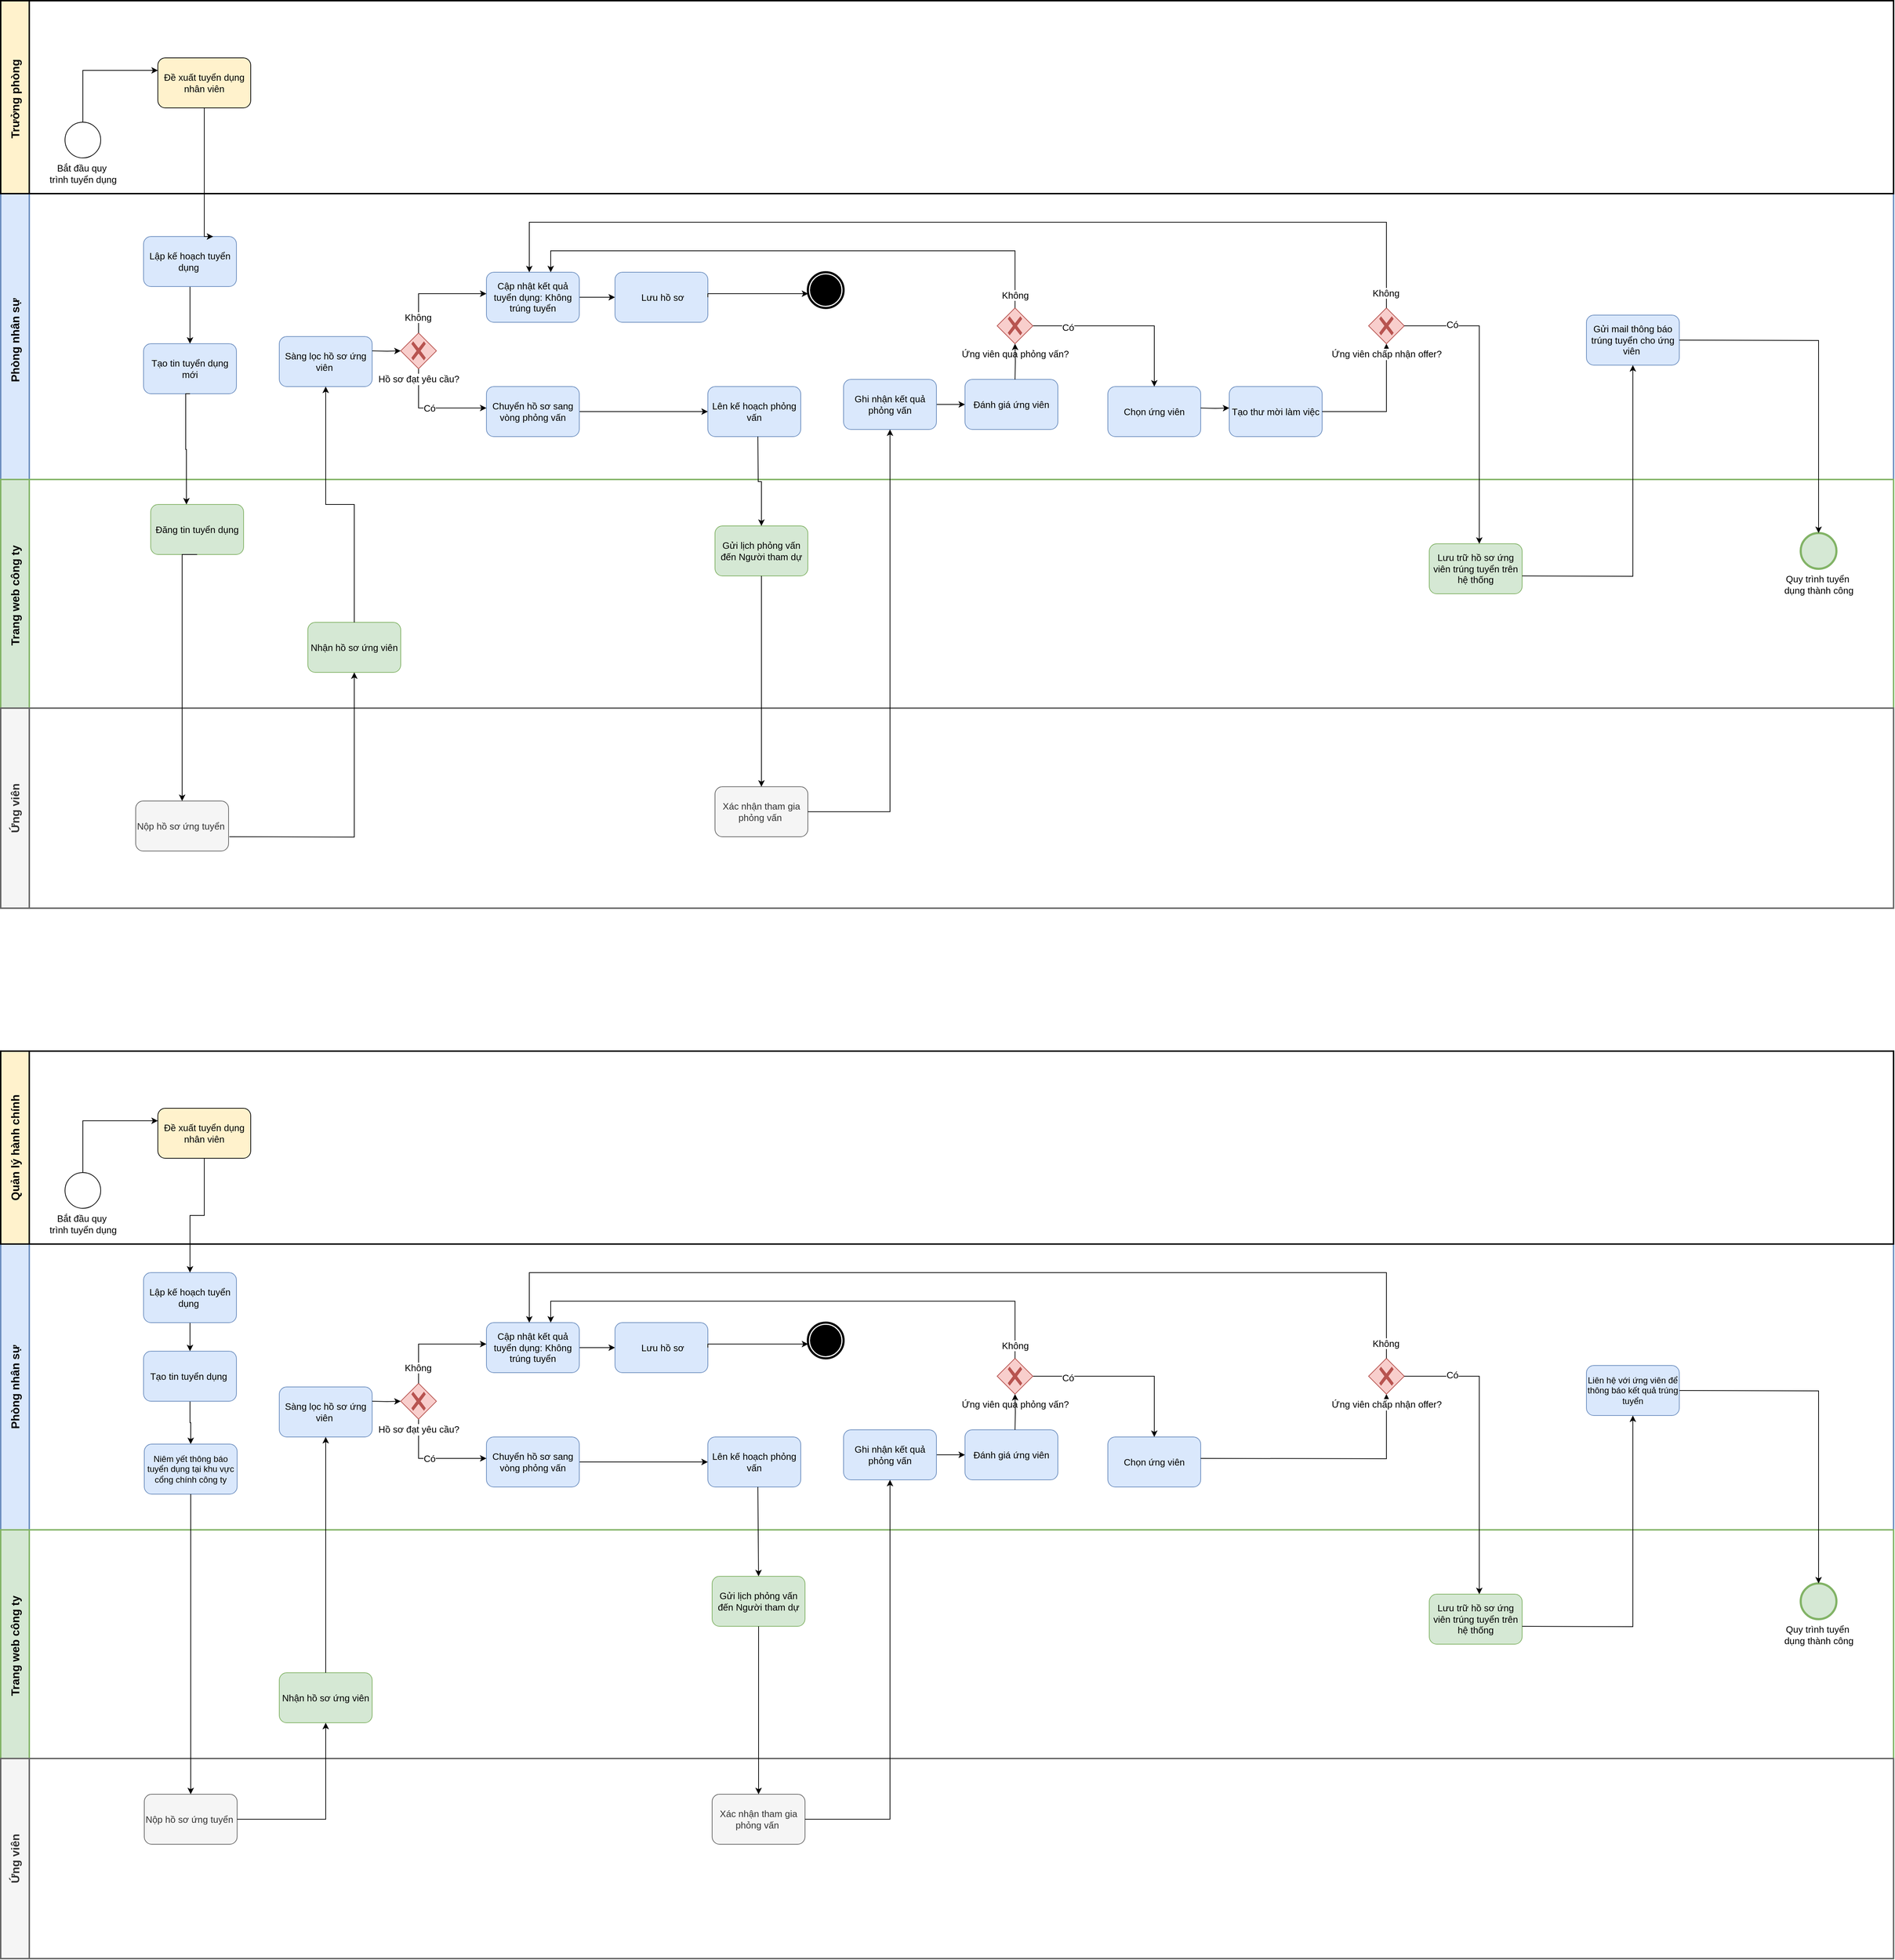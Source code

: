 <mxfile version="26.1.1" pages="5">
  <diagram id="l3s108JnJfaPwYF_33gV" name="Quản lý tuyển dụng">
    <mxGraphModel dx="5170" dy="6085" grid="1" gridSize="10" guides="1" tooltips="1" connect="1" arrows="1" fold="1" page="1" pageScale="1" pageWidth="4681" pageHeight="3300" math="0" shadow="0">
      <root>
        <mxCell id="0" />
        <mxCell id="1" parent="0" />
        <mxCell id="UH7-O73WJWKJwI6y2_CR-1" value="Phòng nhân sự" style="swimlane;html=1;startSize=40;fontStyle=1;collapsible=0;horizontal=0;swimlaneLine=1;swimlaneFillColor=#ffffff;strokeWidth=2;whiteSpace=wrap;fontSize=16;fillColor=#dae8fc;strokeColor=#6c8ebf;fontFamily=Helvetica;" vertex="1" parent="1">
          <mxGeometry x="160" y="80" width="2650" height="410" as="geometry" />
        </mxCell>
        <mxCell id="UH7-O73WJWKJwI6y2_CR-2" style="edgeStyle=orthogonalEdgeStyle;rounded=0;orthogonalLoop=1;jettySize=auto;html=1;exitX=0.5;exitY=1;exitDx=0;exitDy=0;" edge="1" parent="UH7-O73WJWKJwI6y2_CR-1" source="UH7-O73WJWKJwI6y2_CR-3" target="UH7-O73WJWKJwI6y2_CR-4">
          <mxGeometry relative="1" as="geometry" />
        </mxCell>
        <mxCell id="UH7-O73WJWKJwI6y2_CR-3" value="&lt;span style=&quot;font-size: 13px;&quot;&gt;Lập kế hoạch tuyển dụng&amp;nbsp;&lt;/span&gt;" style="rounded=1;whiteSpace=wrap;html=1;fillColor=#dae8fc;strokeColor=#6c8ebf;" vertex="1" parent="UH7-O73WJWKJwI6y2_CR-1">
          <mxGeometry x="200" y="60" width="130" height="70" as="geometry" />
        </mxCell>
        <mxCell id="UH7-O73WJWKJwI6y2_CR-4" value="&lt;span style=&quot;font-size: 13px;&quot;&gt;Tạo tin tuyển dụng mới&lt;/span&gt;" style="rounded=1;whiteSpace=wrap;html=1;fillColor=#dae8fc;strokeColor=#6c8ebf;" vertex="1" parent="UH7-O73WJWKJwI6y2_CR-1">
          <mxGeometry x="200" y="210" width="130" height="70" as="geometry" />
        </mxCell>
        <mxCell id="UH7-O73WJWKJwI6y2_CR-5" value="&lt;span style=&quot;font-size: 13px;&quot;&gt;Sàng lọc hồ sơ ứng viên&amp;nbsp;&lt;/span&gt;" style="rounded=1;whiteSpace=wrap;html=1;fillColor=#dae8fc;strokeColor=#6c8ebf;" vertex="1" parent="UH7-O73WJWKJwI6y2_CR-1">
          <mxGeometry x="390" y="200" width="130" height="70" as="geometry" />
        </mxCell>
        <mxCell id="UH7-O73WJWKJwI6y2_CR-6" style="edgeStyle=orthogonalEdgeStyle;rounded=0;orthogonalLoop=1;jettySize=auto;html=1;" edge="1" parent="UH7-O73WJWKJwI6y2_CR-1" source="UH7-O73WJWKJwI6y2_CR-7" target="UH7-O73WJWKJwI6y2_CR-11">
          <mxGeometry relative="1" as="geometry" />
        </mxCell>
        <mxCell id="UH7-O73WJWKJwI6y2_CR-7" value="&lt;span style=&quot;font-size: 13px;&quot;&gt;Chuyển hồ sơ sang vòng phỏng vấn&lt;/span&gt;" style="rounded=1;whiteSpace=wrap;html=1;fillColor=#dae8fc;strokeColor=#6c8ebf;" vertex="1" parent="UH7-O73WJWKJwI6y2_CR-1">
          <mxGeometry x="680" y="270" width="130" height="70" as="geometry" />
        </mxCell>
        <mxCell id="UH7-O73WJWKJwI6y2_CR-8" style="edgeStyle=orthogonalEdgeStyle;rounded=0;orthogonalLoop=1;jettySize=auto;html=1;exitX=1;exitY=0.5;exitDx=0;exitDy=0;entryX=0;entryY=0.5;entryDx=0;entryDy=0;" edge="1" parent="UH7-O73WJWKJwI6y2_CR-1" source="UH7-O73WJWKJwI6y2_CR-9" target="UH7-O73WJWKJwI6y2_CR-10">
          <mxGeometry relative="1" as="geometry" />
        </mxCell>
        <mxCell id="UH7-O73WJWKJwI6y2_CR-9" value="&lt;span style=&quot;font-size: 13px;&quot;&gt;Cập nhật kết quả tuyển dụng: Không trúng tuyển&lt;/span&gt;" style="rounded=1;whiteSpace=wrap;html=1;fillColor=#dae8fc;strokeColor=#6c8ebf;" vertex="1" parent="UH7-O73WJWKJwI6y2_CR-1">
          <mxGeometry x="680" y="110" width="130" height="70" as="geometry" />
        </mxCell>
        <mxCell id="UH7-O73WJWKJwI6y2_CR-10" value="&lt;span style=&quot;font-size: 13px;&quot;&gt;&amp;nbsp;Lưu hồ sơ&lt;/span&gt;" style="rounded=1;whiteSpace=wrap;html=1;fillColor=#dae8fc;strokeColor=#6c8ebf;" vertex="1" parent="UH7-O73WJWKJwI6y2_CR-1">
          <mxGeometry x="860" y="110" width="130" height="70" as="geometry" />
        </mxCell>
        <mxCell id="UH7-O73WJWKJwI6y2_CR-11" value="&lt;span style=&quot;font-size: 13px;&quot;&gt;Lên kế hoạch phỏng vấn&lt;/span&gt;" style="rounded=1;whiteSpace=wrap;html=1;fillColor=#dae8fc;strokeColor=#6c8ebf;" vertex="1" parent="UH7-O73WJWKJwI6y2_CR-1">
          <mxGeometry x="990" y="270" width="130" height="70" as="geometry" />
        </mxCell>
        <mxCell id="UH7-O73WJWKJwI6y2_CR-12" style="edgeStyle=orthogonalEdgeStyle;rounded=0;orthogonalLoop=1;jettySize=auto;html=1;exitX=1;exitY=0.5;exitDx=0;exitDy=0;" edge="1" parent="UH7-O73WJWKJwI6y2_CR-1" source="UH7-O73WJWKJwI6y2_CR-13" target="UH7-O73WJWKJwI6y2_CR-14">
          <mxGeometry relative="1" as="geometry" />
        </mxCell>
        <mxCell id="UH7-O73WJWKJwI6y2_CR-13" value="&lt;span style=&quot;font-size: 13px;&quot;&gt;Ghi nhận kết quả phỏng vấn&lt;/span&gt;" style="rounded=1;whiteSpace=wrap;html=1;fillColor=#dae8fc;strokeColor=#6c8ebf;" vertex="1" parent="UH7-O73WJWKJwI6y2_CR-1">
          <mxGeometry x="1180" y="260" width="130" height="70" as="geometry" />
        </mxCell>
        <mxCell id="UH7-O73WJWKJwI6y2_CR-14" value="&lt;span style=&quot;font-size: 13px;&quot;&gt;Đánh giá ứng viên&lt;/span&gt;" style="rounded=1;whiteSpace=wrap;html=1;fillColor=#dae8fc;strokeColor=#6c8ebf;" vertex="1" parent="UH7-O73WJWKJwI6y2_CR-1">
          <mxGeometry x="1350" y="260" width="130" height="70" as="geometry" />
        </mxCell>
        <mxCell id="UH7-O73WJWKJwI6y2_CR-15" value="&lt;span style=&quot;font-size: 13px;&quot;&gt;Chọn ứng viên&lt;/span&gt;" style="rounded=1;whiteSpace=wrap;html=1;fillColor=#dae8fc;strokeColor=#6c8ebf;" vertex="1" parent="UH7-O73WJWKJwI6y2_CR-1">
          <mxGeometry x="1550" y="270" width="130" height="70" as="geometry" />
        </mxCell>
        <mxCell id="UH7-O73WJWKJwI6y2_CR-16" value="&lt;span style=&quot;font-size: 13px;&quot;&gt;Tạo thư mời làm việc&lt;/span&gt;" style="rounded=1;whiteSpace=wrap;html=1;fillColor=#dae8fc;strokeColor=#6c8ebf;" vertex="1" parent="UH7-O73WJWKJwI6y2_CR-1">
          <mxGeometry x="1720" y="270" width="130" height="70" as="geometry" />
        </mxCell>
        <mxCell id="UH7-O73WJWKJwI6y2_CR-17" value="&lt;span style=&quot;font-size: 13px;&quot;&gt;Gửi mail thông báo trúng tuyển cho ứng viên&amp;nbsp;&lt;/span&gt;" style="rounded=1;whiteSpace=wrap;html=1;fillColor=#dae8fc;strokeColor=#6c8ebf;" vertex="1" parent="UH7-O73WJWKJwI6y2_CR-1">
          <mxGeometry x="2220" y="170" width="130" height="70" as="geometry" />
        </mxCell>
        <mxCell id="UH7-O73WJWKJwI6y2_CR-18" value="" style="points=[[0.145,0.145,0],[0.5,0,0],[0.855,0.145,0],[1,0.5,0],[0.855,0.855,0],[0.5,1,0],[0.145,0.855,0],[0,0.5,0]];shape=mxgraph.bpmn.event;html=1;verticalLabelPosition=bottom;labelBackgroundColor=#ffffff;verticalAlign=top;align=center;perimeter=ellipsePerimeter;outlineConnect=0;aspect=fixed;outline=end;symbol=terminate;fontSize=13;fontFamily=Helvetica;" vertex="1" parent="UH7-O73WJWKJwI6y2_CR-1">
          <mxGeometry x="1130" y="110" width="50" height="50" as="geometry" />
        </mxCell>
        <mxCell id="UH7-O73WJWKJwI6y2_CR-19" style="edgeStyle=orthogonalEdgeStyle;rounded=0;orthogonalLoop=1;jettySize=auto;html=1;fontSize=13;fontFamily=Helvetica;exitX=1;exitY=0.5;exitDx=0;exitDy=0;" edge="1" parent="UH7-O73WJWKJwI6y2_CR-1" source="UH7-O73WJWKJwI6y2_CR-10" target="UH7-O73WJWKJwI6y2_CR-18">
          <mxGeometry relative="1" as="geometry">
            <mxPoint x="1000" y="140" as="sourcePoint" />
            <Array as="points">
              <mxPoint x="990" y="140" />
            </Array>
          </mxGeometry>
        </mxCell>
        <mxCell id="UH7-O73WJWKJwI6y2_CR-20" value="Trang web công ty&amp;nbsp;" style="swimlane;html=1;startSize=40;fontStyle=1;collapsible=0;horizontal=0;swimlaneLine=1;swimlaneFillColor=#ffffff;strokeWidth=2;whiteSpace=wrap;fontSize=16;fillColor=#d5e8d4;strokeColor=#82b366;fontFamily=Helvetica;" vertex="1" parent="1">
          <mxGeometry x="160" y="480" width="2650" height="320" as="geometry" />
        </mxCell>
        <mxCell id="UH7-O73WJWKJwI6y2_CR-21" value="Quy trình tuyển&amp;nbsp;&lt;div&gt;dụng thành công&lt;/div&gt;" style="points=[[0.145,0.145,0],[0.5,0,0],[0.855,0.145,0],[1,0.5,0],[0.855,0.855,0],[0.5,1,0],[0.145,0.855,0],[0,0.5,0]];shape=mxgraph.bpmn.event;html=1;verticalLabelPosition=bottom;labelBackgroundColor=#ffffff;verticalAlign=top;align=center;perimeter=ellipsePerimeter;outlineConnect=0;aspect=fixed;outline=end;symbol=terminate2;fontSize=13;fontFamily=Helvetica;fillColor=#d5e8d4;strokeColor=#82b366;" vertex="1" parent="UH7-O73WJWKJwI6y2_CR-20">
          <mxGeometry x="2520" y="75" width="50" height="50" as="geometry" />
        </mxCell>
        <mxCell id="UH7-O73WJWKJwI6y2_CR-22" value="&lt;span style=&quot;font-size: 13px;&quot;&gt;Đăng tin tuyển dụng&lt;/span&gt;" style="rounded=1;whiteSpace=wrap;html=1;fillColor=#d5e8d4;strokeColor=#82b366;" vertex="1" parent="UH7-O73WJWKJwI6y2_CR-20">
          <mxGeometry x="210" y="35" width="130" height="70" as="geometry" />
        </mxCell>
        <mxCell id="UH7-O73WJWKJwI6y2_CR-23" value="&lt;span style=&quot;font-size: 13px;&quot;&gt;Nhận hồ sơ ứng viên&lt;/span&gt;" style="rounded=1;whiteSpace=wrap;html=1;fillColor=#d5e8d4;strokeColor=#82b366;" vertex="1" parent="UH7-O73WJWKJwI6y2_CR-20">
          <mxGeometry x="430" y="200" width="130" height="70" as="geometry" />
        </mxCell>
        <mxCell id="UH7-O73WJWKJwI6y2_CR-24" value="&lt;span style=&quot;font-size: 13px;&quot;&gt;Gửi lịch phỏng vấn đến Người tham dự&lt;/span&gt;" style="rounded=1;whiteSpace=wrap;html=1;fillColor=#d5e8d4;strokeColor=#82b366;" vertex="1" parent="UH7-O73WJWKJwI6y2_CR-20">
          <mxGeometry x="1000" y="65" width="130" height="70" as="geometry" />
        </mxCell>
        <mxCell id="UH7-O73WJWKJwI6y2_CR-25" value="&lt;span style=&quot;font-size: 13px;&quot;&gt;Lưu trữ hồ sơ ứng viên trúng tuyển trên hệ thống&lt;/span&gt;" style="rounded=1;whiteSpace=wrap;html=1;fillColor=#d5e8d4;strokeColor=#82b366;" vertex="1" parent="UH7-O73WJWKJwI6y2_CR-20">
          <mxGeometry x="2000" y="90" width="130" height="70" as="geometry" />
        </mxCell>
        <mxCell id="UH7-O73WJWKJwI6y2_CR-26" style="edgeStyle=orthogonalEdgeStyle;rounded=0;orthogonalLoop=1;jettySize=auto;html=1;entryX=0;entryY=0.5;entryDx=0;entryDy=0;entryPerimeter=0;fontSize=13;fontFamily=Helvetica;" edge="1" parent="1" source="UH7-O73WJWKJwI6y2_CR-28">
          <mxGeometry relative="1" as="geometry">
            <Array as="points">
              <mxPoint x="745" y="380" />
            </Array>
            <mxPoint x="840" y="380" as="targetPoint" />
          </mxGeometry>
        </mxCell>
        <mxCell id="UH7-O73WJWKJwI6y2_CR-27" value="Có" style="edgeLabel;html=1;align=center;verticalAlign=middle;resizable=0;points=[];fontSize=13;fontFamily=Helvetica;" connectable="0" vertex="1" parent="UH7-O73WJWKJwI6y2_CR-26">
          <mxGeometry x="-0.076" relative="1" as="geometry">
            <mxPoint as="offset" />
          </mxGeometry>
        </mxCell>
        <mxCell id="UH7-O73WJWKJwI6y2_CR-28" value="Hồ sơ đạt yêu cầu?" style="points=[[0.25,0.25,0],[0.5,0,0],[0.75,0.25,0],[1,0.5,0],[0.75,0.75,0],[0.5,1,0],[0.25,0.75,0],[0,0.5,0]];shape=mxgraph.bpmn.gateway2;html=1;verticalLabelPosition=bottom;labelBackgroundColor=#ffffff;verticalAlign=top;align=center;perimeter=rhombusPerimeter;outlineConnect=0;outline=none;symbol=none;gwType=exclusive;fillColor=#f8cecc;strokeColor=#b85450;fontSize=13;fontFamily=Helvetica;" vertex="1" parent="1">
          <mxGeometry x="720" y="275" width="50" height="50" as="geometry" />
        </mxCell>
        <mxCell id="UH7-O73WJWKJwI6y2_CR-29" style="edgeStyle=orthogonalEdgeStyle;rounded=0;orthogonalLoop=1;jettySize=auto;html=1;entryX=0;entryY=0.5;entryDx=0;entryDy=0;entryPerimeter=0;fontSize=13;fontFamily=Helvetica;" edge="1" parent="1" target="UH7-O73WJWKJwI6y2_CR-28">
          <mxGeometry relative="1" as="geometry">
            <mxPoint x="680" y="300" as="sourcePoint" />
          </mxGeometry>
        </mxCell>
        <mxCell id="UH7-O73WJWKJwI6y2_CR-30" style="edgeStyle=orthogonalEdgeStyle;rounded=0;orthogonalLoop=1;jettySize=auto;html=1;entryX=0;entryY=0.5;entryDx=0;entryDy=0;entryPerimeter=0;fontSize=13;fontFamily=Helvetica;" edge="1" parent="1" source="UH7-O73WJWKJwI6y2_CR-28">
          <mxGeometry relative="1" as="geometry">
            <Array as="points">
              <mxPoint x="745" y="220" />
            </Array>
            <mxPoint x="840" y="220" as="targetPoint" />
          </mxGeometry>
        </mxCell>
        <mxCell id="UH7-O73WJWKJwI6y2_CR-31" value="Không" style="edgeLabel;html=1;align=center;verticalAlign=middle;resizable=0;points=[];fontSize=13;fontFamily=Helvetica;" connectable="0" vertex="1" parent="UH7-O73WJWKJwI6y2_CR-30">
          <mxGeometry x="-0.699" y="1" relative="1" as="geometry">
            <mxPoint as="offset" />
          </mxGeometry>
        </mxCell>
        <mxCell id="UH7-O73WJWKJwI6y2_CR-32" style="edgeStyle=orthogonalEdgeStyle;rounded=0;orthogonalLoop=1;jettySize=auto;html=1;fontSize=13;fontFamily=Helvetica;" edge="1" parent="1" target="UH7-O73WJWKJwI6y2_CR-24">
          <mxGeometry relative="1" as="geometry">
            <mxPoint x="1220" y="420" as="sourcePoint" />
            <mxPoint x="1220" y="540" as="targetPoint" />
          </mxGeometry>
        </mxCell>
        <mxCell id="UH7-O73WJWKJwI6y2_CR-33" style="edgeStyle=orthogonalEdgeStyle;rounded=0;orthogonalLoop=1;jettySize=auto;html=1;fontSize=13;fontFamily=Helvetica;" edge="1" parent="1" source="UH7-O73WJWKJwI6y2_CR-35" target="UH7-O73WJWKJwI6y2_CR-15">
          <mxGeometry relative="1" as="geometry">
            <mxPoint x="1780" y="340" as="targetPoint" />
          </mxGeometry>
        </mxCell>
        <mxCell id="UH7-O73WJWKJwI6y2_CR-34" value="Có" style="edgeLabel;html=1;align=center;verticalAlign=middle;resizable=0;points=[];fontSize=13;fontFamily=Helvetica;" connectable="0" vertex="1" parent="UH7-O73WJWKJwI6y2_CR-33">
          <mxGeometry x="-0.614" y="-2" relative="1" as="geometry">
            <mxPoint as="offset" />
          </mxGeometry>
        </mxCell>
        <mxCell id="UH7-O73WJWKJwI6y2_CR-35" value="Ứng viên qua phỏng vấn?" style="points=[[0.25,0.25,0],[0.5,0,0],[0.75,0.25,0],[1,0.5,0],[0.75,0.75,0],[0.5,1,0],[0.25,0.75,0],[0,0.5,0]];shape=mxgraph.bpmn.gateway2;html=1;verticalLabelPosition=bottom;labelBackgroundColor=#ffffff;verticalAlign=top;align=center;perimeter=rhombusPerimeter;outlineConnect=0;outline=none;symbol=none;gwType=exclusive;fillColor=#f8cecc;strokeColor=#b85450;fontSize=13;fontFamily=Helvetica;" vertex="1" parent="1">
          <mxGeometry x="1555" y="240" width="50" height="50" as="geometry" />
        </mxCell>
        <mxCell id="UH7-O73WJWKJwI6y2_CR-36" style="edgeStyle=orthogonalEdgeStyle;rounded=0;orthogonalLoop=1;jettySize=auto;html=1;entryX=0.5;entryY=1;entryDx=0;entryDy=0;entryPerimeter=0;fontSize=13;fontFamily=Helvetica;" edge="1" parent="1" target="UH7-O73WJWKJwI6y2_CR-35">
          <mxGeometry relative="1" as="geometry">
            <mxPoint x="1580" y="340" as="sourcePoint" />
          </mxGeometry>
        </mxCell>
        <mxCell id="UH7-O73WJWKJwI6y2_CR-37" value="" style="edgeStyle=orthogonalEdgeStyle;rounded=0;orthogonalLoop=1;jettySize=auto;html=1;fontSize=13;fontFamily=Helvetica;" edge="1" parent="1">
          <mxGeometry relative="1" as="geometry">
            <mxPoint x="1840" y="380" as="sourcePoint" />
            <mxPoint x="1880" y="380" as="targetPoint" />
          </mxGeometry>
        </mxCell>
        <mxCell id="UH7-O73WJWKJwI6y2_CR-38" value="" style="edgeStyle=orthogonalEdgeStyle;rounded=0;orthogonalLoop=1;jettySize=auto;html=1;fontSize=13;entryX=0.5;entryY=1;entryDx=0;entryDy=0;entryPerimeter=0;fontFamily=Helvetica;" edge="1" parent="1" source="UH7-O73WJWKJwI6y2_CR-16" target="UH7-O73WJWKJwI6y2_CR-39">
          <mxGeometry relative="1" as="geometry">
            <mxPoint x="2040" y="380" as="targetPoint" />
            <mxPoint x="2000" y="380" as="sourcePoint" />
          </mxGeometry>
        </mxCell>
        <mxCell id="UH7-O73WJWKJwI6y2_CR-39" value="Ứng viên chấp nhận offer?" style="points=[[0.25,0.25,0],[0.5,0,0],[0.75,0.25,0],[1,0.5,0],[0.75,0.75,0],[0.5,1,0],[0.25,0.75,0],[0,0.5,0]];shape=mxgraph.bpmn.gateway2;html=1;verticalLabelPosition=bottom;labelBackgroundColor=#ffffff;verticalAlign=top;align=center;perimeter=rhombusPerimeter;outlineConnect=0;outline=none;symbol=none;gwType=exclusive;fillColor=#f8cecc;strokeColor=#b85450;fontSize=13;fontFamily=Helvetica;" vertex="1" parent="1">
          <mxGeometry x="2075" y="240" width="50" height="50" as="geometry" />
        </mxCell>
        <mxCell id="UH7-O73WJWKJwI6y2_CR-40" style="edgeStyle=orthogonalEdgeStyle;rounded=0;orthogonalLoop=1;jettySize=auto;html=1;fontSize=13;fontFamily=Helvetica;" edge="1" parent="1" source="UH7-O73WJWKJwI6y2_CR-39" target="UH7-O73WJWKJwI6y2_CR-25">
          <mxGeometry relative="1" as="geometry">
            <mxPoint x="2230" y="555" as="targetPoint" />
            <Array as="points">
              <mxPoint x="2230" y="265" />
            </Array>
          </mxGeometry>
        </mxCell>
        <mxCell id="UH7-O73WJWKJwI6y2_CR-41" value="Có" style="edgeLabel;html=1;align=center;verticalAlign=middle;resizable=0;points=[];fontSize=13;fontFamily=Helvetica;" connectable="0" vertex="1" parent="UH7-O73WJWKJwI6y2_CR-40">
          <mxGeometry x="-0.675" y="2" relative="1" as="geometry">
            <mxPoint as="offset" />
          </mxGeometry>
        </mxCell>
        <mxCell id="UH7-O73WJWKJwI6y2_CR-42" style="edgeStyle=orthogonalEdgeStyle;rounded=0;orthogonalLoop=1;jettySize=auto;html=1;fontSize=13;fontFamily=Helvetica;" edge="1" parent="1" source="UH7-O73WJWKJwI6y2_CR-39" target="UH7-O73WJWKJwI6y2_CR-9">
          <mxGeometry relative="1" as="geometry">
            <Array as="points">
              <mxPoint x="2100" y="120" />
              <mxPoint x="900" y="120" />
            </Array>
            <mxPoint x="900" y="180" as="targetPoint" />
          </mxGeometry>
        </mxCell>
        <mxCell id="UH7-O73WJWKJwI6y2_CR-43" value="Không" style="edgeLabel;html=1;align=center;verticalAlign=middle;resizable=0;points=[];fontSize=13;fontFamily=Helvetica;" connectable="0" vertex="1" parent="UH7-O73WJWKJwI6y2_CR-42">
          <mxGeometry x="-0.97" y="1" relative="1" as="geometry">
            <mxPoint as="offset" />
          </mxGeometry>
        </mxCell>
        <mxCell id="UH7-O73WJWKJwI6y2_CR-44" style="edgeStyle=orthogonalEdgeStyle;rounded=0;orthogonalLoop=1;jettySize=auto;html=1;fontSize=13;fontFamily=Helvetica;" edge="1" parent="1" source="UH7-O73WJWKJwI6y2_CR-35" target="UH7-O73WJWKJwI6y2_CR-9">
          <mxGeometry relative="1" as="geometry">
            <Array as="points">
              <mxPoint x="1580" y="160" />
              <mxPoint x="930" y="160" />
            </Array>
            <mxPoint x="930" y="180" as="targetPoint" />
          </mxGeometry>
        </mxCell>
        <mxCell id="UH7-O73WJWKJwI6y2_CR-45" value="Không" style="edgeLabel;html=1;align=center;verticalAlign=middle;resizable=0;points=[];fontSize=13;fontFamily=Helvetica;" connectable="0" vertex="1" parent="UH7-O73WJWKJwI6y2_CR-44">
          <mxGeometry x="-0.951" relative="1" as="geometry">
            <mxPoint as="offset" />
          </mxGeometry>
        </mxCell>
        <mxCell id="UH7-O73WJWKJwI6y2_CR-46" value="Ứng viên" style="swimlane;html=1;startSize=40;fontStyle=1;collapsible=0;horizontal=0;swimlaneLine=1;swimlaneFillColor=#ffffff;strokeWidth=2;whiteSpace=wrap;fontSize=16;fillColor=#f5f5f5;strokeColor=#666666;fontFamily=Helvetica;fontColor=#333333;" vertex="1" parent="1">
          <mxGeometry x="160" y="800" width="2650" height="280" as="geometry" />
        </mxCell>
        <mxCell id="UH7-O73WJWKJwI6y2_CR-47" value="&lt;span style=&quot;font-size: 13px;&quot;&gt;Nộp hồ sơ ứng tuyển&amp;nbsp;&lt;/span&gt;" style="rounded=1;whiteSpace=wrap;html=1;fillColor=#f5f5f5;fontColor=#333333;strokeColor=#666666;" vertex="1" parent="UH7-O73WJWKJwI6y2_CR-46">
          <mxGeometry x="189" y="130" width="130" height="70" as="geometry" />
        </mxCell>
        <mxCell id="UH7-O73WJWKJwI6y2_CR-48" value="&lt;span style=&quot;font-size: 13px;&quot;&gt;Xác nhận tham gia phỏng vấn&amp;nbsp;&lt;/span&gt;" style="rounded=1;whiteSpace=wrap;html=1;fillColor=#f5f5f5;fontColor=#333333;strokeColor=#666666;" vertex="1" parent="UH7-O73WJWKJwI6y2_CR-46">
          <mxGeometry x="1000" y="110" width="130" height="70" as="geometry" />
        </mxCell>
        <mxCell id="UH7-O73WJWKJwI6y2_CR-49" style="edgeStyle=orthogonalEdgeStyle;rounded=0;orthogonalLoop=1;jettySize=auto;html=1;fontFamily=Helvetica;" edge="1" parent="1" target="UH7-O73WJWKJwI6y2_CR-23">
          <mxGeometry relative="1" as="geometry">
            <mxPoint x="480" y="980" as="sourcePoint" />
            <mxPoint x="650" y="760" as="targetPoint" />
          </mxGeometry>
        </mxCell>
        <mxCell id="UH7-O73WJWKJwI6y2_CR-50" style="edgeStyle=orthogonalEdgeStyle;rounded=0;orthogonalLoop=1;jettySize=auto;html=1;exitX=1;exitY=0.75;exitDx=0;exitDy=0;exitPerimeter=0;fontFamily=Helvetica;" edge="1" parent="1" target="UH7-O73WJWKJwI6y2_CR-17">
          <mxGeometry relative="1" as="geometry">
            <mxPoint x="2290" y="615" as="sourcePoint" />
            <mxPoint x="2450" y="325" as="targetPoint" />
          </mxGeometry>
        </mxCell>
        <mxCell id="UH7-O73WJWKJwI6y2_CR-51" style="edgeStyle=orthogonalEdgeStyle;rounded=0;orthogonalLoop=1;jettySize=auto;html=1;exitX=1;exitY=0.5;exitDx=0;exitDy=0;exitPerimeter=0;fontFamily=Helvetica;" edge="1" parent="1" target="UH7-O73WJWKJwI6y2_CR-21">
          <mxGeometry relative="1" as="geometry">
            <mxPoint x="2510" y="285" as="sourcePoint" />
          </mxGeometry>
        </mxCell>
        <mxCell id="UH7-O73WJWKJwI6y2_CR-52" value="Trưởng phòng&amp;nbsp;" style="swimlane;html=1;startSize=40;fontStyle=1;collapsible=0;horizontal=0;swimlaneLine=1;swimlaneFillColor=#ffffff;strokeWidth=2;whiteSpace=wrap;fontSize=16;fillColor=#fff2cc;strokeColor=#000000;fontFamily=Helvetica;" vertex="1" parent="1">
          <mxGeometry x="160" y="-190" width="2650" height="270" as="geometry" />
        </mxCell>
        <mxCell id="UH7-O73WJWKJwI6y2_CR-53" style="edgeStyle=orthogonalEdgeStyle;rounded=0;orthogonalLoop=1;jettySize=auto;html=1;exitX=0.5;exitY=0;exitDx=0;exitDy=0;exitPerimeter=0;entryX=0;entryY=0.25;entryDx=0;entryDy=0;" edge="1" parent="UH7-O73WJWKJwI6y2_CR-52" source="UH7-O73WJWKJwI6y2_CR-54" target="UH7-O73WJWKJwI6y2_CR-55">
          <mxGeometry relative="1" as="geometry" />
        </mxCell>
        <mxCell id="UH7-O73WJWKJwI6y2_CR-54" value="Bắt đầu quy&amp;nbsp;&lt;div&gt;trình tuyển dụng&lt;/div&gt;" style="points=[[0.145,0.145,0],[0.5,0,0],[0.855,0.145,0],[1,0.5,0],[0.855,0.855,0],[0.5,1,0],[0.145,0.855,0],[0,0.5,0]];shape=mxgraph.bpmn.event;html=1;verticalLabelPosition=bottom;labelBackgroundColor=#ffffff;verticalAlign=top;align=center;perimeter=ellipsePerimeter;outlineConnect=0;aspect=fixed;outline=standard;symbol=general;fontSize=13;fontFamily=Helvetica;" vertex="1" parent="UH7-O73WJWKJwI6y2_CR-52">
          <mxGeometry x="90" y="170" width="50" height="50" as="geometry" />
        </mxCell>
        <mxCell id="UH7-O73WJWKJwI6y2_CR-55" value="&lt;span style=&quot;font-size: 13px;&quot;&gt;Đề xuất tuyển dụng nhân viên&lt;/span&gt;" style="rounded=1;whiteSpace=wrap;html=1;fillColor=#FFF2CC;" vertex="1" parent="UH7-O73WJWKJwI6y2_CR-52">
          <mxGeometry x="220" y="80" width="130" height="70" as="geometry" />
        </mxCell>
        <mxCell id="UH7-O73WJWKJwI6y2_CR-56" style="edgeStyle=orthogonalEdgeStyle;rounded=0;orthogonalLoop=1;jettySize=auto;html=1;exitX=0.5;exitY=1;exitDx=0;exitDy=0;" edge="1" parent="1" source="UH7-O73WJWKJwI6y2_CR-4" target="UH7-O73WJWKJwI6y2_CR-22">
          <mxGeometry relative="1" as="geometry">
            <Array as="points">
              <mxPoint x="419" y="438" />
              <mxPoint x="420" y="438" />
            </Array>
          </mxGeometry>
        </mxCell>
        <mxCell id="UH7-O73WJWKJwI6y2_CR-57" style="edgeStyle=orthogonalEdgeStyle;rounded=0;orthogonalLoop=1;jettySize=auto;html=1;exitX=0.5;exitY=1;exitDx=0;exitDy=0;" edge="1" parent="1" source="UH7-O73WJWKJwI6y2_CR-22" target="UH7-O73WJWKJwI6y2_CR-47">
          <mxGeometry relative="1" as="geometry">
            <Array as="points">
              <mxPoint x="414" y="585" />
            </Array>
          </mxGeometry>
        </mxCell>
        <mxCell id="UH7-O73WJWKJwI6y2_CR-58" style="edgeStyle=orthogonalEdgeStyle;rounded=0;orthogonalLoop=1;jettySize=auto;html=1;exitX=0.5;exitY=0;exitDx=0;exitDy=0;" edge="1" parent="1" source="UH7-O73WJWKJwI6y2_CR-23" target="UH7-O73WJWKJwI6y2_CR-5">
          <mxGeometry relative="1" as="geometry" />
        </mxCell>
        <mxCell id="UH7-O73WJWKJwI6y2_CR-59" style="edgeStyle=orthogonalEdgeStyle;rounded=0;orthogonalLoop=1;jettySize=auto;html=1;exitX=0.5;exitY=1;exitDx=0;exitDy=0;" edge="1" parent="1" source="UH7-O73WJWKJwI6y2_CR-24" target="UH7-O73WJWKJwI6y2_CR-48">
          <mxGeometry relative="1" as="geometry" />
        </mxCell>
        <mxCell id="UH7-O73WJWKJwI6y2_CR-60" style="edgeStyle=orthogonalEdgeStyle;rounded=0;orthogonalLoop=1;jettySize=auto;html=1;exitX=1;exitY=0.5;exitDx=0;exitDy=0;entryX=0.5;entryY=1;entryDx=0;entryDy=0;" edge="1" parent="1" source="UH7-O73WJWKJwI6y2_CR-48" target="UH7-O73WJWKJwI6y2_CR-13">
          <mxGeometry relative="1" as="geometry">
            <mxPoint x="1430" y="394" as="targetPoint" />
          </mxGeometry>
        </mxCell>
        <mxCell id="UH7-O73WJWKJwI6y2_CR-61" style="edgeStyle=orthogonalEdgeStyle;rounded=0;orthogonalLoop=1;jettySize=auto;html=1;exitX=0.5;exitY=1;exitDx=0;exitDy=0;entryX=0.75;entryY=0;entryDx=0;entryDy=0;" edge="1" parent="1" source="UH7-O73WJWKJwI6y2_CR-55" target="UH7-O73WJWKJwI6y2_CR-3">
          <mxGeometry relative="1" as="geometry">
            <mxPoint x="445" y="130" as="targetPoint" />
            <Array as="points">
              <mxPoint x="445" y="140" />
            </Array>
          </mxGeometry>
        </mxCell>
        <mxCell id="UH7-O73WJWKJwI6y2_CR-62" value="Phòng nhân sự" style="swimlane;html=1;startSize=40;fontStyle=1;collapsible=0;horizontal=0;swimlaneLine=1;swimlaneFillColor=#ffffff;strokeWidth=2;whiteSpace=wrap;fontSize=16;fillColor=#dae8fc;strokeColor=#6c8ebf;fontFamily=Helvetica;" vertex="1" parent="1">
          <mxGeometry x="160" y="1550" width="2650" height="400" as="geometry" />
        </mxCell>
        <mxCell id="UH7-O73WJWKJwI6y2_CR-63" style="edgeStyle=orthogonalEdgeStyle;rounded=0;orthogonalLoop=1;jettySize=auto;html=1;exitX=0.5;exitY=1;exitDx=0;exitDy=0;" edge="1" parent="UH7-O73WJWKJwI6y2_CR-62" source="UH7-O73WJWKJwI6y2_CR-64" target="UH7-O73WJWKJwI6y2_CR-66">
          <mxGeometry relative="1" as="geometry" />
        </mxCell>
        <mxCell id="UH7-O73WJWKJwI6y2_CR-64" value="&lt;span style=&quot;font-size: 13px;&quot;&gt;Lập kế hoạch tuyển dụng&amp;nbsp;&lt;/span&gt;" style="rounded=1;whiteSpace=wrap;html=1;fillColor=#dae8fc;strokeColor=#6c8ebf;" vertex="1" parent="UH7-O73WJWKJwI6y2_CR-62">
          <mxGeometry x="200" y="40" width="130" height="70" as="geometry" />
        </mxCell>
        <mxCell id="UH7-O73WJWKJwI6y2_CR-65" style="edgeStyle=orthogonalEdgeStyle;rounded=0;orthogonalLoop=1;jettySize=auto;html=1;exitX=0.5;exitY=1;exitDx=0;exitDy=0;" edge="1" parent="UH7-O73WJWKJwI6y2_CR-62" source="UH7-O73WJWKJwI6y2_CR-66" target="UH7-O73WJWKJwI6y2_CR-81">
          <mxGeometry relative="1" as="geometry" />
        </mxCell>
        <mxCell id="UH7-O73WJWKJwI6y2_CR-66" value="&lt;span style=&quot;font-size: 13px;&quot;&gt;Tạo tin tuyển dụng&amp;nbsp;&lt;/span&gt;" style="rounded=1;whiteSpace=wrap;html=1;fillColor=#dae8fc;strokeColor=#6c8ebf;" vertex="1" parent="UH7-O73WJWKJwI6y2_CR-62">
          <mxGeometry x="200" y="150" width="130" height="70" as="geometry" />
        </mxCell>
        <mxCell id="UH7-O73WJWKJwI6y2_CR-67" value="&lt;span style=&quot;font-size: 13px;&quot;&gt;Sàng lọc hồ sơ ứng viên&amp;nbsp;&lt;/span&gt;" style="rounded=1;whiteSpace=wrap;html=1;fillColor=#dae8fc;strokeColor=#6c8ebf;" vertex="1" parent="UH7-O73WJWKJwI6y2_CR-62">
          <mxGeometry x="390" y="200" width="130" height="70" as="geometry" />
        </mxCell>
        <mxCell id="UH7-O73WJWKJwI6y2_CR-68" style="edgeStyle=orthogonalEdgeStyle;rounded=0;orthogonalLoop=1;jettySize=auto;html=1;" edge="1" parent="UH7-O73WJWKJwI6y2_CR-62" source="UH7-O73WJWKJwI6y2_CR-69" target="UH7-O73WJWKJwI6y2_CR-73">
          <mxGeometry relative="1" as="geometry" />
        </mxCell>
        <mxCell id="UH7-O73WJWKJwI6y2_CR-69" value="&lt;span style=&quot;font-size: 13px;&quot;&gt;Chuyển hồ sơ sang vòng phỏng vấn&lt;/span&gt;" style="rounded=1;whiteSpace=wrap;html=1;fillColor=#dae8fc;strokeColor=#6c8ebf;" vertex="1" parent="UH7-O73WJWKJwI6y2_CR-62">
          <mxGeometry x="680" y="270" width="130" height="70" as="geometry" />
        </mxCell>
        <mxCell id="UH7-O73WJWKJwI6y2_CR-70" style="edgeStyle=orthogonalEdgeStyle;rounded=0;orthogonalLoop=1;jettySize=auto;html=1;exitX=1;exitY=0.5;exitDx=0;exitDy=0;entryX=0;entryY=0.5;entryDx=0;entryDy=0;" edge="1" parent="UH7-O73WJWKJwI6y2_CR-62" source="UH7-O73WJWKJwI6y2_CR-71" target="UH7-O73WJWKJwI6y2_CR-72">
          <mxGeometry relative="1" as="geometry" />
        </mxCell>
        <mxCell id="UH7-O73WJWKJwI6y2_CR-71" value="&lt;span style=&quot;font-size: 13px;&quot;&gt;Cập nhật kết quả tuyển dụng: Không trúng tuyển&lt;/span&gt;" style="rounded=1;whiteSpace=wrap;html=1;fillColor=#dae8fc;strokeColor=#6c8ebf;" vertex="1" parent="UH7-O73WJWKJwI6y2_CR-62">
          <mxGeometry x="680" y="110" width="130" height="70" as="geometry" />
        </mxCell>
        <mxCell id="UH7-O73WJWKJwI6y2_CR-72" value="&lt;span style=&quot;font-size: 13px;&quot;&gt;&amp;nbsp;Lưu hồ sơ&lt;/span&gt;" style="rounded=1;whiteSpace=wrap;html=1;fillColor=#dae8fc;strokeColor=#6c8ebf;" vertex="1" parent="UH7-O73WJWKJwI6y2_CR-62">
          <mxGeometry x="860" y="110" width="130" height="70" as="geometry" />
        </mxCell>
        <mxCell id="UH7-O73WJWKJwI6y2_CR-73" value="&lt;span style=&quot;font-size: 13px;&quot;&gt;Lên kế hoạch phỏng vấn&lt;/span&gt;" style="rounded=1;whiteSpace=wrap;html=1;fillColor=#dae8fc;strokeColor=#6c8ebf;" vertex="1" parent="UH7-O73WJWKJwI6y2_CR-62">
          <mxGeometry x="990" y="270" width="130" height="70" as="geometry" />
        </mxCell>
        <mxCell id="UH7-O73WJWKJwI6y2_CR-74" style="edgeStyle=orthogonalEdgeStyle;rounded=0;orthogonalLoop=1;jettySize=auto;html=1;exitX=1;exitY=0.5;exitDx=0;exitDy=0;" edge="1" parent="UH7-O73WJWKJwI6y2_CR-62" source="UH7-O73WJWKJwI6y2_CR-75" target="UH7-O73WJWKJwI6y2_CR-76">
          <mxGeometry relative="1" as="geometry" />
        </mxCell>
        <mxCell id="UH7-O73WJWKJwI6y2_CR-75" value="&lt;span style=&quot;font-size: 13px;&quot;&gt;Ghi nhận kết quả phỏng vấn&lt;/span&gt;" style="rounded=1;whiteSpace=wrap;html=1;fillColor=#dae8fc;strokeColor=#6c8ebf;" vertex="1" parent="UH7-O73WJWKJwI6y2_CR-62">
          <mxGeometry x="1180" y="260" width="130" height="70" as="geometry" />
        </mxCell>
        <mxCell id="UH7-O73WJWKJwI6y2_CR-76" value="&lt;span style=&quot;font-size: 13px;&quot;&gt;Đánh giá ứng viên&lt;/span&gt;" style="rounded=1;whiteSpace=wrap;html=1;fillColor=#dae8fc;strokeColor=#6c8ebf;" vertex="1" parent="UH7-O73WJWKJwI6y2_CR-62">
          <mxGeometry x="1350" y="260" width="130" height="70" as="geometry" />
        </mxCell>
        <mxCell id="UH7-O73WJWKJwI6y2_CR-77" value="&lt;span style=&quot;font-size: 13px;&quot;&gt;Chọn ứng viên&lt;/span&gt;" style="rounded=1;whiteSpace=wrap;html=1;fillColor=#dae8fc;strokeColor=#6c8ebf;" vertex="1" parent="UH7-O73WJWKJwI6y2_CR-62">
          <mxGeometry x="1550" y="270" width="130" height="70" as="geometry" />
        </mxCell>
        <mxCell id="UH7-O73WJWKJwI6y2_CR-78" value="Liên hệ với ứng viên để thông báo kết quả trúng tuyển" style="rounded=1;whiteSpace=wrap;html=1;fillColor=#dae8fc;strokeColor=#6c8ebf;" vertex="1" parent="UH7-O73WJWKJwI6y2_CR-62">
          <mxGeometry x="2220" y="170" width="130" height="70" as="geometry" />
        </mxCell>
        <mxCell id="UH7-O73WJWKJwI6y2_CR-79" value="" style="points=[[0.145,0.145,0],[0.5,0,0],[0.855,0.145,0],[1,0.5,0],[0.855,0.855,0],[0.5,1,0],[0.145,0.855,0],[0,0.5,0]];shape=mxgraph.bpmn.event;html=1;verticalLabelPosition=bottom;labelBackgroundColor=#ffffff;verticalAlign=top;align=center;perimeter=ellipsePerimeter;outlineConnect=0;aspect=fixed;outline=end;symbol=terminate;fontSize=13;fontFamily=Helvetica;" vertex="1" parent="UH7-O73WJWKJwI6y2_CR-62">
          <mxGeometry x="1130" y="110" width="50" height="50" as="geometry" />
        </mxCell>
        <mxCell id="UH7-O73WJWKJwI6y2_CR-80" style="edgeStyle=orthogonalEdgeStyle;rounded=0;orthogonalLoop=1;jettySize=auto;html=1;fontSize=13;fontFamily=Helvetica;exitX=1;exitY=0.5;exitDx=0;exitDy=0;" edge="1" parent="UH7-O73WJWKJwI6y2_CR-62" source="UH7-O73WJWKJwI6y2_CR-72" target="UH7-O73WJWKJwI6y2_CR-79">
          <mxGeometry relative="1" as="geometry">
            <mxPoint x="1000" y="140" as="sourcePoint" />
            <Array as="points">
              <mxPoint x="990" y="140" />
            </Array>
          </mxGeometry>
        </mxCell>
        <mxCell id="UH7-O73WJWKJwI6y2_CR-81" value="Niêm yết thông báo tuyển dụng tại khu vực cổng chính công ty" style="rounded=1;whiteSpace=wrap;html=1;fillColor=#dae8fc;strokeColor=#6c8ebf;" vertex="1" parent="UH7-O73WJWKJwI6y2_CR-62">
          <mxGeometry x="201" y="280" width="130" height="70" as="geometry" />
        </mxCell>
        <mxCell id="UH7-O73WJWKJwI6y2_CR-82" value="Trang web công ty&amp;nbsp;" style="swimlane;html=1;startSize=40;fontStyle=1;collapsible=0;horizontal=0;swimlaneLine=1;swimlaneFillColor=#ffffff;strokeWidth=2;whiteSpace=wrap;fontSize=16;fillColor=#d5e8d4;strokeColor=#82b366;fontFamily=Helvetica;" vertex="1" parent="1">
          <mxGeometry x="160" y="1950" width="2650" height="320" as="geometry" />
        </mxCell>
        <mxCell id="UH7-O73WJWKJwI6y2_CR-83" value="Quy trình tuyển&amp;nbsp;&lt;div&gt;dụng thành công&lt;/div&gt;" style="points=[[0.145,0.145,0],[0.5,0,0],[0.855,0.145,0],[1,0.5,0],[0.855,0.855,0],[0.5,1,0],[0.145,0.855,0],[0,0.5,0]];shape=mxgraph.bpmn.event;html=1;verticalLabelPosition=bottom;labelBackgroundColor=#ffffff;verticalAlign=top;align=center;perimeter=ellipsePerimeter;outlineConnect=0;aspect=fixed;outline=end;symbol=terminate2;fontSize=13;fontFamily=Helvetica;fillColor=#d5e8d4;strokeColor=#82b366;" vertex="1" parent="UH7-O73WJWKJwI6y2_CR-82">
          <mxGeometry x="2520" y="75" width="50" height="50" as="geometry" />
        </mxCell>
        <mxCell id="UH7-O73WJWKJwI6y2_CR-84" value="&lt;span style=&quot;font-size: 13px;&quot;&gt;Nhận hồ sơ ứng viên&lt;/span&gt;" style="rounded=1;whiteSpace=wrap;html=1;fillColor=#d5e8d4;strokeColor=#82b366;" vertex="1" parent="UH7-O73WJWKJwI6y2_CR-82">
          <mxGeometry x="390" y="200" width="130" height="70" as="geometry" />
        </mxCell>
        <mxCell id="UH7-O73WJWKJwI6y2_CR-85" value="&lt;span style=&quot;font-size: 13px;&quot;&gt;Gửi lịch phỏng vấn đến Người tham dự&lt;/span&gt;" style="rounded=1;whiteSpace=wrap;html=1;fillColor=#d5e8d4;strokeColor=#82b366;" vertex="1" parent="UH7-O73WJWKJwI6y2_CR-82">
          <mxGeometry x="996" y="65" width="130" height="70" as="geometry" />
        </mxCell>
        <mxCell id="UH7-O73WJWKJwI6y2_CR-86" value="&lt;span style=&quot;font-size: 13px;&quot;&gt;Lưu trữ hồ sơ ứng viên trúng tuyển trên hệ thống&lt;/span&gt;" style="rounded=1;whiteSpace=wrap;html=1;fillColor=#d5e8d4;strokeColor=#82b366;" vertex="1" parent="UH7-O73WJWKJwI6y2_CR-82">
          <mxGeometry x="2000" y="90" width="130" height="70" as="geometry" />
        </mxCell>
        <mxCell id="UH7-O73WJWKJwI6y2_CR-87" style="edgeStyle=orthogonalEdgeStyle;rounded=0;orthogonalLoop=1;jettySize=auto;html=1;entryX=0;entryY=0.5;entryDx=0;entryDy=0;entryPerimeter=0;fontSize=13;fontFamily=Helvetica;" edge="1" parent="1" source="UH7-O73WJWKJwI6y2_CR-89">
          <mxGeometry relative="1" as="geometry">
            <Array as="points">
              <mxPoint x="745" y="1850" />
            </Array>
            <mxPoint x="840" y="1850" as="targetPoint" />
          </mxGeometry>
        </mxCell>
        <mxCell id="UH7-O73WJWKJwI6y2_CR-88" value="Có" style="edgeLabel;html=1;align=center;verticalAlign=middle;resizable=0;points=[];fontSize=13;fontFamily=Helvetica;" connectable="0" vertex="1" parent="UH7-O73WJWKJwI6y2_CR-87">
          <mxGeometry x="-0.076" relative="1" as="geometry">
            <mxPoint as="offset" />
          </mxGeometry>
        </mxCell>
        <mxCell id="UH7-O73WJWKJwI6y2_CR-89" value="Hồ sơ đạt yêu cầu?" style="points=[[0.25,0.25,0],[0.5,0,0],[0.75,0.25,0],[1,0.5,0],[0.75,0.75,0],[0.5,1,0],[0.25,0.75,0],[0,0.5,0]];shape=mxgraph.bpmn.gateway2;html=1;verticalLabelPosition=bottom;labelBackgroundColor=#ffffff;verticalAlign=top;align=center;perimeter=rhombusPerimeter;outlineConnect=0;outline=none;symbol=none;gwType=exclusive;fillColor=#f8cecc;strokeColor=#b85450;fontSize=13;fontFamily=Helvetica;" vertex="1" parent="1">
          <mxGeometry x="720" y="1745" width="50" height="50" as="geometry" />
        </mxCell>
        <mxCell id="UH7-O73WJWKJwI6y2_CR-90" style="edgeStyle=orthogonalEdgeStyle;rounded=0;orthogonalLoop=1;jettySize=auto;html=1;entryX=0;entryY=0.5;entryDx=0;entryDy=0;entryPerimeter=0;fontSize=13;fontFamily=Helvetica;" edge="1" parent="1" target="UH7-O73WJWKJwI6y2_CR-89">
          <mxGeometry relative="1" as="geometry">
            <mxPoint x="680" y="1770" as="sourcePoint" />
          </mxGeometry>
        </mxCell>
        <mxCell id="UH7-O73WJWKJwI6y2_CR-91" style="edgeStyle=orthogonalEdgeStyle;rounded=0;orthogonalLoop=1;jettySize=auto;html=1;entryX=0;entryY=0.5;entryDx=0;entryDy=0;entryPerimeter=0;fontSize=13;fontFamily=Helvetica;" edge="1" parent="1" source="UH7-O73WJWKJwI6y2_CR-89">
          <mxGeometry relative="1" as="geometry">
            <Array as="points">
              <mxPoint x="745" y="1690" />
            </Array>
            <mxPoint x="840" y="1690" as="targetPoint" />
          </mxGeometry>
        </mxCell>
        <mxCell id="UH7-O73WJWKJwI6y2_CR-92" value="Không" style="edgeLabel;html=1;align=center;verticalAlign=middle;resizable=0;points=[];fontSize=13;fontFamily=Helvetica;" connectable="0" vertex="1" parent="UH7-O73WJWKJwI6y2_CR-91">
          <mxGeometry x="-0.699" y="1" relative="1" as="geometry">
            <mxPoint as="offset" />
          </mxGeometry>
        </mxCell>
        <mxCell id="UH7-O73WJWKJwI6y2_CR-93" style="edgeStyle=orthogonalEdgeStyle;rounded=0;orthogonalLoop=1;jettySize=auto;html=1;fontSize=13;fontFamily=Helvetica;" edge="1" parent="1" target="UH7-O73WJWKJwI6y2_CR-85">
          <mxGeometry relative="1" as="geometry">
            <mxPoint x="1220" y="1890" as="sourcePoint" />
            <mxPoint x="1220" y="2010" as="targetPoint" />
          </mxGeometry>
        </mxCell>
        <mxCell id="UH7-O73WJWKJwI6y2_CR-94" style="edgeStyle=orthogonalEdgeStyle;rounded=0;orthogonalLoop=1;jettySize=auto;html=1;fontSize=13;fontFamily=Helvetica;" edge="1" parent="1" source="UH7-O73WJWKJwI6y2_CR-96" target="UH7-O73WJWKJwI6y2_CR-77">
          <mxGeometry relative="1" as="geometry">
            <mxPoint x="1780" y="1810" as="targetPoint" />
          </mxGeometry>
        </mxCell>
        <mxCell id="UH7-O73WJWKJwI6y2_CR-95" value="Có" style="edgeLabel;html=1;align=center;verticalAlign=middle;resizable=0;points=[];fontSize=13;fontFamily=Helvetica;" connectable="0" vertex="1" parent="UH7-O73WJWKJwI6y2_CR-94">
          <mxGeometry x="-0.614" y="-2" relative="1" as="geometry">
            <mxPoint as="offset" />
          </mxGeometry>
        </mxCell>
        <mxCell id="UH7-O73WJWKJwI6y2_CR-96" value="Ứng viên qua phỏng vấn?" style="points=[[0.25,0.25,0],[0.5,0,0],[0.75,0.25,0],[1,0.5,0],[0.75,0.75,0],[0.5,1,0],[0.25,0.75,0],[0,0.5,0]];shape=mxgraph.bpmn.gateway2;html=1;verticalLabelPosition=bottom;labelBackgroundColor=#ffffff;verticalAlign=top;align=center;perimeter=rhombusPerimeter;outlineConnect=0;outline=none;symbol=none;gwType=exclusive;fillColor=#f8cecc;strokeColor=#b85450;fontSize=13;fontFamily=Helvetica;" vertex="1" parent="1">
          <mxGeometry x="1555" y="1710" width="50" height="50" as="geometry" />
        </mxCell>
        <mxCell id="UH7-O73WJWKJwI6y2_CR-97" style="edgeStyle=orthogonalEdgeStyle;rounded=0;orthogonalLoop=1;jettySize=auto;html=1;entryX=0.5;entryY=1;entryDx=0;entryDy=0;entryPerimeter=0;fontSize=13;fontFamily=Helvetica;" edge="1" parent="1" target="UH7-O73WJWKJwI6y2_CR-96">
          <mxGeometry relative="1" as="geometry">
            <mxPoint x="1580" y="1810" as="sourcePoint" />
          </mxGeometry>
        </mxCell>
        <mxCell id="UH7-O73WJWKJwI6y2_CR-98" value="" style="edgeStyle=orthogonalEdgeStyle;rounded=0;orthogonalLoop=1;jettySize=auto;html=1;fontSize=13;fontFamily=Helvetica;entryX=0.5;entryY=1;entryDx=0;entryDy=0;entryPerimeter=0;" edge="1" parent="1" target="UH7-O73WJWKJwI6y2_CR-99">
          <mxGeometry relative="1" as="geometry">
            <mxPoint x="1840" y="1850" as="sourcePoint" />
            <mxPoint x="1880" y="1850" as="targetPoint" />
          </mxGeometry>
        </mxCell>
        <mxCell id="UH7-O73WJWKJwI6y2_CR-99" value="Ứng viên chấp nhận offer?" style="points=[[0.25,0.25,0],[0.5,0,0],[0.75,0.25,0],[1,0.5,0],[0.75,0.75,0],[0.5,1,0],[0.25,0.75,0],[0,0.5,0]];shape=mxgraph.bpmn.gateway2;html=1;verticalLabelPosition=bottom;labelBackgroundColor=#ffffff;verticalAlign=top;align=center;perimeter=rhombusPerimeter;outlineConnect=0;outline=none;symbol=none;gwType=exclusive;fillColor=#f8cecc;strokeColor=#b85450;fontSize=13;fontFamily=Helvetica;" vertex="1" parent="1">
          <mxGeometry x="2075" y="1710" width="50" height="50" as="geometry" />
        </mxCell>
        <mxCell id="UH7-O73WJWKJwI6y2_CR-100" style="edgeStyle=orthogonalEdgeStyle;rounded=0;orthogonalLoop=1;jettySize=auto;html=1;fontSize=13;fontFamily=Helvetica;" edge="1" parent="1" source="UH7-O73WJWKJwI6y2_CR-99" target="UH7-O73WJWKJwI6y2_CR-86">
          <mxGeometry relative="1" as="geometry">
            <mxPoint x="2230" y="2025" as="targetPoint" />
            <Array as="points">
              <mxPoint x="2230" y="1735" />
            </Array>
          </mxGeometry>
        </mxCell>
        <mxCell id="UH7-O73WJWKJwI6y2_CR-101" value="Có" style="edgeLabel;html=1;align=center;verticalAlign=middle;resizable=0;points=[];fontSize=13;fontFamily=Helvetica;" connectable="0" vertex="1" parent="UH7-O73WJWKJwI6y2_CR-100">
          <mxGeometry x="-0.675" y="2" relative="1" as="geometry">
            <mxPoint as="offset" />
          </mxGeometry>
        </mxCell>
        <mxCell id="UH7-O73WJWKJwI6y2_CR-102" style="edgeStyle=orthogonalEdgeStyle;rounded=0;orthogonalLoop=1;jettySize=auto;html=1;fontSize=13;fontFamily=Helvetica;" edge="1" parent="1" source="UH7-O73WJWKJwI6y2_CR-99" target="UH7-O73WJWKJwI6y2_CR-71">
          <mxGeometry relative="1" as="geometry">
            <Array as="points">
              <mxPoint x="2100" y="1590" />
              <mxPoint x="900" y="1590" />
            </Array>
            <mxPoint x="900" y="1650" as="targetPoint" />
          </mxGeometry>
        </mxCell>
        <mxCell id="UH7-O73WJWKJwI6y2_CR-103" value="Không" style="edgeLabel;html=1;align=center;verticalAlign=middle;resizable=0;points=[];fontSize=13;fontFamily=Helvetica;" connectable="0" vertex="1" parent="UH7-O73WJWKJwI6y2_CR-102">
          <mxGeometry x="-0.97" y="1" relative="1" as="geometry">
            <mxPoint as="offset" />
          </mxGeometry>
        </mxCell>
        <mxCell id="UH7-O73WJWKJwI6y2_CR-104" style="edgeStyle=orthogonalEdgeStyle;rounded=0;orthogonalLoop=1;jettySize=auto;html=1;fontSize=13;fontFamily=Helvetica;" edge="1" parent="1" source="UH7-O73WJWKJwI6y2_CR-96" target="UH7-O73WJWKJwI6y2_CR-71">
          <mxGeometry relative="1" as="geometry">
            <Array as="points">
              <mxPoint x="1580" y="1630" />
              <mxPoint x="930" y="1630" />
            </Array>
            <mxPoint x="930" y="1650" as="targetPoint" />
          </mxGeometry>
        </mxCell>
        <mxCell id="UH7-O73WJWKJwI6y2_CR-105" value="Không" style="edgeLabel;html=1;align=center;verticalAlign=middle;resizable=0;points=[];fontSize=13;fontFamily=Helvetica;" connectable="0" vertex="1" parent="UH7-O73WJWKJwI6y2_CR-104">
          <mxGeometry x="-0.951" relative="1" as="geometry">
            <mxPoint as="offset" />
          </mxGeometry>
        </mxCell>
        <mxCell id="UH7-O73WJWKJwI6y2_CR-106" value="Ứng viên" style="swimlane;html=1;startSize=40;fontStyle=1;collapsible=0;horizontal=0;swimlaneLine=1;swimlaneFillColor=#ffffff;strokeWidth=2;whiteSpace=wrap;fontSize=16;fillColor=#f5f5f5;strokeColor=#666666;fontFamily=Helvetica;fontColor=#333333;" vertex="1" parent="1">
          <mxGeometry x="160" y="2270" width="2650" height="280" as="geometry" />
        </mxCell>
        <mxCell id="UH7-O73WJWKJwI6y2_CR-107" value="&lt;span style=&quot;font-size: 13px;&quot;&gt;Nộp hồ sơ ứng tuyển&amp;nbsp;&lt;/span&gt;" style="rounded=1;whiteSpace=wrap;html=1;fillColor=#f5f5f5;fontColor=#333333;strokeColor=#666666;" vertex="1" parent="UH7-O73WJWKJwI6y2_CR-106">
          <mxGeometry x="201" y="50" width="130" height="70" as="geometry" />
        </mxCell>
        <mxCell id="UH7-O73WJWKJwI6y2_CR-108" value="&lt;span style=&quot;font-size: 13px;&quot;&gt;Xác nhận tham gia phỏng vấn&amp;nbsp;&lt;/span&gt;" style="rounded=1;whiteSpace=wrap;html=1;fillColor=#f5f5f5;fontColor=#333333;strokeColor=#666666;" vertex="1" parent="UH7-O73WJWKJwI6y2_CR-106">
          <mxGeometry x="996" y="50" width="130" height="70" as="geometry" />
        </mxCell>
        <mxCell id="UH7-O73WJWKJwI6y2_CR-109" style="edgeStyle=orthogonalEdgeStyle;rounded=0;orthogonalLoop=1;jettySize=auto;html=1;exitX=1;exitY=0.75;exitDx=0;exitDy=0;exitPerimeter=0;fontFamily=Helvetica;" edge="1" parent="1" target="UH7-O73WJWKJwI6y2_CR-78">
          <mxGeometry relative="1" as="geometry">
            <mxPoint x="2290" y="2085" as="sourcePoint" />
            <mxPoint x="2450" y="1795" as="targetPoint" />
          </mxGeometry>
        </mxCell>
        <mxCell id="UH7-O73WJWKJwI6y2_CR-110" style="edgeStyle=orthogonalEdgeStyle;rounded=0;orthogonalLoop=1;jettySize=auto;html=1;exitX=1;exitY=0.5;exitDx=0;exitDy=0;exitPerimeter=0;fontFamily=Helvetica;" edge="1" parent="1" target="UH7-O73WJWKJwI6y2_CR-83">
          <mxGeometry relative="1" as="geometry">
            <mxPoint x="2510" y="1755" as="sourcePoint" />
          </mxGeometry>
        </mxCell>
        <mxCell id="UH7-O73WJWKJwI6y2_CR-111" value="Quản lý hành chính" style="swimlane;html=1;startSize=40;fontStyle=1;collapsible=0;horizontal=0;swimlaneLine=1;swimlaneFillColor=#ffffff;strokeWidth=2;whiteSpace=wrap;fontSize=16;fillColor=#fff2cc;strokeColor=#000000;fontFamily=Helvetica;" vertex="1" parent="1">
          <mxGeometry x="160" y="1280" width="2650" height="270" as="geometry" />
        </mxCell>
        <mxCell id="UH7-O73WJWKJwI6y2_CR-112" style="edgeStyle=orthogonalEdgeStyle;rounded=0;orthogonalLoop=1;jettySize=auto;html=1;exitX=0.5;exitY=0;exitDx=0;exitDy=0;exitPerimeter=0;entryX=0;entryY=0.25;entryDx=0;entryDy=0;" edge="1" parent="UH7-O73WJWKJwI6y2_CR-111" source="UH7-O73WJWKJwI6y2_CR-113" target="UH7-O73WJWKJwI6y2_CR-114">
          <mxGeometry relative="1" as="geometry" />
        </mxCell>
        <mxCell id="UH7-O73WJWKJwI6y2_CR-113" value="Bắt đầu quy&amp;nbsp;&lt;div&gt;trình tuyển dụng&lt;/div&gt;" style="points=[[0.145,0.145,0],[0.5,0,0],[0.855,0.145,0],[1,0.5,0],[0.855,0.855,0],[0.5,1,0],[0.145,0.855,0],[0,0.5,0]];shape=mxgraph.bpmn.event;html=1;verticalLabelPosition=bottom;labelBackgroundColor=#ffffff;verticalAlign=top;align=center;perimeter=ellipsePerimeter;outlineConnect=0;aspect=fixed;outline=standard;symbol=general;fontSize=13;fontFamily=Helvetica;" vertex="1" parent="UH7-O73WJWKJwI6y2_CR-111">
          <mxGeometry x="90" y="170" width="50" height="50" as="geometry" />
        </mxCell>
        <mxCell id="UH7-O73WJWKJwI6y2_CR-114" value="&lt;span style=&quot;font-size: 13px;&quot;&gt;Đề xuất tuyển dụng nhân viên&lt;/span&gt;" style="rounded=1;whiteSpace=wrap;html=1;fillColor=#FFF2CC;" vertex="1" parent="UH7-O73WJWKJwI6y2_CR-111">
          <mxGeometry x="220" y="80" width="130" height="70" as="geometry" />
        </mxCell>
        <mxCell id="UH7-O73WJWKJwI6y2_CR-115" style="edgeStyle=orthogonalEdgeStyle;rounded=0;orthogonalLoop=1;jettySize=auto;html=1;exitX=0.5;exitY=0;exitDx=0;exitDy=0;" edge="1" parent="1" source="UH7-O73WJWKJwI6y2_CR-84" target="UH7-O73WJWKJwI6y2_CR-67">
          <mxGeometry relative="1" as="geometry" />
        </mxCell>
        <mxCell id="UH7-O73WJWKJwI6y2_CR-116" style="edgeStyle=orthogonalEdgeStyle;rounded=0;orthogonalLoop=1;jettySize=auto;html=1;exitX=0.5;exitY=1;exitDx=0;exitDy=0;" edge="1" parent="1" source="UH7-O73WJWKJwI6y2_CR-85" target="UH7-O73WJWKJwI6y2_CR-108">
          <mxGeometry relative="1" as="geometry" />
        </mxCell>
        <mxCell id="UH7-O73WJWKJwI6y2_CR-117" style="edgeStyle=orthogonalEdgeStyle;rounded=0;orthogonalLoop=1;jettySize=auto;html=1;exitX=1;exitY=0.5;exitDx=0;exitDy=0;entryX=0.5;entryY=1;entryDx=0;entryDy=0;" edge="1" parent="1" source="UH7-O73WJWKJwI6y2_CR-108" target="UH7-O73WJWKJwI6y2_CR-75">
          <mxGeometry relative="1" as="geometry">
            <mxPoint x="1430" y="1864" as="targetPoint" />
          </mxGeometry>
        </mxCell>
        <mxCell id="UH7-O73WJWKJwI6y2_CR-118" style="edgeStyle=orthogonalEdgeStyle;rounded=0;orthogonalLoop=1;jettySize=auto;html=1;exitX=0.5;exitY=1;exitDx=0;exitDy=0;" edge="1" parent="1" source="UH7-O73WJWKJwI6y2_CR-81" target="UH7-O73WJWKJwI6y2_CR-107">
          <mxGeometry relative="1" as="geometry" />
        </mxCell>
        <mxCell id="UH7-O73WJWKJwI6y2_CR-119" style="edgeStyle=orthogonalEdgeStyle;rounded=0;orthogonalLoop=1;jettySize=auto;html=1;exitX=0.5;exitY=1;exitDx=0;exitDy=0;" edge="1" parent="1" source="UH7-O73WJWKJwI6y2_CR-114" target="UH7-O73WJWKJwI6y2_CR-64">
          <mxGeometry relative="1" as="geometry" />
        </mxCell>
        <mxCell id="UH7-O73WJWKJwI6y2_CR-120" style="edgeStyle=orthogonalEdgeStyle;rounded=0;orthogonalLoop=1;jettySize=auto;html=1;exitX=1;exitY=0.5;exitDx=0;exitDy=0;" edge="1" parent="1" source="UH7-O73WJWKJwI6y2_CR-107" target="UH7-O73WJWKJwI6y2_CR-84">
          <mxGeometry relative="1" as="geometry" />
        </mxCell>
      </root>
    </mxGraphModel>
  </diagram>
  <diagram id="N2_4ihdFIEy44Q6Muwo6" name="Quản lý hồ sơ nhân viên và hợp đồng lao động">
    <mxGraphModel dx="15021" dy="5570" grid="1" gridSize="10" guides="1" tooltips="1" connect="1" arrows="1" fold="1" page="1" pageScale="1" pageWidth="4681" pageHeight="3300" math="0" shadow="0">
      <root>
        <mxCell id="0" />
        <mxCell id="1" parent="0" />
        <mxCell id="zTjLBO9WmJ7RG7Jo8-aH-1" value="b&amp;nbsp; &amp;nbsp; &amp;nbsp; &amp;nbsp; &amp;nbsp; &amp;nbsp; &amp;nbsp; &amp;nbsp; &amp;nbsp; &amp;nbsp; &amp;nbsp; &amp;nbsp; &amp;nbsp; &amp;nbsp; &amp;nbsp; &amp;nbsp; &amp;nbsp; &amp;nbsp; &amp;nbsp; &amp;nbsp; &amp;nbsp; &amp;nbsp; &amp;nbsp; &amp;nbsp; &amp;nbsp; &amp;nbsp; &amp;nbsp; &amp;nbsp; &amp;nbsp; &amp;nbsp; &amp;nbsp; &amp;nbsp; &amp;nbsp; &amp;nbsp; &amp;nbsp; &amp;nbsp; &amp;nbsp; &amp;nbsp; &amp;nbsp; &amp;nbsp; &amp;nbsp; &amp;nbsp; &amp;nbsp; &amp;nbsp; &amp;nbsp; &amp;nbsp; &amp;nbsp; &amp;nbsp; &amp;nbsp; &amp;nbsp; &amp;nbsp; &amp;nbsp; &amp;nbsp; &amp;nbsp; &amp;nbsp; &amp;nbsp; &amp;nbsp; &amp;nbsp; &amp;nbsp; &amp;nbsp; &amp;nbsp; &amp;nbsp; &amp;nbsp; &amp;nbsp; &amp;nbsp; &amp;nbsp; &amp;nbsp; &amp;nbsp; &amp;nbsp; &amp;nbsp; &amp;nbsp; &amp;nbsp; &amp;nbsp; &amp;nbsp; &amp;nbsp; &amp;nbsp; &amp;nbsp; &amp;nbsp; &amp;nbsp; &amp;nbsp; &amp;nbsp; &amp;nbsp; &amp;nbsp; &amp;nbsp; &amp;nbsp; &amp;nbsp; &amp;nbsp; &amp;nbsp; &amp;nbsp; &amp;nbsp; &amp;nbsp; &amp;nbsp; &amp;nbsp; &amp;nbsp; &amp;nbsp; &amp;nbsp; &amp;nbsp; &amp;nbsp; &amp;nbsp; &amp;nbsp; &amp;nbsp; &amp;nbsp; &amp;nbsp; &amp;nbsp; &amp;nbsp; &amp;nbsp; &amp;nbsp; &amp;nbsp; &amp;nbsp; &amp;nbsp; &amp;nbsp; &amp;nbsp; &amp;nbsp; &amp;nbsp; &amp;nbsp; &amp;nbsp; &amp;nbsp; &amp;nbsp; &amp;nbsp; &amp;nbsp; &amp;nbsp; &amp;nbsp; &amp;nbsp; &amp;nbsp; &amp;nbsp; &amp;nbsp; &amp;nbsp; &amp;nbsp; &amp;nbsp; &amp;nbsp; &amp;nbsp; &amp;nbsp; &amp;nbsp; &amp;nbsp; &amp;nbsp; &amp;nbsp; &amp;nbsp; &amp;nbsp; &amp;nbsp; &amp;nbsp; &amp;nbsp; &amp;nbsp; &amp;nbsp; &amp;nbsp; &amp;nbsp; &amp;nbsp; &amp;nbsp; &amp;nbsp; &amp;nbsp; &amp;nbsp; &amp;nbsp; &amp;nbsp; &amp;nbsp; &amp;nbsp; &amp;nbsp; &amp;nbsp; &amp;nbsp; &amp;nbsp; &amp;nbsp; &amp;nbsp; &amp;nbsp; &amp;nbsp; &amp;nbsp; &amp;nbsp; &amp;nbsp; &amp;nbsp; &amp;nbsp; &amp;nbsp; &amp;nbsp; &amp;nbsp; &amp;nbsp; &amp;nbsp; &amp;nbsp; &amp;nbsp; &amp;nbsp; &amp;nbsp; &amp;nbsp; &amp;nbsp; &amp;nbsp; &amp;nbsp; &amp;nbsp; &amp;nbsp; &amp;nbsp; &amp;nbsp; &amp;nbsp; &amp;nbsp; &amp;nbsp; &amp;nbsp; &amp;nbsp; &amp;nbsp; &amp;nbsp; &amp;nbsp; &amp;nbsp; &amp;nbsp; &amp;nbsp; &amp;nbsp; &amp;nbsp; &amp;nbsp; &amp;nbsp; &amp;nbsp; &amp;nbsp; &amp;nbsp; &amp;nbsp; &amp;nbsp; &amp;nbsp; &amp;nbsp; &amp;nbsp; &amp;nbsp; &amp;nbsp; &amp;nbsp; &amp;nbsp; &amp;nbsp; &amp;nbsp; &amp;nbsp; &amp;nbsp; &amp;nbsp; &amp;nbsp; &amp;nbsp; &amp;nbsp; &amp;nbsp; &amp;nbsp; &amp;nbsp; &amp;nbsp; &amp;nbsp; &amp;nbsp; &amp;nbsp; &amp;nbsp; &amp;nbsp; &amp;nbsp; &amp;nbsp; &amp;nbsp; &amp;nbsp; &amp;nbsp; &amp;nbsp; &amp;nbsp; &amp;nbsp; &amp;nbsp; &amp;nbsp; &amp;nbsp; &amp;nbsp; &amp;nbsp; &amp;nbsp; &amp;nbsp; &amp;nbsp; &amp;nbsp; &amp;nbsp; &amp;nbsp; &amp;nbsp; &amp;nbsp; &amp;nbsp; &amp;nbsp; &amp;nbsp; &amp;nbsp; &amp;nbsp; &amp;nbsp; &amp;nbsp; &amp;nbsp; &amp;nbsp; &amp;nbsp; &amp;nbsp; &amp;nbsp; &amp;nbsp; &amp;nbsp; &amp;nbsp; &amp;nbsp; &amp;nbsp; &amp;nbsp; &amp;nbsp; &amp;nbsp; &amp;nbsp; &amp;nbsp; &amp;nbsp; &amp;nbsp; &amp;nbsp; &amp;nbsp; &amp;nbsp; &amp;nbsp; &amp;nbsp; &amp;nbsp; &amp;nbsp; &amp;nbsp; &amp;nbsp; &amp;nbsp; &amp;nbsp; &amp;nbsp; &amp;nbsp; &amp;nbsp; &amp;nbsp; &amp;nbsp; &amp;nbsp; &amp;nbsp; &amp;nbsp; &amp;nbsp; &amp;nbsp; &amp;nbsp; &amp;nbsp; &amp;nbsp; &amp;nbsp; &amp;nbsp; &amp;nbsp; &amp;nbsp; &amp;nbsp; &amp;nbsp; &amp;nbsp; &amp;nbsp; &amp;nbsp; &amp;nbsp; &amp;nbsp; &amp;nbsp; &amp;nbsp; &amp;nbsp; &amp;nbsp; &amp;nbsp; &amp;nbsp; &amp;nbsp; &amp;nbsp; &amp;nbsp; &amp;nbsp; &amp;nbsp; &amp;nbsp; &amp;nbsp; &amp;nbsp; &amp;nbsp; &amp;nbsp; &amp;nbsp; &amp;nbsp; &amp;nbsp; &amp;nbsp; &amp;nbsp; &amp;nbsp; &amp;nbsp; &amp;nbsp; &amp;nbsp; &amp;nbsp; &amp;nbsp; &amp;nbsp; &amp;nbsp; &amp;nbsp;Phòng nhân sự&amp;nbsp; &amp;nbsp; &amp;nbsp; &amp;nbsp; &amp;nbsp; &amp;nbsp; &amp;nbsp; &amp;nbsp; &amp;nbsp; &amp;nbsp; &amp;nbsp; &amp;nbsp; &amp;nbsp; &amp;nbsp; &amp;nbsp; &amp;nbsp; &amp;nbsp; &amp;nbsp; &amp;nbsp; &amp;nbsp; &amp;nbsp; &amp;nbsp; &amp;nbsp; &amp;nbsp; &amp;nbsp; &amp;nbsp; &amp;nbsp; &amp;nbsp; &amp;nbsp; &amp;nbsp; &amp;nbsp; &amp;nbsp; &amp;nbsp; &amp;nbsp; &amp;nbsp; &amp;nbsp; &amp;nbsp; &amp;nbsp; &amp;nbsp; &amp;nbsp; &amp;nbsp; &amp;nbsp; &amp;nbsp; &amp;nbsp; &amp;nbsp; &amp;nbsp; &amp;nbsp; &amp;nbsp; &amp;nbsp; &amp;nbsp; &amp;nbsp; &amp;nbsp; &amp;nbsp; &amp;nbsp; &amp;nbsp; &amp;nbsp; &amp;nbsp; &amp;nbsp; &amp;nbsp; &amp;nbsp; &amp;nbsp; &amp;nbsp; &amp;nbsp; &amp;nbsp; &amp;nbsp; &amp;nbsp; &amp;nbsp; &amp;nbsp; &amp;nbsp; &amp;nbsp; &amp;nbsp; &amp;nbsp; &amp;nbsp; &amp;nbsp; &amp;nbsp; &amp;nbsp; &amp;nbsp; &amp;nbsp; &amp;nbsp; &amp;nbsp; &amp;nbsp; &amp;nbsp; &amp;nbsp; &amp;nbsp; &amp;nbsp; &amp;nbsp; &amp;nbsp; &amp;nbsp; &amp;nbsp; &amp;nbsp; &amp;nbsp; &amp;nbsp; &amp;nbsp; &amp;nbsp; &amp;nbsp; &amp;nbsp; &amp;nbsp; &amp;nbsp; &amp;nbsp; &amp;nbsp; &amp;nbsp; &amp;nbsp; &amp;nbsp; &amp;nbsp; &amp;nbsp; &amp;nbsp; &amp;nbsp; &amp;nbsp; &amp;nbsp; &amp;nbsp; &amp;nbsp; &amp;nbsp; &amp;nbsp; &amp;nbsp; &amp;nbsp; &amp;nbsp; &amp;nbsp; &amp;nbsp; &amp;nbsp; &amp;nbsp; &amp;nbsp; &amp;nbsp; &amp;nbsp; &amp;nbsp; &amp;nbsp; &amp;nbsp; &amp;nbsp; &amp;nbsp; &amp;nbsp; &amp;nbsp; &amp;nbsp; &amp;nbsp; &amp;nbsp; &amp;nbsp; &amp;nbsp; &amp;nbsp; &amp;nbsp; &amp;nbsp; &amp;nbsp; &amp;nbsp; &amp;nbsp; &amp;nbsp; &amp;nbsp; &amp;nbsp; &amp;nbsp; &amp;nbsp; &amp;nbsp; &amp;nbsp; &amp;nbsp; &amp;nbsp; &amp;nbsp; &amp;nbsp; &amp;nbsp; &amp;nbsp; &amp;nbsp; &amp;nbsp; &amp;nbsp; &amp;nbsp; &amp;nbsp; &amp;nbsp; &amp;nbsp; &amp;nbsp; &amp;nbsp; &amp;nbsp; &amp;nbsp; &amp;nbsp; &amp;nbsp; &amp;nbsp; &amp;nbsp; &amp;nbsp; &amp;nbsp; &amp;nbsp; &amp;nbsp; &amp;nbsp; &amp;nbsp; &amp;nbsp; &amp;nbsp; &amp;nbsp; &amp;nbsp; &amp;nbsp; &amp;nbsp; &amp;nbsp; &amp;nbsp; &amp;nbsp; &amp;nbsp; &amp;nbsp; &amp;nbsp; &amp;nbsp; &amp;nbsp; &amp;nbsp; &amp;nbsp; &amp;nbsp; &amp;nbsp; &amp;nbsp; &amp;nbsp; &amp;nbsp; &amp;nbsp; &amp;nbsp; &amp;nbsp; &amp;nbsp; &amp;nbsp; &amp;nbsp; &amp;nbsp; &amp;nbsp; &amp;nbsp; &amp;nbsp; &amp;nbsp; &amp;nbsp; &amp;nbsp; &amp;nbsp; &amp;nbsp; &amp;nbsp; &amp;nbsp; &amp;nbsp; &amp;nbsp; &amp;nbsp; &amp;nbsp; &amp;nbsp; &amp;nbsp; &amp;nbsp; &amp;nbsp; &amp;nbsp; &amp;nbsp; &amp;nbsp; &amp;nbsp; &amp;nbsp; &amp;nbsp; &amp;nbsp; &amp;nbsp; &amp;nbsp; &amp;nbsp; &amp;nbsp; &amp;nbsp; &amp;nbsp; &amp;nbsp; &amp;nbsp; &amp;nbsp; &amp;nbsp; &amp;nbsp; &amp;nbsp; &amp;nbsp; &amp;nbsp; &amp;nbsp; &amp;nbsp; &amp;nbsp; &amp;nbsp; &amp;nbsp; &amp;nbsp; &amp;nbsp; &amp;nbsp; &amp;nbsp; &amp;nbsp; &amp;nbsp; &amp;nbsp; &amp;nbsp; &amp;nbsp; &amp;nbsp; &amp;nbsp; &amp;nbsp; &amp;nbsp; &amp;nbsp; &amp;nbsp; &amp;nbsp; &amp;nbsp; &amp;nbsp; &amp;nbsp; &amp;nbsp; &amp;nbsp; &amp;nbsp; &amp;nbsp; &amp;nbsp; &amp;nbsp; &amp;nbsp; &amp;nbsp; &amp;nbsp; &amp;nbsp; &amp;nbsp; &amp;nbsp; &amp;nbsp; &amp;nbsp; &amp;nbsp; &amp;nbsp; &amp;nbsp;&lt;div&gt;&lt;br&gt;&lt;/div&gt;" style="swimlane;html=1;startSize=40;fontStyle=1;collapsible=0;horizontal=0;swimlaneLine=1;swimlaneFillColor=#ffffff;strokeWidth=2;whiteSpace=wrap;fontSize=16;fillColor=#fff2cc;strokeColor=#000000;fontFamily=Helvetica;" vertex="1" parent="1">
          <mxGeometry x="10" y="770" width="2650" height="410" as="geometry" />
        </mxCell>
        <mxCell id="zTjLBO9WmJ7RG7Jo8-aH-2" value="&lt;span style=&quot;font-size: 13px;&quot;&gt;Gửi yêu cầu khai báo thông tin&lt;/span&gt;" style="rounded=1;whiteSpace=wrap;html=1;fillColor=#dae8fc;strokeColor=#6c8ebf;" vertex="1" parent="zTjLBO9WmJ7RG7Jo8-aH-1">
          <mxGeometry x="160" y="60" width="130" height="70" as="geometry" />
        </mxCell>
        <mxCell id="zTjLBO9WmJ7RG7Jo8-aH-3" value="&lt;span style=&quot;font-size: 13px;&quot;&gt;Kiểm tra thông tin&amp;nbsp;&lt;/span&gt;" style="rounded=1;whiteSpace=wrap;html=1;fillColor=#dae8fc;strokeColor=#6c8ebf;" vertex="1" parent="zTjLBO9WmJ7RG7Jo8-aH-1">
          <mxGeometry x="420" y="200" width="130" height="70" as="geometry" />
        </mxCell>
        <mxCell id="zTjLBO9WmJ7RG7Jo8-aH-4" style="edgeStyle=orthogonalEdgeStyle;rounded=0;orthogonalLoop=1;jettySize=auto;html=1;exitX=1;exitY=0.5;exitDx=0;exitDy=0;" edge="1" parent="zTjLBO9WmJ7RG7Jo8-aH-1" source="zTjLBO9WmJ7RG7Jo8-aH-5" target="zTjLBO9WmJ7RG7Jo8-aH-10">
          <mxGeometry relative="1" as="geometry" />
        </mxCell>
        <mxCell id="zTjLBO9WmJ7RG7Jo8-aH-5" value="&lt;span style=&quot;font-size: 13px;&quot;&gt;Soạn thào hợp đồng&amp;nbsp;&lt;/span&gt;" style="rounded=1;whiteSpace=wrap;html=1;fillColor=#dae8fc;strokeColor=#6c8ebf;" vertex="1" parent="zTjLBO9WmJ7RG7Jo8-aH-1">
          <mxGeometry x="740" y="240" width="130" height="70" as="geometry" />
        </mxCell>
        <mxCell id="zTjLBO9WmJ7RG7Jo8-aH-6" value="&lt;span style=&quot;font-size: 13px;&quot;&gt;Nhập thông tin hợp đồng vào hệ thống&amp;nbsp;&lt;/span&gt;" style="rounded=1;whiteSpace=wrap;html=1;fillColor=#dae8fc;strokeColor=#6c8ebf;" vertex="1" parent="zTjLBO9WmJ7RG7Jo8-aH-1">
          <mxGeometry x="1160" y="240" width="130" height="70" as="geometry" />
        </mxCell>
        <mxCell id="zTjLBO9WmJ7RG7Jo8-aH-7" value="&lt;span style=&quot;font-size: 13px;&quot;&gt;Gửi thông báo chấm dứt hợp đồng&amp;nbsp;&lt;/span&gt;" style="rounded=1;whiteSpace=wrap;html=1;fillColor=#dae8fc;strokeColor=#6c8ebf;" vertex="1" parent="zTjLBO9WmJ7RG7Jo8-aH-1">
          <mxGeometry x="1530" y="30" width="130" height="70" as="geometry" />
        </mxCell>
        <mxCell id="zTjLBO9WmJ7RG7Jo8-aH-8" style="edgeStyle=orthogonalEdgeStyle;rounded=0;orthogonalLoop=1;jettySize=auto;html=1;exitX=1;exitY=0.5;exitDx=0;exitDy=0;exitPerimeter=0;" edge="1" parent="zTjLBO9WmJ7RG7Jo8-aH-1" source="zTjLBO9WmJ7RG7Jo8-aH-9" target="zTjLBO9WmJ7RG7Jo8-aH-2">
          <mxGeometry relative="1" as="geometry" />
        </mxCell>
        <mxCell id="zTjLBO9WmJ7RG7Jo8-aH-9" value="Thu thập thông tin&amp;nbsp;&lt;div&gt;nhân viên&lt;/div&gt;" style="points=[[0.145,0.145,0],[0.5,0,0],[0.855,0.145,0],[1,0.5,0],[0.855,0.855,0],[0.5,1,0],[0.145,0.855,0],[0,0.5,0]];shape=mxgraph.bpmn.event;html=1;verticalLabelPosition=bottom;labelBackgroundColor=#ffffff;verticalAlign=top;align=center;perimeter=ellipsePerimeter;outlineConnect=0;aspect=fixed;outline=standard;symbol=general;fontSize=13;fontFamily=Helvetica;" vertex="1" parent="zTjLBO9WmJ7RG7Jo8-aH-1">
          <mxGeometry x="70" y="70" width="50" height="50" as="geometry" />
        </mxCell>
        <mxCell id="zTjLBO9WmJ7RG7Jo8-aH-10" value="&lt;span style=&quot;font-size: 13px;&quot;&gt;Gửi hợp đồng cho nhân viên kí&amp;nbsp;&lt;/span&gt;" style="rounded=1;whiteSpace=wrap;html=1;fillColor=#dae8fc;strokeColor=#6c8ebf;" vertex="1" parent="zTjLBO9WmJ7RG7Jo8-aH-1">
          <mxGeometry x="960" y="240" width="130" height="70" as="geometry" />
        </mxCell>
        <mxCell id="zTjLBO9WmJ7RG7Jo8-aH-11" value="&lt;span style=&quot;font-size: 13px;&quot;&gt;Kiểm tra hợp đồng&amp;nbsp;&lt;/span&gt;" style="rounded=1;whiteSpace=wrap;html=1;fillColor=#dae8fc;strokeColor=#6c8ebf;" vertex="1" parent="zTjLBO9WmJ7RG7Jo8-aH-1">
          <mxGeometry x="1360" y="280" width="130" height="70" as="geometry" />
        </mxCell>
        <mxCell id="zTjLBO9WmJ7RG7Jo8-aH-12" value="&lt;span style=&quot;font-size: 13px;&quot;&gt;Thực hiện thủ tục chấm dứt hợp đồng&amp;nbsp;&lt;/span&gt;" style="rounded=1;whiteSpace=wrap;html=1;fillColor=#dae8fc;strokeColor=#6c8ebf;" vertex="1" parent="zTjLBO9WmJ7RG7Jo8-aH-1">
          <mxGeometry x="1790" y="170" width="130" height="70" as="geometry" />
        </mxCell>
        <mxCell id="zTjLBO9WmJ7RG7Jo8-aH-13" value="Thông tin đạt yêu cầu?" style="points=[[0.25,0.25,0],[0.5,0,0],[0.75,0.25,0],[1,0.5,0],[0.75,0.75,0],[0.5,1,0],[0.25,0.75,0],[0,0.5,0]];shape=mxgraph.bpmn.gateway2;html=1;verticalLabelPosition=bottom;labelBackgroundColor=#ffffff;verticalAlign=top;align=center;perimeter=rhombusPerimeter;outlineConnect=0;outline=none;symbol=none;gwType=exclusive;fillColor=#f8cecc;strokeColor=#b85450;fontSize=13;fontFamily=Helvetica;" vertex="1" parent="zTjLBO9WmJ7RG7Jo8-aH-1">
          <mxGeometry x="610" y="200" width="50" height="50" as="geometry" />
        </mxCell>
        <mxCell id="zTjLBO9WmJ7RG7Jo8-aH-14" style="edgeStyle=orthogonalEdgeStyle;rounded=0;orthogonalLoop=1;jettySize=auto;html=1;exitX=0.5;exitY=0;exitDx=0;exitDy=0;exitPerimeter=0;entryX=1;entryY=0.5;entryDx=0;entryDy=0;" edge="1" parent="zTjLBO9WmJ7RG7Jo8-aH-1" source="zTjLBO9WmJ7RG7Jo8-aH-13" target="zTjLBO9WmJ7RG7Jo8-aH-2">
          <mxGeometry relative="1" as="geometry" />
        </mxCell>
        <mxCell id="zTjLBO9WmJ7RG7Jo8-aH-15" value="Không" style="edgeLabel;html=1;align=center;verticalAlign=middle;resizable=0;points=[];" vertex="1" connectable="0" parent="zTjLBO9WmJ7RG7Jo8-aH-14">
          <mxGeometry x="-0.674" y="1" relative="1" as="geometry">
            <mxPoint as="offset" />
          </mxGeometry>
        </mxCell>
        <mxCell id="zTjLBO9WmJ7RG7Jo8-aH-16" style="edgeStyle=orthogonalEdgeStyle;rounded=0;orthogonalLoop=1;jettySize=auto;html=1;exitX=1;exitY=0.5;exitDx=0;exitDy=0;entryX=0.25;entryY=0.75;entryDx=0;entryDy=0;entryPerimeter=0;" edge="1" parent="zTjLBO9WmJ7RG7Jo8-aH-1" source="zTjLBO9WmJ7RG7Jo8-aH-3" target="zTjLBO9WmJ7RG7Jo8-aH-13">
          <mxGeometry relative="1" as="geometry" />
        </mxCell>
        <mxCell id="zTjLBO9WmJ7RG7Jo8-aH-17" value="Hệ thống quản lý nhân sự" style="swimlane;html=1;startSize=40;fontStyle=1;collapsible=0;horizontal=0;swimlaneLine=1;swimlaneFillColor=#ffffff;strokeWidth=2;whiteSpace=wrap;fontSize=16;fillColor=#dae8fc;strokeColor=#000000;fontFamily=Helvetica;" vertex="1" parent="1">
          <mxGeometry x="10" y="1170" width="2650" height="320" as="geometry" />
        </mxCell>
        <mxCell id="zTjLBO9WmJ7RG7Jo8-aH-18" value="" style="points=[[0.145,0.145,0],[0.5,0,0],[0.855,0.145,0],[1,0.5,0],[0.855,0.855,0],[0.5,1,0],[0.145,0.855,0],[0,0.5,0]];shape=mxgraph.bpmn.event;html=1;verticalLabelPosition=bottom;labelBackgroundColor=#ffffff;verticalAlign=top;align=center;perimeter=ellipsePerimeter;outlineConnect=0;aspect=fixed;outline=end;symbol=terminate2;fontSize=13;fontFamily=Helvetica;" vertex="1" parent="zTjLBO9WmJ7RG7Jo8-aH-17">
          <mxGeometry x="2520" y="75" width="50" height="50" as="geometry" />
        </mxCell>
        <mxCell id="zTjLBO9WmJ7RG7Jo8-aH-19" value="&lt;span style=&quot;font-size: 13px;&quot;&gt;Hệ thống cập nhật trạng thái Hợp đồng&lt;/span&gt;" style="rounded=1;whiteSpace=wrap;html=1;fillColor=#d5e8d4;strokeColor=#82b366;" vertex="1" parent="zTjLBO9WmJ7RG7Jo8-aH-17">
          <mxGeometry x="2000" y="90" width="130" height="70" as="geometry" />
        </mxCell>
        <mxCell id="zTjLBO9WmJ7RG7Jo8-aH-20" value="&lt;span style=&quot;font-size: 13px;&quot;&gt;Lưu thông tin nhân viên&amp;nbsp;&lt;/span&gt;" style="rounded=1;whiteSpace=wrap;html=1;fillColor=#d5e8d4;strokeColor=#82b366;" vertex="1" parent="zTjLBO9WmJ7RG7Jo8-aH-17">
          <mxGeometry x="600" y="100" width="130" height="70" as="geometry" />
        </mxCell>
        <mxCell id="zTjLBO9WmJ7RG7Jo8-aH-21" style="edgeStyle=orthogonalEdgeStyle;rounded=0;orthogonalLoop=1;jettySize=auto;html=1;exitX=1;exitY=0.5;exitDx=0;exitDy=0;" edge="1" parent="zTjLBO9WmJ7RG7Jo8-aH-17" source="zTjLBO9WmJ7RG7Jo8-aH-22" target="zTjLBO9WmJ7RG7Jo8-aH-23">
          <mxGeometry relative="1" as="geometry">
            <mxPoint x="1390.0" y="125" as="targetPoint" />
            <Array as="points">
              <mxPoint x="1343" y="125" />
              <mxPoint x="1343" y="120" />
            </Array>
          </mxGeometry>
        </mxCell>
        <mxCell id="zTjLBO9WmJ7RG7Jo8-aH-22" value="&lt;span style=&quot;font-size: 13px;&quot;&gt;Lưu thông tin hợp đồng&amp;nbsp;&lt;/span&gt;" style="rounded=1;whiteSpace=wrap;html=1;fillColor=#d5e8d4;strokeColor=#82b366;" vertex="1" parent="zTjLBO9WmJ7RG7Jo8-aH-17">
          <mxGeometry x="1166" y="80" width="130" height="70" as="geometry" />
        </mxCell>
        <mxCell id="zTjLBO9WmJ7RG7Jo8-aH-23" value="Đến hạn kết thúc hợp đồng" style="points=[[0.145,0.145,0],[0.5,0,0],[0.855,0.145,0],[1,0.5,0],[0.855,0.855,0],[0.5,1,0],[0.145,0.855,0],[0,0.5,0]];shape=mxgraph.bpmn.event;html=1;verticalLabelPosition=bottom;labelBackgroundColor=#ffffff;verticalAlign=top;align=center;perimeter=ellipsePerimeter;outlineConnect=0;aspect=fixed;outline=catching;symbol=timer;" vertex="1" parent="zTjLBO9WmJ7RG7Jo8-aH-17">
          <mxGeometry x="1400" y="100" width="50" height="50" as="geometry" />
        </mxCell>
        <mxCell id="zTjLBO9WmJ7RG7Jo8-aH-24" style="edgeStyle=orthogonalEdgeStyle;rounded=0;orthogonalLoop=1;jettySize=auto;html=1;exitX=1;exitY=0.5;exitDx=0;exitDy=0;" edge="1" parent="zTjLBO9WmJ7RG7Jo8-aH-17" source="zTjLBO9WmJ7RG7Jo8-aH-25" target="zTjLBO9WmJ7RG7Jo8-aH-18">
          <mxGeometry relative="1" as="geometry" />
        </mxCell>
        <mxCell id="zTjLBO9WmJ7RG7Jo8-aH-25" value="&lt;span style=&quot;font-size: 13px;&quot;&gt;Lưu trữ hồ sơ&amp;nbsp;&lt;/span&gt;" style="rounded=1;whiteSpace=wrap;html=1;fillColor=#d5e8d4;strokeColor=#82b366;" vertex="1" parent="zTjLBO9WmJ7RG7Jo8-aH-17">
          <mxGeometry x="2210" y="150" width="130" height="70" as="geometry" />
        </mxCell>
        <mxCell id="zTjLBO9WmJ7RG7Jo8-aH-26" style="edgeStyle=orthogonalEdgeStyle;rounded=0;orthogonalLoop=1;jettySize=auto;html=1;exitX=0.5;exitY=1;exitDx=0;exitDy=0;exitPerimeter=0;" edge="1" parent="1" source="zTjLBO9WmJ7RG7Jo8-aH-13" target="zTjLBO9WmJ7RG7Jo8-aH-20">
          <mxGeometry relative="1" as="geometry">
            <Array as="points">
              <mxPoint x="640" y="1020" />
            </Array>
          </mxGeometry>
        </mxCell>
        <mxCell id="zTjLBO9WmJ7RG7Jo8-aH-27" value="Có" style="edgeLabel;html=1;align=center;verticalAlign=middle;resizable=0;points=[];" vertex="1" connectable="0" parent="zTjLBO9WmJ7RG7Jo8-aH-26">
          <mxGeometry x="-0.311" y="3" relative="1" as="geometry">
            <mxPoint as="offset" />
          </mxGeometry>
        </mxCell>
        <mxCell id="zTjLBO9WmJ7RG7Jo8-aH-28" style="edgeStyle=orthogonalEdgeStyle;rounded=0;orthogonalLoop=1;jettySize=auto;html=1;exitX=0.5;exitY=0;exitDx=0;exitDy=0;exitPerimeter=0;entryX=0;entryY=0.5;entryDx=0;entryDy=0;" edge="1" parent="1" source="zTjLBO9WmJ7RG7Jo8-aH-32" target="zTjLBO9WmJ7RG7Jo8-aH-7">
          <mxGeometry relative="1" as="geometry" />
        </mxCell>
        <mxCell id="zTjLBO9WmJ7RG7Jo8-aH-29" value="Không" style="edgeLabel;html=1;align=center;verticalAlign=middle;resizable=0;points=[];" vertex="1" connectable="0" parent="zTjLBO9WmJ7RG7Jo8-aH-28">
          <mxGeometry x="-0.51" y="2" relative="1" as="geometry">
            <mxPoint as="offset" />
          </mxGeometry>
        </mxCell>
        <mxCell id="zTjLBO9WmJ7RG7Jo8-aH-30" style="edgeStyle=orthogonalEdgeStyle;rounded=0;orthogonalLoop=1;jettySize=auto;html=1;exitX=0;exitY=0.5;exitDx=0;exitDy=0;exitPerimeter=0;" edge="1" parent="1" source="zTjLBO9WmJ7RG7Jo8-aH-32" target="zTjLBO9WmJ7RG7Jo8-aH-5">
          <mxGeometry relative="1" as="geometry" />
        </mxCell>
        <mxCell id="zTjLBO9WmJ7RG7Jo8-aH-31" value="Có" style="edgeLabel;html=1;align=center;verticalAlign=middle;resizable=0;points=[];" vertex="1" connectable="0" parent="zTjLBO9WmJ7RG7Jo8-aH-30">
          <mxGeometry x="-0.616" y="1" relative="1" as="geometry">
            <mxPoint as="offset" />
          </mxGeometry>
        </mxCell>
        <mxCell id="zTjLBO9WmJ7RG7Jo8-aH-32" value="Gia hạn hợp đồng?" style="points=[[0.25,0.25,0],[0.5,0,0],[0.75,0.25,0],[1,0.5,0],[0.75,0.75,0],[0.5,1,0],[0.25,0.75,0],[0,0.5,0]];shape=mxgraph.bpmn.gateway2;html=1;verticalLabelPosition=bottom;labelBackgroundColor=#ffffff;verticalAlign=top;align=center;perimeter=rhombusPerimeter;outlineConnect=0;outline=none;symbol=none;gwType=exclusive;fillColor=#f8cecc;strokeColor=#b85450;fontSize=13;fontFamily=Helvetica;" vertex="1" parent="1">
          <mxGeometry x="1405" y="930" width="50" height="50" as="geometry" />
        </mxCell>
        <mxCell id="zTjLBO9WmJ7RG7Jo8-aH-33" value="Nhân viên&amp;nbsp;" style="swimlane;html=1;startSize=40;fontStyle=1;collapsible=0;horizontal=0;swimlaneLine=1;swimlaneFillColor=#ffffff;strokeWidth=2;whiteSpace=wrap;fontSize=16;fillColor=#fff2cc;strokeColor=#000000;fontFamily=Helvetica;" vertex="1" parent="1">
          <mxGeometry x="10" y="1490" width="2650" height="400" as="geometry" />
        </mxCell>
        <mxCell id="zTjLBO9WmJ7RG7Jo8-aH-34" value="&lt;span style=&quot;font-size: 13px;&quot;&gt;Khai báo thông tin qua hệ thống Nhân sự&lt;/span&gt;" style="rounded=1;whiteSpace=wrap;html=1;fillColor=#fff2cc;strokeColor=#d6b656;" vertex="1" parent="zTjLBO9WmJ7RG7Jo8-aH-33">
          <mxGeometry x="300" y="30" width="130" height="70" as="geometry" />
        </mxCell>
        <mxCell id="zTjLBO9WmJ7RG7Jo8-aH-35" value="&lt;span style=&quot;font-size: 13px;&quot;&gt;Kí hợp đồng&amp;nbsp;&lt;/span&gt;" style="rounded=1;whiteSpace=wrap;html=1;fillColor=#fff2cc;strokeColor=#d6b656;" vertex="1" parent="zTjLBO9WmJ7RG7Jo8-aH-33">
          <mxGeometry x="960" y="70" width="130" height="70" as="geometry" />
        </mxCell>
        <mxCell id="zTjLBO9WmJ7RG7Jo8-aH-36" style="edgeStyle=orthogonalEdgeStyle;rounded=0;orthogonalLoop=1;jettySize=auto;html=1;exitX=1;exitY=0.5;exitDx=0;exitDy=0;" edge="1" parent="zTjLBO9WmJ7RG7Jo8-aH-33" source="zTjLBO9WmJ7RG7Jo8-aH-37" target="zTjLBO9WmJ7RG7Jo8-aH-38">
          <mxGeometry relative="1" as="geometry" />
        </mxCell>
        <mxCell id="zTjLBO9WmJ7RG7Jo8-aH-37" value="Nhân viên kí xác nhận kết thúc hợp đồng" style="rounded=1;whiteSpace=wrap;html=1;fillColor=#fff2cc;strokeColor=#d6b656;" vertex="1" parent="zTjLBO9WmJ7RG7Jo8-aH-33">
          <mxGeometry x="1530" y="90" width="130" height="70" as="geometry" />
        </mxCell>
        <mxCell id="zTjLBO9WmJ7RG7Jo8-aH-38" value="Bàn giao công việc, trả tài sản cho công ty" style="rounded=1;whiteSpace=wrap;html=1;fillColor=#fff2cc;strokeColor=#d6b656;" vertex="1" parent="zTjLBO9WmJ7RG7Jo8-aH-33">
          <mxGeometry x="1790" y="90" width="130" height="70" as="geometry" />
        </mxCell>
        <mxCell id="zTjLBO9WmJ7RG7Jo8-aH-39" style="edgeStyle=orthogonalEdgeStyle;rounded=0;orthogonalLoop=1;jettySize=auto;html=1;exitX=0.5;exitY=1;exitDx=0;exitDy=0;exitPerimeter=0;entryX=0;entryY=0.5;entryDx=0;entryDy=0;" edge="1" parent="zTjLBO9WmJ7RG7Jo8-aH-33" source="zTjLBO9WmJ7RG7Jo8-aH-41" target="zTjLBO9WmJ7RG7Jo8-aH-42">
          <mxGeometry relative="1" as="geometry" />
        </mxCell>
        <mxCell id="zTjLBO9WmJ7RG7Jo8-aH-40" style="edgeStyle=orthogonalEdgeStyle;rounded=0;orthogonalLoop=1;jettySize=auto;html=1;exitX=0.5;exitY=0;exitDx=0;exitDy=0;exitPerimeter=0;" edge="1" parent="zTjLBO9WmJ7RG7Jo8-aH-33" source="zTjLBO9WmJ7RG7Jo8-aH-41" target="zTjLBO9WmJ7RG7Jo8-aH-34">
          <mxGeometry relative="1" as="geometry">
            <Array as="points">
              <mxPoint x="270" y="60" />
              <mxPoint x="270" y="65" />
            </Array>
          </mxGeometry>
        </mxCell>
        <mxCell id="zTjLBO9WmJ7RG7Jo8-aH-41" value="" style="points=[[0.25,0.25,0],[0.5,0,0],[0.75,0.25,0],[1,0.5,0],[0.75,0.75,0],[0.5,1,0],[0.25,0.75,0],[0,0.5,0]];shape=mxgraph.bpmn.gateway2;html=1;verticalLabelPosition=bottom;labelBackgroundColor=#ffffff;verticalAlign=top;align=center;perimeter=rhombusPerimeter;outlineConnect=0;outline=none;symbol=none;gwType=parallel;" vertex="1" parent="zTjLBO9WmJ7RG7Jo8-aH-33">
          <mxGeometry x="190" y="60" width="50" height="50" as="geometry" />
        </mxCell>
        <mxCell id="zTjLBO9WmJ7RG7Jo8-aH-42" value="&lt;span style=&quot;font-size: 13px;&quot;&gt;Nộp hồ sơ bản cứng&amp;nbsp;&lt;/span&gt;" style="rounded=1;whiteSpace=wrap;html=1;fillColor=#fff2cc;strokeColor=#d6b656;" vertex="1" parent="zTjLBO9WmJ7RG7Jo8-aH-33">
          <mxGeometry x="230" y="180" width="130" height="70" as="geometry" />
        </mxCell>
        <mxCell id="zTjLBO9WmJ7RG7Jo8-aH-43" value="" style="points=[[0.25,0.25,0],[0.5,0,0],[0.75,0.25,0],[1,0.5,0],[0.75,0.75,0],[0.5,1,0],[0.25,0.75,0],[0,0.5,0]];shape=mxgraph.bpmn.gateway2;html=1;verticalLabelPosition=bottom;labelBackgroundColor=#ffffff;verticalAlign=top;align=center;perimeter=rhombusPerimeter;outlineConnect=0;outline=none;symbol=none;gwType=parallel;" vertex="1" parent="zTjLBO9WmJ7RG7Jo8-aH-33">
          <mxGeometry x="440" y="100" width="50" height="50" as="geometry" />
        </mxCell>
        <mxCell id="zTjLBO9WmJ7RG7Jo8-aH-44" style="edgeStyle=orthogonalEdgeStyle;rounded=0;orthogonalLoop=1;jettySize=auto;html=1;exitX=1;exitY=0.5;exitDx=0;exitDy=0;entryX=0.5;entryY=1;entryDx=0;entryDy=0;entryPerimeter=0;" edge="1" parent="zTjLBO9WmJ7RG7Jo8-aH-33" source="zTjLBO9WmJ7RG7Jo8-aH-42" target="zTjLBO9WmJ7RG7Jo8-aH-43">
          <mxGeometry relative="1" as="geometry" />
        </mxCell>
        <mxCell id="zTjLBO9WmJ7RG7Jo8-aH-45" style="edgeStyle=orthogonalEdgeStyle;rounded=0;orthogonalLoop=1;jettySize=auto;html=1;exitX=1;exitY=0.5;exitDx=0;exitDy=0;entryX=0.5;entryY=0;entryDx=0;entryDy=0;entryPerimeter=0;" edge="1" parent="zTjLBO9WmJ7RG7Jo8-aH-33" source="zTjLBO9WmJ7RG7Jo8-aH-34" target="zTjLBO9WmJ7RG7Jo8-aH-43">
          <mxGeometry relative="1" as="geometry" />
        </mxCell>
        <mxCell id="zTjLBO9WmJ7RG7Jo8-aH-46" style="edgeStyle=orthogonalEdgeStyle;rounded=0;orthogonalLoop=1;jettySize=auto;html=1;exitX=1;exitY=0.5;exitDx=0;exitDy=0;" edge="1" parent="1" source="zTjLBO9WmJ7RG7Jo8-aH-20" target="zTjLBO9WmJ7RG7Jo8-aH-5">
          <mxGeometry relative="1" as="geometry" />
        </mxCell>
        <mxCell id="zTjLBO9WmJ7RG7Jo8-aH-47" style="edgeStyle=orthogonalEdgeStyle;rounded=0;orthogonalLoop=1;jettySize=auto;html=1;exitX=0.5;exitY=1;exitDx=0;exitDy=0;" edge="1" parent="1" source="zTjLBO9WmJ7RG7Jo8-aH-10" target="zTjLBO9WmJ7RG7Jo8-aH-35">
          <mxGeometry relative="1" as="geometry" />
        </mxCell>
        <mxCell id="zTjLBO9WmJ7RG7Jo8-aH-48" style="edgeStyle=orthogonalEdgeStyle;rounded=0;orthogonalLoop=1;jettySize=auto;html=1;exitX=0.5;exitY=1;exitDx=0;exitDy=0;entryX=0.433;entryY=0.054;entryDx=0;entryDy=0;entryPerimeter=0;" edge="1" parent="1" source="zTjLBO9WmJ7RG7Jo8-aH-6" target="zTjLBO9WmJ7RG7Jo8-aH-22">
          <mxGeometry relative="1" as="geometry" />
        </mxCell>
        <mxCell id="zTjLBO9WmJ7RG7Jo8-aH-49" style="edgeStyle=orthogonalEdgeStyle;rounded=0;orthogonalLoop=1;jettySize=auto;html=1;exitX=0.5;exitY=0;exitDx=0;exitDy=0;exitPerimeter=0;entryX=0.5;entryY=1;entryDx=0;entryDy=0;" edge="1" parent="1" source="zTjLBO9WmJ7RG7Jo8-aH-23" target="zTjLBO9WmJ7RG7Jo8-aH-11">
          <mxGeometry relative="1" as="geometry" />
        </mxCell>
        <mxCell id="zTjLBO9WmJ7RG7Jo8-aH-50" style="edgeStyle=orthogonalEdgeStyle;rounded=0;orthogonalLoop=1;jettySize=auto;html=1;exitX=0.5;exitY=0;exitDx=0;exitDy=0;" edge="1" parent="1" source="zTjLBO9WmJ7RG7Jo8-aH-11" target="zTjLBO9WmJ7RG7Jo8-aH-32">
          <mxGeometry relative="1" as="geometry">
            <Array as="points">
              <mxPoint x="1435" y="1000" />
              <mxPoint x="1435" y="1000" />
            </Array>
          </mxGeometry>
        </mxCell>
        <mxCell id="zTjLBO9WmJ7RG7Jo8-aH-51" style="edgeStyle=orthogonalEdgeStyle;rounded=0;orthogonalLoop=1;jettySize=auto;html=1;exitX=1;exitY=0.5;exitDx=0;exitDy=0;entryX=0;entryY=0.5;entryDx=0;entryDy=0;" edge="1" parent="1" source="zTjLBO9WmJ7RG7Jo8-aH-35" target="zTjLBO9WmJ7RG7Jo8-aH-6">
          <mxGeometry relative="1" as="geometry" />
        </mxCell>
        <mxCell id="zTjLBO9WmJ7RG7Jo8-aH-52" style="edgeStyle=orthogonalEdgeStyle;rounded=0;orthogonalLoop=1;jettySize=auto;html=1;exitX=0.5;exitY=1;exitDx=0;exitDy=0;" edge="1" parent="1" source="zTjLBO9WmJ7RG7Jo8-aH-7" target="zTjLBO9WmJ7RG7Jo8-aH-37">
          <mxGeometry relative="1" as="geometry" />
        </mxCell>
        <mxCell id="zTjLBO9WmJ7RG7Jo8-aH-53" style="edgeStyle=orthogonalEdgeStyle;rounded=0;orthogonalLoop=1;jettySize=auto;html=1;exitX=0.5;exitY=0;exitDx=0;exitDy=0;" edge="1" parent="1" source="zTjLBO9WmJ7RG7Jo8-aH-38" target="zTjLBO9WmJ7RG7Jo8-aH-12">
          <mxGeometry relative="1" as="geometry" />
        </mxCell>
        <mxCell id="zTjLBO9WmJ7RG7Jo8-aH-54" style="edgeStyle=orthogonalEdgeStyle;rounded=0;orthogonalLoop=1;jettySize=auto;html=1;exitX=1;exitY=0.5;exitDx=0;exitDy=0;" edge="1" parent="1" source="zTjLBO9WmJ7RG7Jo8-aH-12" target="zTjLBO9WmJ7RG7Jo8-aH-19">
          <mxGeometry relative="1" as="geometry" />
        </mxCell>
        <mxCell id="zTjLBO9WmJ7RG7Jo8-aH-55" value="Kế toán" style="swimlane;html=1;startSize=40;fontStyle=1;collapsible=0;horizontal=0;swimlaneLine=1;swimlaneFillColor=#ffffff;strokeWidth=2;whiteSpace=wrap;fontSize=16;fillColor=#fff2cc;strokeColor=#000000;fontFamily=Helvetica;" vertex="1" parent="1">
          <mxGeometry x="10" y="1880" width="2650" height="270" as="geometry" />
        </mxCell>
        <mxCell id="zTjLBO9WmJ7RG7Jo8-aH-56" style="edgeStyle=orthogonalEdgeStyle;rounded=0;orthogonalLoop=1;jettySize=auto;html=1;exitX=1;exitY=0.5;exitDx=0;exitDy=0;" edge="1" parent="zTjLBO9WmJ7RG7Jo8-aH-55">
          <mxGeometry relative="1" as="geometry">
            <mxPoint x="1660" y="125" as="sourcePoint" />
          </mxGeometry>
        </mxCell>
        <mxCell id="zTjLBO9WmJ7RG7Jo8-aH-57" value="Quyết toán lương và bảo hiểm&amp;nbsp;" style="rounded=1;whiteSpace=wrap;html=1;fillColor=#f5f5f5;fontColor=#333333;strokeColor=#666666;" vertex="1" parent="zTjLBO9WmJ7RG7Jo8-aH-55">
          <mxGeometry x="2000" y="60" width="130" height="70" as="geometry" />
        </mxCell>
        <mxCell id="zTjLBO9WmJ7RG7Jo8-aH-58" style="edgeStyle=orthogonalEdgeStyle;rounded=0;orthogonalLoop=1;jettySize=auto;html=1;exitX=0.5;exitY=1;exitDx=0;exitDy=0;" edge="1" parent="1" source="zTjLBO9WmJ7RG7Jo8-aH-19" target="zTjLBO9WmJ7RG7Jo8-aH-57">
          <mxGeometry relative="1" as="geometry" />
        </mxCell>
        <mxCell id="zTjLBO9WmJ7RG7Jo8-aH-59" style="edgeStyle=orthogonalEdgeStyle;rounded=0;orthogonalLoop=1;jettySize=auto;html=1;exitX=1;exitY=0.5;exitDx=0;exitDy=0;entryX=0.75;entryY=1;entryDx=0;entryDy=0;" edge="1" parent="1" source="zTjLBO9WmJ7RG7Jo8-aH-57" target="zTjLBO9WmJ7RG7Jo8-aH-25">
          <mxGeometry relative="1" as="geometry" />
        </mxCell>
        <mxCell id="zTjLBO9WmJ7RG7Jo8-aH-60" style="edgeStyle=orthogonalEdgeStyle;rounded=0;orthogonalLoop=1;jettySize=auto;html=1;entryX=0.5;entryY=0;entryDx=0;entryDy=0;entryPerimeter=0;" edge="1" parent="1" source="zTjLBO9WmJ7RG7Jo8-aH-2" target="zTjLBO9WmJ7RG7Jo8-aH-41">
          <mxGeometry relative="1" as="geometry" />
        </mxCell>
        <mxCell id="zTjLBO9WmJ7RG7Jo8-aH-61" style="edgeStyle=orthogonalEdgeStyle;rounded=0;orthogonalLoop=1;jettySize=auto;html=1;exitX=1;exitY=0.5;exitDx=0;exitDy=0;exitPerimeter=0;entryX=0.75;entryY=1;entryDx=0;entryDy=0;" edge="1" parent="1" source="zTjLBO9WmJ7RG7Jo8-aH-43" target="zTjLBO9WmJ7RG7Jo8-aH-3">
          <mxGeometry relative="1" as="geometry" />
        </mxCell>
      </root>
    </mxGraphModel>
  </diagram>
  <diagram name="Quản lý chấm công" id="tCMR7Nv8HTRHUuNdnkld">
    <mxGraphModel dx="20680" dy="11140" grid="1" gridSize="10" guides="1" tooltips="1" connect="1" arrows="1" fold="1" page="1" pageScale="1" pageWidth="4681" pageHeight="3300" math="0" shadow="0">
      <root>
        <mxCell id="0" />
        <mxCell id="1" parent="0" />
        <mxCell id="o6yPGfabZVEhoIwvUBWD-141" value="PHÒNG NHÂN SỰ" style="swimlane;html=1;startSize=60;fontStyle=0;collapsible=0;horizontal=0;swimlaneLine=1;swimlaneFillColor=#ffffff;strokeWidth=2;whiteSpace=wrap;fillColor=#e1d5e7;strokeColor=#9673a6;fontSize=20;" parent="1" vertex="1">
          <mxGeometry x="80" y="1640" width="6240" height="270" as="geometry" />
        </mxCell>
        <mxCell id="MdZ_ry5-9MKY_5qbBKuM-166" value="NHÂN VIÊN" style="swimlane;html=1;startSize=60;fontStyle=0;collapsible=0;horizontal=0;swimlaneLine=1;swimlaneFillColor=#ffffff;strokeWidth=2;whiteSpace=wrap;fillColor=#dae8fc;strokeColor=#000000;fontSize=20;" parent="1" vertex="1">
          <mxGeometry x="80" y="560" width="6240" height="400" as="geometry" />
        </mxCell>
        <mxCell id="o6yPGfabZVEhoIwvUBWD-20" value="&lt;div&gt;Nghỉ không&amp;nbsp;&lt;/div&gt;&lt;div&gt;cập nhật&lt;/div&gt;" style="points=[[0.25,0,0],[0.5,0,0],[0.75,0,0],[1,0.25,0],[1,0.5,0],[1,0.75,0],[0.75,1,0],[0.5,1,0],[0.25,1,0],[0,0.75,0],[0,0.5,0],[0,0.25,0]];shape=mxgraph.bpmn.task2;whiteSpace=wrap;rectStyle=rounded;size=10;html=1;container=1;expand=0;collapsible=0;taskMarker=abstract;fillColor=#dae8fc;strokeColor=#6c8ebf;fontSize=20;fontStyle=0" parent="MdZ_ry5-9MKY_5qbBKuM-166" vertex="1">
          <mxGeometry x="3213" y="280" width="120" height="80" as="geometry" />
        </mxCell>
        <mxCell id="o6yPGfabZVEhoIwvUBWD-21" value="&lt;div&gt;Chưa check-out&lt;/div&gt;" style="points=[[0.25,0,0],[0.5,0,0],[0.75,0,0],[1,0.25,0],[1,0.5,0],[1,0.75,0],[0.75,1,0],[0.5,1,0],[0.25,1,0],[0,0.75,0],[0,0.5,0],[0,0.25,0]];shape=mxgraph.bpmn.task2;whiteSpace=wrap;rectStyle=rounded;size=10;html=1;container=1;expand=0;collapsible=0;taskMarker=abstract;fillColor=#dae8fc;strokeColor=#6c8ebf;fontSize=20;fontStyle=0" parent="MdZ_ry5-9MKY_5qbBKuM-166" vertex="1">
          <mxGeometry x="3213" y="160" width="120" height="80" as="geometry" />
        </mxCell>
        <mxCell id="o6yPGfabZVEhoIwvUBWD-22" value="&lt;div&gt;Chưa check-in&lt;/div&gt;" style="points=[[0.25,0,0],[0.5,0,0],[0.75,0,0],[1,0.25,0],[1,0.5,0],[1,0.75,0],[0.75,1,0],[0.5,1,0],[0.25,1,0],[0,0.75,0],[0,0.5,0],[0,0.25,0]];shape=mxgraph.bpmn.task2;whiteSpace=wrap;rectStyle=rounded;size=10;html=1;container=1;expand=0;collapsible=0;taskMarker=abstract;fillColor=#dae8fc;strokeColor=#6c8ebf;fontSize=20;fontStyle=0" parent="MdZ_ry5-9MKY_5qbBKuM-166" vertex="1">
          <mxGeometry x="3213" y="40" width="120" height="80" as="geometry" />
        </mxCell>
        <mxCell id="o6yPGfabZVEhoIwvUBWD-25" style="edgeStyle=orthogonalEdgeStyle;rounded=0;orthogonalLoop=1;jettySize=auto;html=1;fontSize=20;" parent="MdZ_ry5-9MKY_5qbBKuM-166" source="o6yPGfabZVEhoIwvUBWD-23" target="o6yPGfabZVEhoIwvUBWD-20" edge="1">
          <mxGeometry relative="1" as="geometry" />
        </mxCell>
        <mxCell id="o6yPGfabZVEhoIwvUBWD-23" value="" style="points=[[0.25,0.25,0],[0.5,0,0],[0.75,0.25,0],[1,0.5,0],[0.75,0.75,0],[0.5,1,0],[0.25,0.75,0],[0,0.5,0]];shape=mxgraph.bpmn.gateway2;html=1;verticalLabelPosition=bottom;labelBackgroundColor=#ffffff;verticalAlign=top;align=center;perimeter=rhombusPerimeter;outlineConnect=0;outline=end;symbol=general;fontSize=20;" parent="MdZ_ry5-9MKY_5qbBKuM-166" vertex="1">
          <mxGeometry x="3124" y="296" width="50" height="50" as="geometry" />
        </mxCell>
        <mxCell id="o6yPGfabZVEhoIwvUBWD-26" style="edgeStyle=orthogonalEdgeStyle;rounded=0;orthogonalLoop=1;jettySize=auto;html=1;entryX=0;entryY=0.5;entryDx=0;entryDy=0;entryPerimeter=0;fontSize=20;" parent="MdZ_ry5-9MKY_5qbBKuM-166" source="o6yPGfabZVEhoIwvUBWD-23" target="o6yPGfabZVEhoIwvUBWD-21" edge="1">
          <mxGeometry relative="1" as="geometry">
            <Array as="points">
              <mxPoint x="3149" y="200" />
            </Array>
          </mxGeometry>
        </mxCell>
        <mxCell id="o6yPGfabZVEhoIwvUBWD-27" style="edgeStyle=orthogonalEdgeStyle;rounded=0;orthogonalLoop=1;jettySize=auto;html=1;entryX=0;entryY=0.5;entryDx=0;entryDy=0;entryPerimeter=0;fontSize=20;" parent="MdZ_ry5-9MKY_5qbBKuM-166" source="o6yPGfabZVEhoIwvUBWD-23" target="o6yPGfabZVEhoIwvUBWD-22" edge="1">
          <mxGeometry relative="1" as="geometry">
            <Array as="points">
              <mxPoint x="3149" y="80" />
            </Array>
          </mxGeometry>
        </mxCell>
        <mxCell id="o6yPGfabZVEhoIwvUBWD-32" style="edgeStyle=orthogonalEdgeStyle;rounded=0;orthogonalLoop=1;jettySize=auto;html=1;entryX=0.5;entryY=0;entryDx=0;entryDy=0;entryPerimeter=0;fontSize=20;" parent="MdZ_ry5-9MKY_5qbBKuM-166" source="o6yPGfabZVEhoIwvUBWD-21" target="o6yPGfabZVEhoIwvUBWD-29" edge="1">
          <mxGeometry relative="1" as="geometry" />
        </mxCell>
        <mxCell id="o6yPGfabZVEhoIwvUBWD-33" style="edgeStyle=orthogonalEdgeStyle;rounded=0;orthogonalLoop=1;jettySize=auto;html=1;entryX=0.5;entryY=0;entryDx=0;entryDy=0;entryPerimeter=0;fontSize=20;" parent="MdZ_ry5-9MKY_5qbBKuM-166" source="o6yPGfabZVEhoIwvUBWD-22" target="o6yPGfabZVEhoIwvUBWD-29" edge="1">
          <mxGeometry relative="1" as="geometry" />
        </mxCell>
        <mxCell id="o6yPGfabZVEhoIwvUBWD-34" value="Yêu cầu chỉnh sửa thông tin chấm công" style="text;html=1;align=center;verticalAlign=middle;whiteSpace=wrap;rounded=0;fontSize=20;" parent="MdZ_ry5-9MKY_5qbBKuM-166" vertex="1">
          <mxGeometry x="3043" y="306" width="80" height="30" as="geometry" />
        </mxCell>
        <mxCell id="o6yPGfabZVEhoIwvUBWD-35" value="" style="edgeStyle=orthogonalEdgeStyle;rounded=0;orthogonalLoop=1;jettySize=auto;html=1;fontSize=20;" parent="MdZ_ry5-9MKY_5qbBKuM-166" source="o6yPGfabZVEhoIwvUBWD-20" target="o6yPGfabZVEhoIwvUBWD-29" edge="1">
          <mxGeometry relative="1" as="geometry">
            <mxPoint x="3473" y="880" as="targetPoint" />
            <mxPoint x="3413" y="880" as="sourcePoint" />
          </mxGeometry>
        </mxCell>
        <mxCell id="o6yPGfabZVEhoIwvUBWD-29" value="" style="points=[[0.25,0.25,0],[0.5,0,0],[0.75,0.25,0],[1,0.5,0],[0.75,0.75,0],[0.5,1,0],[0.25,0.75,0],[0,0.5,0]];shape=mxgraph.bpmn.gateway2;html=1;verticalLabelPosition=bottom;labelBackgroundColor=#ffffff;verticalAlign=top;align=center;perimeter=rhombusPerimeter;outlineConnect=0;outline=end;symbol=general;fontSize=20;" parent="MdZ_ry5-9MKY_5qbBKuM-166" vertex="1">
          <mxGeometry x="3373" y="296" width="50" height="50" as="geometry" />
        </mxCell>
        <mxCell id="o6yPGfabZVEhoIwvUBWD-88" value="Kiểm tra bản công cá nhân" style="points=[[0.25,0,0],[0.5,0,0],[0.75,0,0],[1,0.25,0],[1,0.5,0],[1,0.75,0],[0.75,1,0],[0.5,1,0],[0.25,1,0],[0,0.75,0],[0,0.5,0],[0,0.25,0]];shape=mxgraph.bpmn.task2;whiteSpace=wrap;rectStyle=rounded;size=10;html=1;container=1;expand=0;collapsible=0;taskMarker=abstract;fillColor=#dae8fc;strokeColor=#6c8ebf;fontSize=20;fontStyle=0" parent="MdZ_ry5-9MKY_5qbBKuM-166" vertex="1">
          <mxGeometry x="5065" y="280" width="120" height="80" as="geometry" />
        </mxCell>
        <mxCell id="o6yPGfabZVEhoIwvUBWD-94" style="edgeStyle=orthogonalEdgeStyle;rounded=0;orthogonalLoop=1;jettySize=auto;html=1;fontSize=20;" parent="MdZ_ry5-9MKY_5qbBKuM-166" source="o6yPGfabZVEhoIwvUBWD-90" target="o6yPGfabZVEhoIwvUBWD-93" edge="1">
          <mxGeometry relative="1" as="geometry" />
        </mxCell>
        <mxCell id="o6yPGfabZVEhoIwvUBWD-97" value="Có" style="edgeLabel;html=1;align=center;verticalAlign=middle;resizable=0;points=[];fontSize=20;" parent="o6yPGfabZVEhoIwvUBWD-94" connectable="0" vertex="1">
          <mxGeometry x="-0.083" y="-1" relative="1" as="geometry">
            <mxPoint as="offset" />
          </mxGeometry>
        </mxCell>
        <mxCell id="o6yPGfabZVEhoIwvUBWD-90" value="Có vấn đề không?" style="points=[[0.25,0.25,0],[0.5,0,0],[0.75,0.25,0],[1,0.5,0],[0.75,0.75,0],[0.5,1,0],[0.25,0.75,0],[0,0.5,0]];shape=mxgraph.bpmn.gateway2;html=1;verticalLabelPosition=bottom;labelBackgroundColor=#ffffff;verticalAlign=top;align=center;perimeter=rhombusPerimeter;outlineConnect=0;outline=none;symbol=none;gwType=exclusive;fillColor=#f8cecc;strokeColor=#b85450;fontSize=20;fontStyle=0" parent="MdZ_ry5-9MKY_5qbBKuM-166" vertex="1">
          <mxGeometry x="5240" y="296" width="50" height="50" as="geometry" />
        </mxCell>
        <mxCell id="o6yPGfabZVEhoIwvUBWD-91" style="edgeStyle=orthogonalEdgeStyle;rounded=0;orthogonalLoop=1;jettySize=auto;html=1;entryX=0;entryY=0.5;entryDx=0;entryDy=0;entryPerimeter=0;fontSize=20;" parent="MdZ_ry5-9MKY_5qbBKuM-166" source="o6yPGfabZVEhoIwvUBWD-88" target="o6yPGfabZVEhoIwvUBWD-90" edge="1">
          <mxGeometry relative="1" as="geometry" />
        </mxCell>
        <mxCell id="o6yPGfabZVEhoIwvUBWD-92" value="Xác nhận công" style="points=[[0.25,0,0],[0.5,0,0],[0.75,0,0],[1,0.25,0],[1,0.5,0],[1,0.75,0],[0.75,1,0],[0.5,1,0],[0.25,1,0],[0,0.75,0],[0,0.5,0],[0,0.25,0]];shape=mxgraph.bpmn.task2;whiteSpace=wrap;rectStyle=rounded;size=10;html=1;container=1;expand=0;collapsible=0;taskMarker=abstract;fillColor=#dae8fc;strokeColor=#6c8ebf;fontSize=20;fontStyle=0" parent="MdZ_ry5-9MKY_5qbBKuM-166" vertex="1">
          <mxGeometry x="5350" y="160" width="120" height="80" as="geometry" />
        </mxCell>
        <mxCell id="o6yPGfabZVEhoIwvUBWD-93" value="Yêu cầu điều chỉnh công" style="points=[[0.25,0,0],[0.5,0,0],[0.75,0,0],[1,0.25,0],[1,0.5,0],[1,0.75,0],[0.75,1,0],[0.5,1,0],[0.25,1,0],[0,0.75,0],[0,0.5,0],[0,0.25,0]];shape=mxgraph.bpmn.task2;whiteSpace=wrap;rectStyle=rounded;size=10;html=1;container=1;expand=0;collapsible=0;taskMarker=abstract;fillColor=#dae8fc;strokeColor=#6c8ebf;fontSize=20;fontStyle=0" parent="MdZ_ry5-9MKY_5qbBKuM-166" vertex="1">
          <mxGeometry x="5350" y="281" width="120" height="80" as="geometry" />
        </mxCell>
        <mxCell id="o6yPGfabZVEhoIwvUBWD-95" style="edgeStyle=orthogonalEdgeStyle;rounded=0;orthogonalLoop=1;jettySize=auto;html=1;entryX=0;entryY=0.5;entryDx=0;entryDy=0;entryPerimeter=0;fontSize=20;" parent="MdZ_ry5-9MKY_5qbBKuM-166" source="o6yPGfabZVEhoIwvUBWD-90" target="o6yPGfabZVEhoIwvUBWD-92" edge="1">
          <mxGeometry relative="1" as="geometry">
            <Array as="points">
              <mxPoint x="5265" y="200" />
            </Array>
          </mxGeometry>
        </mxCell>
        <mxCell id="o6yPGfabZVEhoIwvUBWD-96" value="Không" style="edgeLabel;html=1;align=center;verticalAlign=middle;resizable=0;points=[];fontSize=20;" parent="o6yPGfabZVEhoIwvUBWD-95" connectable="0" vertex="1">
          <mxGeometry x="-0.506" y="-1" relative="1" as="geometry">
            <mxPoint as="offset" />
          </mxGeometry>
        </mxCell>
        <mxCell id="MdZ_ry5-9MKY_5qbBKuM-165" value="TRƯỞNG PHÒNG" style="swimlane;html=1;startSize=60;fontStyle=0;collapsible=0;horizontal=0;swimlaneLine=1;swimlaneFillColor=#ffffff;strokeWidth=2;whiteSpace=wrap;fillColor=#fff2cc;strokeColor=#000000;fontSize=20;" parent="1" vertex="1">
          <mxGeometry x="80" y="220" width="6240" height="340" as="geometry" />
        </mxCell>
        <mxCell id="o6yPGfabZVEhoIwvUBWD-53" style="edgeStyle=orthogonalEdgeStyle;rounded=0;orthogonalLoop=1;jettySize=auto;html=1;fontSize=20;" parent="MdZ_ry5-9MKY_5qbBKuM-165" source="o6yPGfabZVEhoIwvUBWD-38" edge="1">
          <mxGeometry relative="1" as="geometry">
            <mxPoint x="3720" y="220" as="targetPoint" />
          </mxGeometry>
        </mxCell>
        <mxCell id="o6yPGfabZVEhoIwvUBWD-38" value="&lt;div&gt;Xem xét nội dung yêu cầu&lt;/div&gt;" style="points=[[0.25,0,0],[0.5,0,0],[0.75,0,0],[1,0.25,0],[1,0.5,0],[1,0.75,0],[0.75,1,0],[0.5,1,0],[0.25,1,0],[0,0.75,0],[0,0.5,0],[0,0.25,0]];shape=mxgraph.bpmn.task2;whiteSpace=wrap;rectStyle=rounded;size=10;html=1;container=1;expand=0;collapsible=0;taskMarker=abstract;fillColor=#fff2cc;strokeColor=#d6b656;fontSize=20;fontStyle=0" parent="MdZ_ry5-9MKY_5qbBKuM-165" vertex="1">
          <mxGeometry x="3480" y="180" width="120" height="80" as="geometry" />
        </mxCell>
        <mxCell id="o6yPGfabZVEhoIwvUBWD-44" value="Duyệt không?" style="points=[[0.25,0.25,0],[0.5,0,0],[0.75,0.25,0],[1,0.5,0],[0.75,0.75,0],[0.5,1,0],[0.25,0.75,0],[0,0.5,0]];shape=mxgraph.bpmn.gateway2;html=1;verticalLabelPosition=bottom;labelBackgroundColor=#ffffff;verticalAlign=top;align=center;perimeter=rhombusPerimeter;outlineConnect=0;outline=none;symbol=none;gwType=exclusive;fillColor=#f8cecc;strokeColor=#b85450;fontSize=20;fontStyle=0" parent="MdZ_ry5-9MKY_5qbBKuM-165" vertex="1">
          <mxGeometry x="3720" y="195" width="50" height="50" as="geometry" />
        </mxCell>
        <mxCell id="o6yPGfabZVEhoIwvUBWD-56" value="" style="points=[[0.25,0.25,0],[0.5,0,0],[0.75,0.25,0],[1,0.5,0],[0.75,0.75,0],[0.5,1,0],[0.25,0.75,0],[0,0.5,0]];shape=mxgraph.bpmn.gateway2;html=1;verticalLabelPosition=bottom;labelBackgroundColor=#ffffff;verticalAlign=top;align=center;perimeter=rhombusPerimeter;outlineConnect=0;outline=none;symbol=none;gwType=exclusive;fillColor=#f8cecc;strokeColor=#b85450;fontSize=20;fontStyle=0" parent="MdZ_ry5-9MKY_5qbBKuM-165" vertex="1">
          <mxGeometry x="4010" y="195" width="50" height="50" as="geometry" />
        </mxCell>
        <mxCell id="MdZ_ry5-9MKY_5qbBKuM-164" value="HỆ THỐNG CHẤM CÔNG" style="swimlane;html=1;startSize=60;fontStyle=0;collapsible=0;horizontal=0;swimlaneLine=1;swimlaneFillColor=#ffffff;strokeWidth=2;whiteSpace=wrap;fillColor=#d5e8d4;strokeColor=#000000;fontSize=20;" parent="1" vertex="1">
          <mxGeometry x="80" y="960" width="6240" height="680" as="geometry" />
        </mxCell>
        <mxCell id="o6yPGfabZVEhoIwvUBWD-36" value="&lt;div&gt;Tiếp nhận yêu cầu&lt;/div&gt;" style="points=[[0.25,0,0],[0.5,0,0],[0.75,0,0],[1,0.25,0],[1,0.5,0],[1,0.75,0],[0.75,1,0],[0.5,1,0],[0.25,1,0],[0,0.75,0],[0,0.5,0],[0,0.25,0]];shape=mxgraph.bpmn.task2;whiteSpace=wrap;rectStyle=rounded;size=10;html=1;container=1;expand=0;collapsible=0;taskMarker=abstract;fillColor=#d5e8d4;strokeColor=#82b366;fontSize=20;fontStyle=0" parent="MdZ_ry5-9MKY_5qbBKuM-164" vertex="1">
          <mxGeometry x="3338" y="120" width="120" height="80" as="geometry" />
        </mxCell>
        <mxCell id="o6yPGfabZVEhoIwvUBWD-45" value="Phê duyệt chỉnh sửa" style="points=[[0.25,0,0],[0.5,0,0],[0.75,0,0],[1,0.25,0],[1,0.5,0],[1,0.75,0],[0.75,1,0],[0.5,1,0],[0.25,1,0],[0,0.75,0],[0,0.5,0],[0,0.25,0]];shape=mxgraph.bpmn.task2;whiteSpace=wrap;rectStyle=rounded;size=10;html=1;container=1;expand=0;collapsible=0;taskMarker=abstract;fillColor=#fff2cc;strokeColor=#d6b656;fontSize=20;fontStyle=0" parent="MdZ_ry5-9MKY_5qbBKuM-164" vertex="1">
          <mxGeometry x="3830" y="-560" width="120" height="80" as="geometry" />
        </mxCell>
        <mxCell id="o6yPGfabZVEhoIwvUBWD-47" value="Từ chối" style="points=[[0.25,0,0],[0.5,0,0],[0.75,0,0],[1,0.25,0],[1,0.5,0],[1,0.75,0],[0.75,1,0],[0.5,1,0],[0.25,1,0],[0,0.75,0],[0,0.5,0],[0,0.25,0]];shape=mxgraph.bpmn.task2;whiteSpace=wrap;rectStyle=rounded;size=10;html=1;container=1;expand=0;collapsible=0;taskMarker=abstract;fillColor=#fff2cc;strokeColor=#d6b656;fontSize=20;fontStyle=0" parent="MdZ_ry5-9MKY_5qbBKuM-164" vertex="1">
          <mxGeometry x="3830" y="-680" width="120" height="80" as="geometry" />
        </mxCell>
        <mxCell id="o6yPGfabZVEhoIwvUBWD-54" value="&lt;div&gt;Cập nhật lại dữ liệu chấm công&lt;/div&gt;" style="points=[[0.25,0,0],[0.5,0,0],[0.75,0,0],[1,0.25,0],[1,0.5,0],[1,0.75,0],[0.75,1,0],[0.5,1,0],[0.25,1,0],[0,0.75,0],[0,0.5,0],[0,0.25,0]];shape=mxgraph.bpmn.task2;whiteSpace=wrap;rectStyle=rounded;size=10;html=1;container=1;expand=0;collapsible=0;taskMarker=abstract;fillColor=#d5e8d4;strokeColor=#82b366;fontSize=20;fontStyle=0" parent="MdZ_ry5-9MKY_5qbBKuM-164" vertex="1">
          <mxGeometry x="3830" y="120" width="120" height="80" as="geometry" />
        </mxCell>
        <mxCell id="o6yPGfabZVEhoIwvUBWD-55" style="edgeStyle=orthogonalEdgeStyle;rounded=0;orthogonalLoop=1;jettySize=auto;html=1;entryX=0.5;entryY=0;entryDx=0;entryDy=0;entryPerimeter=0;fontSize=20;" parent="MdZ_ry5-9MKY_5qbBKuM-164" source="o6yPGfabZVEhoIwvUBWD-45" target="o6yPGfabZVEhoIwvUBWD-54" edge="1">
          <mxGeometry relative="1" as="geometry" />
        </mxCell>
        <mxCell id="o6yPGfabZVEhoIwvUBWD-64" style="edgeStyle=orthogonalEdgeStyle;rounded=0;orthogonalLoop=1;jettySize=auto;html=1;fontSize=20;" parent="MdZ_ry5-9MKY_5qbBKuM-164" source="o6yPGfabZVEhoIwvUBWD-60" target="o6yPGfabZVEhoIwvUBWD-63" edge="1">
          <mxGeometry relative="1" as="geometry" />
        </mxCell>
        <mxCell id="o6yPGfabZVEhoIwvUBWD-60" value="&lt;div&gt;Tạo bản ghi log lịch sử chỉnh sửa&lt;/div&gt;" style="points=[[0.25,0,0],[0.5,0,0],[0.75,0,0],[1,0.25,0],[1,0.5,0],[1,0.75,0],[0.75,1,0],[0.5,1,0],[0.25,1,0],[0,0.75,0],[0,0.5,0],[0,0.25,0]];shape=mxgraph.bpmn.task2;whiteSpace=wrap;rectStyle=rounded;size=10;html=1;container=1;expand=0;collapsible=0;taskMarker=abstract;fillColor=#d5e8d4;strokeColor=#82b366;fontSize=20;fontStyle=0" parent="MdZ_ry5-9MKY_5qbBKuM-164" vertex="1">
          <mxGeometry x="4080" y="120" width="120" height="80" as="geometry" />
        </mxCell>
        <mxCell id="o6yPGfabZVEhoIwvUBWD-63" value="&lt;div&gt;Tổng hợp thông tin đã được chỉnh sửa (các bản ghi đã cập nhật)&lt;/div&gt;" style="points=[[0.25,0,0],[0.5,0,0],[0.75,0,0],[1,0.25,0],[1,0.5,0],[1,0.75,0],[0.75,1,0],[0.5,1,0],[0.25,1,0],[0,0.75,0],[0,0.5,0],[0,0.25,0]];shape=mxgraph.bpmn.task2;whiteSpace=wrap;rectStyle=rounded;size=10;html=1;container=1;expand=0;collapsible=0;taskMarker=abstract;fillColor=#d5e8d4;strokeColor=#82b366;fontSize=20;fontStyle=0" parent="MdZ_ry5-9MKY_5qbBKuM-164" vertex="1">
          <mxGeometry x="4020" y="310" width="210" height="80" as="geometry" />
        </mxCell>
        <mxCell id="o6yPGfabZVEhoIwvUBWD-71" style="edgeStyle=orthogonalEdgeStyle;rounded=0;orthogonalLoop=1;jettySize=auto;html=1;entryX=0;entryY=0.5;entryDx=0;entryDy=0;dashed=1;dashPattern=1 4;endArrow=open;endFill=0;fontSize=20;" parent="MdZ_ry5-9MKY_5qbBKuM-164" source="o6yPGfabZVEhoIwvUBWD-67" target="o6yPGfabZVEhoIwvUBWD-69" edge="1">
          <mxGeometry relative="1" as="geometry" />
        </mxCell>
        <mxCell id="o6yPGfabZVEhoIwvUBWD-72" style="edgeStyle=orthogonalEdgeStyle;rounded=0;orthogonalLoop=1;jettySize=auto;html=1;fontSize=20;" parent="MdZ_ry5-9MKY_5qbBKuM-164" source="o6yPGfabZVEhoIwvUBWD-67" target="o6yPGfabZVEhoIwvUBWD-19" edge="1">
          <mxGeometry relative="1" as="geometry" />
        </mxCell>
        <mxCell id="o6yPGfabZVEhoIwvUBWD-67" value="&lt;div&gt;Lưu trữ hồ sơ chấm công&lt;/div&gt;" style="points=[[0.25,0,0],[0.5,0,0],[0.75,0,0],[1,0.25,0],[1,0.5,0],[1,0.75,0],[0.75,1,0],[0.5,1,0],[0.25,1,0],[0,0.75,0],[0,0.5,0],[0,0.25,0]];shape=mxgraph.bpmn.task2;whiteSpace=wrap;rectStyle=rounded;size=10;html=1;container=1;expand=0;collapsible=0;taskMarker=abstract;fillColor=#d5e8d4;strokeColor=#82b366;fontSize=20;fontStyle=0" parent="MdZ_ry5-9MKY_5qbBKuM-164" vertex="1">
          <mxGeometry x="4260" y="310" width="120" height="80" as="geometry" />
        </mxCell>
        <mxCell id="o6yPGfabZVEhoIwvUBWD-69" value="Dữ liệu chấm công" style="shape=datastore;html=1;labelPosition=center;verticalLabelPosition=bottom;align=center;verticalAlign=top;fontSize=20;" parent="MdZ_ry5-9MKY_5qbBKuM-164" vertex="1">
          <mxGeometry x="4420" y="460" width="50" height="50" as="geometry" />
        </mxCell>
        <mxCell id="o6yPGfabZVEhoIwvUBWD-76" style="edgeStyle=orthogonalEdgeStyle;rounded=0;orthogonalLoop=1;jettySize=auto;html=1;fontSize=20;" parent="MdZ_ry5-9MKY_5qbBKuM-164" source="o6yPGfabZVEhoIwvUBWD-19" target="o6yPGfabZVEhoIwvUBWD-73" edge="1">
          <mxGeometry relative="1" as="geometry" />
        </mxCell>
        <mxCell id="o6yPGfabZVEhoIwvUBWD-19" value="ngày 28 hàng tháng" style="points=[[0.145,0.145,0],[0.5,0,0],[0.855,0.145,0],[1,0.5,0],[0.855,0.855,0],[0.5,1,0],[0.145,0.855,0],[0,0.5,0]];shape=mxgraph.bpmn.event;html=1;verticalLabelPosition=bottom;labelBackgroundColor=#ffffff;verticalAlign=top;align=center;perimeter=ellipsePerimeter;outlineConnect=0;aspect=fixed;outline=boundInt;symbol=timer;fillColor=#ffff88;strokeColor=#36393d;fontSize=20;" parent="MdZ_ry5-9MKY_5qbBKuM-164" vertex="1">
          <mxGeometry x="4510" y="325" width="50" height="50" as="geometry" />
        </mxCell>
        <mxCell id="o6yPGfabZVEhoIwvUBWD-73" value="&lt;div&gt;Tổng hợp toàn bộ dữ liệu chấm công trong tháng&lt;/div&gt;" style="points=[[0.25,0,0],[0.5,0,0],[0.75,0,0],[1,0.25,0],[1,0.5,0],[1,0.75,0],[0.75,1,0],[0.5,1,0],[0.25,1,0],[0,0.75,0],[0,0.5,0],[0,0.25,0]];shape=mxgraph.bpmn.task2;whiteSpace=wrap;rectStyle=rounded;size=10;html=1;container=1;expand=0;collapsible=0;taskMarker=abstract;fillColor=#d5e8d4;strokeColor=#82b366;fontSize=20;fontStyle=0" parent="MdZ_ry5-9MKY_5qbBKuM-164" vertex="1">
          <mxGeometry x="4640" y="310" width="170" height="80" as="geometry" />
        </mxCell>
        <mxCell id="o6yPGfabZVEhoIwvUBWD-86" value="&lt;div&gt;Gửi &quot;Bản công tạm tính&quot; đến từng nhân viên&lt;/div&gt;" style="points=[[0.25,0,0],[0.5,0,0],[0.75,0,0],[1,0.25,0],[1,0.5,0],[1,0.75,0],[0.75,1,0],[0.5,1,0],[0.25,1,0],[0,0.75,0],[0,0.5,0],[0,0.25,0]];shape=mxgraph.bpmn.task2;whiteSpace=wrap;rectStyle=rounded;size=10;html=1;container=1;expand=0;collapsible=0;taskMarker=abstract;fillColor=#d5e8d4;strokeColor=#82b366;fontSize=20;fontStyle=0" parent="MdZ_ry5-9MKY_5qbBKuM-164" vertex="1">
          <mxGeometry x="5047.5" y="310" width="155" height="80" as="geometry" />
        </mxCell>
        <mxCell id="o6yPGfabZVEhoIwvUBWD-119" value="&lt;div&gt;Cập nhật lại bảng công&lt;/div&gt;" style="points=[[0.25,0,0],[0.5,0,0],[0.75,0,0],[1,0.25,0],[1,0.5,0],[1,0.75,0],[0.75,1,0],[0.5,1,0],[0.25,1,0],[0,0.75,0],[0,0.5,0],[0,0.25,0]];shape=mxgraph.bpmn.task2;whiteSpace=wrap;rectStyle=rounded;size=10;html=1;container=1;expand=0;collapsible=0;taskMarker=abstract;fillColor=#d5e8d4;strokeColor=#82b366;fontSize=20;" parent="MdZ_ry5-9MKY_5qbBKuM-164" vertex="1">
          <mxGeometry x="5640" y="310" width="120" height="80" as="geometry" />
        </mxCell>
        <mxCell id="o6yPGfabZVEhoIwvUBWD-140" style="edgeStyle=orthogonalEdgeStyle;rounded=0;orthogonalLoop=1;jettySize=auto;html=1;fontSize=20;" parent="MdZ_ry5-9MKY_5qbBKuM-164" source="o6yPGfabZVEhoIwvUBWD-137" target="o6yPGfabZVEhoIwvUBWD-139" edge="1">
          <mxGeometry relative="1" as="geometry" />
        </mxCell>
        <mxCell id="o6yPGfabZVEhoIwvUBWD-137" value="&lt;div&gt;Khóa dữ liệu công tháng&lt;/div&gt;" style="points=[[0.25,0,0],[0.5,0,0],[0.75,0,0],[1,0.25,0],[1,0.5,0],[1,0.75,0],[0.75,1,0],[0.5,1,0],[0.25,1,0],[0,0.75,0],[0,0.5,0],[0,0.25,0]];shape=mxgraph.bpmn.task2;whiteSpace=wrap;rectStyle=rounded;size=10;html=1;container=1;expand=0;collapsible=0;taskMarker=abstract;fillColor=#d5e8d4;strokeColor=#82b366;fontSize=20;" parent="MdZ_ry5-9MKY_5qbBKuM-164" vertex="1">
          <mxGeometry x="5920" y="320" width="120" height="80" as="geometry" />
        </mxCell>
        <mxCell id="o6yPGfabZVEhoIwvUBWD-139" value="Hoàn thành quy trình&amp;nbsp;&lt;div&gt;quản lý chấm công&lt;/div&gt;" style="points=[[0.145,0.145,0],[0.5,0,0],[0.855,0.145,0],[1,0.5,0],[0.855,0.855,0],[0.5,1,0],[0.145,0.855,0],[0,0.5,0]];shape=mxgraph.bpmn.event;html=1;verticalLabelPosition=bottom;labelBackgroundColor=#ffffff;verticalAlign=top;align=center;perimeter=ellipsePerimeter;outlineConnect=0;aspect=fixed;outline=end;symbol=terminate2;fontSize=20;" parent="MdZ_ry5-9MKY_5qbBKuM-164" vertex="1">
          <mxGeometry x="6100" y="335" width="50" height="50" as="geometry" />
        </mxCell>
        <mxCell id="MdZ_ry5-9MKY_5qbBKuM-22" style="edgeStyle=orthogonalEdgeStyle;rounded=0;orthogonalLoop=1;jettySize=auto;html=1;fontSize=20;fontStyle=0" parent="1" source="UXhQwdQ5iN1d667tgej1-1" target="MdZ_ry5-9MKY_5qbBKuM-21" edge="1">
          <mxGeometry relative="1" as="geometry" />
        </mxCell>
        <mxCell id="UXhQwdQ5iN1d667tgej1-1" value="&lt;div&gt;&quot;Check-in&quot; qua app&amp;nbsp;&lt;/div&gt;" style="points=[[0.25,0,0],[0.5,0,0],[0.75,0,0],[1,0.25,0],[1,0.5,0],[1,0.75,0],[0.75,1,0],[0.5,1,0],[0.25,1,0],[0,0.75,0],[0,0.5,0],[0,0.25,0]];shape=mxgraph.bpmn.task2;whiteSpace=wrap;rectStyle=rounded;size=10;html=1;container=1;expand=0;collapsible=0;taskMarker=abstract;fillColor=#dae8fc;strokeColor=#6c8ebf;fontSize=20;fontStyle=0" parent="1" vertex="1">
          <mxGeometry x="600" y="760" width="120" height="80" as="geometry" />
        </mxCell>
        <mxCell id="UXhQwdQ5iN1d667tgej1-5" value="&lt;div&gt;Kiểm tra thời gian check-in&lt;/div&gt;" style="points=[[0.25,0,0],[0.5,0,0],[0.75,0,0],[1,0.25,0],[1,0.5,0],[1,0.75,0],[0.75,1,0],[0.5,1,0],[0.25,1,0],[0,0.75,0],[0,0.5,0],[0,0.25,0]];shape=mxgraph.bpmn.task2;whiteSpace=wrap;rectStyle=rounded;size=10;html=1;container=1;expand=0;collapsible=0;taskMarker=abstract;fillColor=#d5e8d4;strokeColor=#82b366;fontSize=20;fontStyle=0" parent="1" vertex="1">
          <mxGeometry x="830" y="1080" width="120" height="80" as="geometry" />
        </mxCell>
        <mxCell id="UXhQwdQ5iN1d667tgej1-8" style="edgeStyle=orthogonalEdgeStyle;rounded=0;orthogonalLoop=1;jettySize=auto;html=1;fontSize=20;fontStyle=0" parent="1" source="UXhQwdQ5iN1d667tgej1-7" target="UXhQwdQ5iN1d667tgej1-5" edge="1">
          <mxGeometry relative="1" as="geometry" />
        </mxCell>
        <mxCell id="UXhQwdQ5iN1d667tgej1-7" value="" style="points=[[0.25,0.25,0],[0.5,0,0],[0.75,0.25,0],[1,0.5,0],[0.75,0.75,0],[0.5,1,0],[0.25,0.75,0],[0,0.5,0]];shape=mxgraph.bpmn.gateway2;html=1;verticalLabelPosition=bottom;labelBackgroundColor=#ffffff;verticalAlign=top;align=center;perimeter=rhombusPerimeter;outlineConnect=0;outline=none;symbol=none;gwType=parallel;fillColor=#f9f7ed;strokeColor=#36393d;fontSize=20;fontStyle=0" parent="1" vertex="1">
          <mxGeometry x="635" y="1095" width="50" height="50" as="geometry" />
        </mxCell>
        <mxCell id="UXhQwdQ5iN1d667tgej1-9" value="&lt;div&gt;&lt;span style=&quot;background-color: transparent; color: light-dark(rgb(0, 0, 0), rgb(255, 255, 255));&quot;&gt;Kiểm tra v&lt;/span&gt;ị trí GPS&amp;nbsp;&lt;/div&gt;" style="points=[[0.25,0,0],[0.5,0,0],[0.75,0,0],[1,0.25,0],[1,0.5,0],[1,0.75,0],[0.75,1,0],[0.5,1,0],[0.25,1,0],[0,0.75,0],[0,0.5,0],[0,0.25,0]];shape=mxgraph.bpmn.task2;whiteSpace=wrap;rectStyle=rounded;size=10;html=1;container=1;expand=0;collapsible=0;taskMarker=abstract;fillColor=#d5e8d4;strokeColor=#82b366;fontSize=20;fontStyle=0" parent="1" vertex="1">
          <mxGeometry x="830" y="1200" width="120" height="80" as="geometry" />
        </mxCell>
        <mxCell id="UXhQwdQ5iN1d667tgej1-17" value="" style="points=[[0.25,0.25,0],[0.5,0,0],[0.75,0.25,0],[1,0.5,0],[0.75,0.75,0],[0.5,1,0],[0.25,0.75,0],[0,0.5,0]];shape=mxgraph.bpmn.gateway2;html=1;verticalLabelPosition=bottom;labelBackgroundColor=#ffffff;verticalAlign=top;align=center;perimeter=rhombusPerimeter;outlineConnect=0;outline=none;symbol=none;gwType=parallel;fillColor=#f9f7ed;strokeColor=#36393d;fontSize=20;fontStyle=0" parent="1" vertex="1">
          <mxGeometry x="1080" y="1095" width="50" height="50" as="geometry" />
        </mxCell>
        <mxCell id="UXhQwdQ5iN1d667tgej1-18" style="edgeStyle=orthogonalEdgeStyle;rounded=0;orthogonalLoop=1;jettySize=auto;html=1;entryX=0;entryY=0.5;entryDx=0;entryDy=0;entryPerimeter=0;fontSize=20;fontStyle=0" parent="1" source="UXhQwdQ5iN1d667tgej1-5" target="UXhQwdQ5iN1d667tgej1-17" edge="1">
          <mxGeometry relative="1" as="geometry" />
        </mxCell>
        <mxCell id="UXhQwdQ5iN1d667tgej1-50" style="edgeStyle=orthogonalEdgeStyle;rounded=0;orthogonalLoop=1;jettySize=auto;html=1;fontSize=20;fontStyle=0" parent="1" source="UXhQwdQ5iN1d667tgej1-31" target="UXhQwdQ5iN1d667tgej1-51" edge="1">
          <mxGeometry relative="1" as="geometry">
            <mxPoint x="1220" y="1215" as="targetPoint" />
          </mxGeometry>
        </mxCell>
        <mxCell id="UXhQwdQ5iN1d667tgej1-31" value="&lt;div&gt;Dữ liệu đồng bộ về server&lt;/div&gt;" style="points=[[0.25,0,0],[0.5,0,0],[0.75,0,0],[1,0.25,0],[1,0.5,0],[1,0.75,0],[0.75,1,0],[0.5,1,0],[0.25,1,0],[0,0.75,0],[0,0.5,0],[0,0.25,0]];shape=mxgraph.bpmn.task2;whiteSpace=wrap;rectStyle=rounded;size=10;html=1;container=1;expand=0;collapsible=0;taskMarker=abstract;fillColor=#d5e8d4;strokeColor=#82b366;fontSize=20;fontStyle=0" parent="1" vertex="1">
          <mxGeometry x="1160" y="1080" width="120" height="80" as="geometry" />
        </mxCell>
        <mxCell id="UXhQwdQ5iN1d667tgej1-32" style="edgeStyle=orthogonalEdgeStyle;rounded=0;orthogonalLoop=1;jettySize=auto;html=1;entryX=0;entryY=0.5;entryDx=0;entryDy=0;entryPerimeter=0;fontSize=20;fontStyle=0" parent="1" source="UXhQwdQ5iN1d667tgej1-17" target="UXhQwdQ5iN1d667tgej1-31" edge="1">
          <mxGeometry relative="1" as="geometry" />
        </mxCell>
        <mxCell id="UXhQwdQ5iN1d667tgej1-33" style="edgeStyle=orthogonalEdgeStyle;rounded=0;orthogonalLoop=1;jettySize=auto;html=1;fontSize=20;fontStyle=0" parent="1" source="UXhQwdQ5iN1d667tgej1-34" target="UXhQwdQ5iN1d667tgej1-36" edge="1">
          <mxGeometry relative="1" as="geometry" />
        </mxCell>
        <mxCell id="UXhQwdQ5iN1d667tgej1-34" value="Bắt đầu&amp;nbsp;&lt;div&gt;quy trình chấm công&lt;/div&gt;" style="points=[[0.145,0.145,0],[0.5,0,0],[0.855,0.145,0],[1,0.5,0],[0.855,0.855,0],[0.5,1,0],[0.145,0.855,0],[0,0.5,0]];shape=mxgraph.bpmn.event;html=1;verticalLabelPosition=bottom;labelBackgroundColor=#ffffff;verticalAlign=top;align=center;perimeter=ellipsePerimeter;outlineConnect=0;aspect=fixed;outline=standard;symbol=general;fontSize=20;fontStyle=0" parent="1" vertex="1">
          <mxGeometry x="240" y="775" width="50" height="50" as="geometry" />
        </mxCell>
        <mxCell id="UXhQwdQ5iN1d667tgej1-35" style="edgeStyle=orthogonalEdgeStyle;rounded=0;orthogonalLoop=1;jettySize=auto;html=1;fontSize=20;fontStyle=0" parent="1" source="UXhQwdQ5iN1d667tgej1-36" edge="1">
          <mxGeometry relative="1" as="geometry">
            <mxPoint x="480" y="800.0" as="targetPoint" />
          </mxGeometry>
        </mxCell>
        <mxCell id="UXhQwdQ5iN1d667tgej1-36" value="8 giờ sáng&amp;nbsp;&lt;div&gt;hàng ngày&lt;/div&gt;" style="points=[[0.145,0.145,0],[0.5,0,0],[0.855,0.145,0],[1,0.5,0],[0.855,0.855,0],[0.5,1,0],[0.145,0.855,0],[0,0.5,0]];shape=mxgraph.bpmn.event;html=1;verticalLabelPosition=bottom;labelBackgroundColor=#ffffff;verticalAlign=top;align=center;perimeter=ellipsePerimeter;outlineConnect=0;aspect=fixed;outline=catching;symbol=timer;fillColor=#ffff88;strokeColor=#36393d;fontSize=20;fontStyle=0" parent="1" vertex="1">
          <mxGeometry x="360" y="775" width="50" height="50" as="geometry" />
        </mxCell>
        <mxCell id="UXhQwdQ5iN1d667tgej1-38" style="edgeStyle=orthogonalEdgeStyle;rounded=0;orthogonalLoop=1;jettySize=auto;html=1;fontSize=20;fontStyle=0" parent="1" source="UXhQwdQ5iN1d667tgej1-37" target="UXhQwdQ5iN1d667tgej1-1" edge="1">
          <mxGeometry relative="1" as="geometry" />
        </mxCell>
        <mxCell id="UXhQwdQ5iN1d667tgej1-37" value="" style="points=[[0.25,0.25,0],[0.5,0,0],[0.75,0.25,0],[1,0.5,0],[0.75,0.75,0],[0.5,1,0],[0.25,0.75,0],[0,0.5,0]];shape=mxgraph.bpmn.gateway2;html=1;verticalLabelPosition=bottom;labelBackgroundColor=#ffffff;verticalAlign=top;align=center;perimeter=rhombusPerimeter;outlineConnect=0;outline=none;symbol=none;gwType=exclusive;fillColor=#f8cecc;strokeColor=#b85450;fontSize=20;fontStyle=0" parent="1" vertex="1">
          <mxGeometry x="480" y="775" width="50" height="50" as="geometry" />
        </mxCell>
        <mxCell id="UXhQwdQ5iN1d667tgej1-55" style="edgeStyle=orthogonalEdgeStyle;rounded=0;orthogonalLoop=1;jettySize=auto;html=1;fontSize=20;fontStyle=0" parent="1" source="UXhQwdQ5iN1d667tgej1-46" target="UXhQwdQ5iN1d667tgej1-54" edge="1">
          <mxGeometry relative="1" as="geometry" />
        </mxCell>
        <mxCell id="UXhQwdQ5iN1d667tgej1-63" value="Chưa" style="edgeLabel;html=1;align=center;verticalAlign=middle;resizable=0;points=[];fontSize=20;fontStyle=0" parent="UXhQwdQ5iN1d667tgej1-55" vertex="1" connectable="0">
          <mxGeometry x="-0.021" relative="1" as="geometry">
            <mxPoint as="offset" />
          </mxGeometry>
        </mxCell>
        <mxCell id="UXhQwdQ5iN1d667tgej1-46" value="Chấm công chưa?" style="points=[[0.25,0.25,0],[0.5,0,0],[0.75,0.25,0],[1,0.5,0],[0.75,0.75,0],[0.5,1,0],[0.25,0.75,0],[0,0.5,0]];shape=mxgraph.bpmn.gateway2;html=1;verticalLabelPosition=bottom;labelBackgroundColor=#ffffff;verticalAlign=top;align=center;perimeter=rhombusPerimeter;outlineConnect=0;outline=none;symbol=none;gwType=exclusive;fillColor=#f8cecc;strokeColor=#b85450;fontSize=20;fontStyle=0" parent="1" vertex="1">
          <mxGeometry x="1480" y="1215" width="50" height="50" as="geometry" />
        </mxCell>
        <mxCell id="UXhQwdQ5iN1d667tgej1-51" value="&lt;div&gt;Kiểm tra trạng thái chấm công&lt;/div&gt;" style="points=[[0.25,0,0],[0.5,0,0],[0.75,0,0],[1,0.25,0],[1,0.5,0],[1,0.75,0],[0.75,1,0],[0.5,1,0],[0.25,1,0],[0,0.75,0],[0,0.5,0],[0,0.25,0]];shape=mxgraph.bpmn.task2;whiteSpace=wrap;rectStyle=rounded;size=10;html=1;container=1;expand=0;collapsible=0;taskMarker=abstract;fillColor=#d5e8d4;strokeColor=#82b366;fontSize=20;fontStyle=0" parent="1" vertex="1">
          <mxGeometry x="1320" y="1200" width="120" height="80" as="geometry" />
        </mxCell>
        <mxCell id="UXhQwdQ5iN1d667tgej1-53" style="edgeStyle=orthogonalEdgeStyle;rounded=0;orthogonalLoop=1;jettySize=auto;html=1;entryX=0;entryY=0.5;entryDx=0;entryDy=0;entryPerimeter=0;fontSize=20;fontStyle=0" parent="1" source="UXhQwdQ5iN1d667tgej1-51" target="UXhQwdQ5iN1d667tgej1-46" edge="1">
          <mxGeometry relative="1" as="geometry" />
        </mxCell>
        <mxCell id="UXhQwdQ5iN1d667tgej1-54" value="&lt;div&gt;Tự động gửi cảnh báo qua app&lt;/div&gt;" style="points=[[0.25,0,0],[0.5,0,0],[0.75,0,0],[1,0.25,0],[1,0.5,0],[1,0.75,0],[0.75,1,0],[0.5,1,0],[0.25,1,0],[0,0.75,0],[0,0.5,0],[0,0.25,0]];shape=mxgraph.bpmn.task2;whiteSpace=wrap;rectStyle=rounded;size=10;html=1;container=1;expand=0;collapsible=0;taskMarker=abstract;fillColor=#d5e8d4;strokeColor=#82b366;fontSize=20;fontStyle=0" parent="1" vertex="1">
          <mxGeometry x="1620" y="1200" width="120" height="80" as="geometry" />
        </mxCell>
        <mxCell id="UXhQwdQ5iN1d667tgej1-56" value="" style="points=[[0.25,0.25,0],[0.5,0,0],[0.75,0.25,0],[1,0.5,0],[0.75,0.75,0],[0.5,1,0],[0.25,0.75,0],[0,0.5,0]];shape=mxgraph.bpmn.gateway2;html=1;verticalLabelPosition=bottom;labelBackgroundColor=#ffffff;verticalAlign=top;align=center;perimeter=rhombusPerimeter;outlineConnect=0;outline=none;symbol=none;gwType=exclusive;fillColor=#f8cecc;strokeColor=#b85450;fontSize=20;fontStyle=0" parent="1" vertex="1">
          <mxGeometry x="1770" y="1215" width="50" height="50" as="geometry" />
        </mxCell>
        <mxCell id="UXhQwdQ5iN1d667tgej1-57" style="edgeStyle=orthogonalEdgeStyle;rounded=0;orthogonalLoop=1;jettySize=auto;html=1;entryX=0;entryY=0.5;entryDx=0;entryDy=0;entryPerimeter=0;fontSize=20;fontStyle=0" parent="1" source="UXhQwdQ5iN1d667tgej1-54" target="UXhQwdQ5iN1d667tgej1-56" edge="1">
          <mxGeometry relative="1" as="geometry" />
        </mxCell>
        <mxCell id="UXhQwdQ5iN1d667tgej1-58" style="edgeStyle=orthogonalEdgeStyle;rounded=0;orthogonalLoop=1;jettySize=auto;html=1;entryX=0.5;entryY=1;entryDx=0;entryDy=0;entryPerimeter=0;fontSize=20;fontStyle=0" parent="1" source="UXhQwdQ5iN1d667tgej1-46" target="UXhQwdQ5iN1d667tgej1-56" edge="1">
          <mxGeometry relative="1" as="geometry">
            <Array as="points">
              <mxPoint x="1505" y="1320" />
              <mxPoint x="1795" y="1320" />
            </Array>
          </mxGeometry>
        </mxCell>
        <mxCell id="UXhQwdQ5iN1d667tgej1-61" value="Chấm công đủ" style="edgeLabel;html=1;align=center;verticalAlign=middle;resizable=0;points=[];fontSize=20;fontStyle=0" parent="UXhQwdQ5iN1d667tgej1-58" vertex="1" connectable="0">
          <mxGeometry x="-0.411" y="-1" relative="1" as="geometry">
            <mxPoint as="offset" />
          </mxGeometry>
        </mxCell>
        <mxCell id="UXhQwdQ5iN1d667tgej1-68" style="edgeStyle=orthogonalEdgeStyle;rounded=0;orthogonalLoop=1;jettySize=auto;html=1;fontSize=20;fontStyle=0" parent="1" source="UXhQwdQ5iN1d667tgej1-64" target="UXhQwdQ5iN1d667tgej1-67" edge="1">
          <mxGeometry relative="1" as="geometry" />
        </mxCell>
        <mxCell id="MdZ_ry5-9MKY_5qbBKuM-169" value="Có" style="edgeLabel;html=1;align=center;verticalAlign=middle;resizable=0;points=[];fontSize=20;fontStyle=0" parent="UXhQwdQ5iN1d667tgej1-68" vertex="1" connectable="0">
          <mxGeometry x="-0.133" y="1" relative="1" as="geometry">
            <mxPoint as="offset" />
          </mxGeometry>
        </mxCell>
        <mxCell id="UXhQwdQ5iN1d667tgej1-64" value="Cần nghỉ giữa ca?" style="points=[[0.25,0.25,0],[0.5,0,0],[0.75,0.25,0],[1,0.5,0],[0.75,0.75,0],[0.5,1,0],[0.25,0.75,0],[0,0.5,0]];shape=mxgraph.bpmn.gateway2;html=1;verticalLabelPosition=bottom;labelBackgroundColor=#ffffff;verticalAlign=top;align=center;perimeter=rhombusPerimeter;outlineConnect=0;outline=none;symbol=none;gwType=exclusive;fillColor=#f8cecc;strokeColor=#b85450;fontSize=20;fontStyle=0" parent="1" vertex="1">
          <mxGeometry x="1770" y="775" width="50" height="50" as="geometry" />
        </mxCell>
        <mxCell id="UXhQwdQ5iN1d667tgej1-65" style="edgeStyle=orthogonalEdgeStyle;rounded=0;orthogonalLoop=1;jettySize=auto;html=1;entryX=0.5;entryY=1;entryDx=0;entryDy=0;entryPerimeter=0;fontSize=20;fontStyle=0" parent="1" source="UXhQwdQ5iN1d667tgej1-56" target="UXhQwdQ5iN1d667tgej1-64" edge="1">
          <mxGeometry relative="1" as="geometry" />
        </mxCell>
        <mxCell id="UXhQwdQ5iN1d667tgej1-67" value="&lt;div&gt;Gửi yêu cầu nghỉ tạm qua app&lt;/div&gt;" style="points=[[0.25,0,0],[0.5,0,0],[0.75,0,0],[1,0.25,0],[1,0.5,0],[1,0.75,0],[0.75,1,0],[0.5,1,0],[0.25,1,0],[0,0.75,0],[0,0.5,0],[0,0.25,0]];shape=mxgraph.bpmn.task2;whiteSpace=wrap;rectStyle=rounded;size=10;html=1;container=1;expand=0;collapsible=0;taskMarker=abstract;fillColor=#dae8fc;strokeColor=#6c8ebf;fontSize=20;fontStyle=0" parent="1" vertex="1">
          <mxGeometry x="1880" y="760" width="120" height="80" as="geometry" />
        </mxCell>
        <mxCell id="UXhQwdQ5iN1d667tgej1-72" style="edgeStyle=orthogonalEdgeStyle;rounded=0;orthogonalLoop=1;jettySize=auto;html=1;fontSize=20;fontStyle=0" parent="1" source="UXhQwdQ5iN1d667tgej1-69" target="UXhQwdQ5iN1d667tgej1-71" edge="1">
          <mxGeometry relative="1" as="geometry" />
        </mxCell>
        <mxCell id="UXhQwdQ5iN1d667tgej1-69" value="&lt;div&gt;Xét duyệt thời gian và lý do nghỉ&lt;/div&gt;" style="points=[[0.25,0,0],[0.5,0,0],[0.75,0,0],[1,0.25,0],[1,0.5,0],[1,0.75,0],[0.75,1,0],[0.5,1,0],[0.25,1,0],[0,0.75,0],[0,0.5,0],[0,0.25,0]];shape=mxgraph.bpmn.task2;whiteSpace=wrap;rectStyle=rounded;size=10;html=1;container=1;expand=0;collapsible=0;taskMarker=abstract;fillColor=#fff2cc;strokeColor=#d6b656;fontSize=20;fontStyle=0" parent="1" vertex="1">
          <mxGeometry x="1870" y="400" width="130" height="80" as="geometry" />
        </mxCell>
        <mxCell id="UXhQwdQ5iN1d667tgej1-70" style="edgeStyle=orthogonalEdgeStyle;rounded=0;orthogonalLoop=1;jettySize=auto;html=1;entryX=0.5;entryY=1;entryDx=0;entryDy=0;entryPerimeter=0;fontSize=20;fontStyle=0" parent="1" source="UXhQwdQ5iN1d667tgej1-67" target="UXhQwdQ5iN1d667tgej1-69" edge="1">
          <mxGeometry relative="1" as="geometry">
            <Array as="points">
              <mxPoint x="1935" y="690" />
              <mxPoint x="1935" y="690" />
            </Array>
          </mxGeometry>
        </mxCell>
        <mxCell id="UXhQwdQ5iN1d667tgej1-74" style="edgeStyle=orthogonalEdgeStyle;rounded=0;orthogonalLoop=1;jettySize=auto;html=1;fontSize=20;fontStyle=0" parent="1" source="UXhQwdQ5iN1d667tgej1-71" target="UXhQwdQ5iN1d667tgej1-73" edge="1">
          <mxGeometry relative="1" as="geometry" />
        </mxCell>
        <mxCell id="UXhQwdQ5iN1d667tgej1-75" value="Có" style="edgeLabel;html=1;align=center;verticalAlign=middle;resizable=0;points=[];fontSize=20;fontStyle=0" parent="UXhQwdQ5iN1d667tgej1-74" vertex="1" connectable="0">
          <mxGeometry x="-0.076" relative="1" as="geometry">
            <mxPoint as="offset" />
          </mxGeometry>
        </mxCell>
        <mxCell id="UXhQwdQ5iN1d667tgej1-71" value="Đồng ý không?" style="points=[[0.25,0.25,0],[0.5,0,0],[0.75,0.25,0],[1,0.5,0],[0.75,0.75,0],[0.5,1,0],[0.25,0.75,0],[0,0.5,0]];shape=mxgraph.bpmn.gateway2;html=1;verticalLabelPosition=bottom;labelBackgroundColor=#ffffff;verticalAlign=top;align=center;perimeter=rhombusPerimeter;outlineConnect=0;outline=none;symbol=none;gwType=exclusive;fillColor=#f8cecc;strokeColor=#b85450;fontSize=20;fontStyle=0" parent="1" vertex="1">
          <mxGeometry x="2070" y="415" width="50" height="50" as="geometry" />
        </mxCell>
        <mxCell id="UXhQwdQ5iN1d667tgej1-73" value="&lt;div&gt;Duyệt thời gian và lý do nghỉ&lt;/div&gt;" style="points=[[0.25,0,0],[0.5,0,0],[0.75,0,0],[1,0.25,0],[1,0.5,0],[1,0.75,0],[0.75,1,0],[0.5,1,0],[0.25,1,0],[0,0.75,0],[0,0.5,0],[0,0.25,0]];shape=mxgraph.bpmn.task2;whiteSpace=wrap;rectStyle=rounded;size=10;html=1;container=1;expand=0;collapsible=0;taskMarker=abstract;fillColor=#fff2cc;strokeColor=#d6b656;fontSize=20;fontStyle=0" parent="1" vertex="1">
          <mxGeometry x="2160" y="400" width="120" height="80" as="geometry" />
        </mxCell>
        <mxCell id="UXhQwdQ5iN1d667tgej1-80" style="edgeStyle=orthogonalEdgeStyle;rounded=0;orthogonalLoop=1;jettySize=auto;html=1;fontSize=20;fontStyle=0" parent="1" source="UXhQwdQ5iN1d667tgej1-76" target="UXhQwdQ5iN1d667tgej1-79" edge="1">
          <mxGeometry relative="1" as="geometry" />
        </mxCell>
        <mxCell id="UXhQwdQ5iN1d667tgej1-76" value="&lt;div&gt;Từ chối duyệt thời gian và lý do nghỉ&lt;/div&gt;" style="points=[[0.25,0,0],[0.5,0,0],[0.75,0,0],[1,0.25,0],[1,0.5,0],[1,0.75,0],[0.75,1,0],[0.5,1,0],[0.25,1,0],[0,0.75,0],[0,0.5,0],[0,0.25,0]];shape=mxgraph.bpmn.task2;whiteSpace=wrap;rectStyle=rounded;size=10;html=1;container=1;expand=0;collapsible=0;taskMarker=abstract;fillColor=#fff2cc;strokeColor=#d6b656;fontSize=20;fontStyle=0" parent="1" vertex="1">
          <mxGeometry x="2160" y="280" width="120" height="80" as="geometry" />
        </mxCell>
        <mxCell id="UXhQwdQ5iN1d667tgej1-77" style="edgeStyle=orthogonalEdgeStyle;rounded=0;orthogonalLoop=1;jettySize=auto;html=1;entryX=0;entryY=0.5;entryDx=0;entryDy=0;entryPerimeter=0;fontSize=20;fontStyle=0" parent="1" source="UXhQwdQ5iN1d667tgej1-71" target="UXhQwdQ5iN1d667tgej1-76" edge="1">
          <mxGeometry relative="1" as="geometry">
            <Array as="points">
              <mxPoint x="2095" y="320" />
            </Array>
          </mxGeometry>
        </mxCell>
        <mxCell id="UXhQwdQ5iN1d667tgej1-78" value="Không" style="edgeLabel;html=1;align=center;verticalAlign=middle;resizable=0;points=[];fontSize=20;fontStyle=0" parent="UXhQwdQ5iN1d667tgej1-77" vertex="1" connectable="0">
          <mxGeometry x="-0.695" y="2" relative="1" as="geometry">
            <mxPoint as="offset" />
          </mxGeometry>
        </mxCell>
        <mxCell id="UXhQwdQ5iN1d667tgej1-83" style="edgeStyle=orthogonalEdgeStyle;rounded=0;orthogonalLoop=1;jettySize=auto;html=1;fontSize=20;fontStyle=0" parent="1" source="UXhQwdQ5iN1d667tgej1-79" target="UXhQwdQ5iN1d667tgej1-82" edge="1">
          <mxGeometry relative="1" as="geometry" />
        </mxCell>
        <mxCell id="UXhQwdQ5iN1d667tgej1-79" value="" style="points=[[0.25,0.25,0],[0.5,0,0],[0.75,0.25,0],[1,0.5,0],[0.75,0.75,0],[0.5,1,0],[0.25,0.75,0],[0,0.5,0]];shape=mxgraph.bpmn.gateway2;html=1;verticalLabelPosition=bottom;labelBackgroundColor=#ffffff;verticalAlign=top;align=center;perimeter=rhombusPerimeter;outlineConnect=0;outline=none;symbol=none;gwType=exclusive;fillColor=#f8cecc;strokeColor=#b85450;fontSize=20;fontStyle=0" parent="1" vertex="1">
          <mxGeometry x="2320" y="415" width="50" height="50" as="geometry" />
        </mxCell>
        <mxCell id="UXhQwdQ5iN1d667tgej1-81" style="edgeStyle=orthogonalEdgeStyle;rounded=0;orthogonalLoop=1;jettySize=auto;html=1;entryX=0;entryY=0.5;entryDx=0;entryDy=0;entryPerimeter=0;fontSize=20;fontStyle=0" parent="1" source="UXhQwdQ5iN1d667tgej1-73" target="UXhQwdQ5iN1d667tgej1-79" edge="1">
          <mxGeometry relative="1" as="geometry" />
        </mxCell>
        <mxCell id="MdZ_ry5-9MKY_5qbBKuM-2" style="edgeStyle=orthogonalEdgeStyle;rounded=0;orthogonalLoop=1;jettySize=auto;html=1;fontSize=20;fontStyle=0" parent="1" source="UXhQwdQ5iN1d667tgej1-82" target="MdZ_ry5-9MKY_5qbBKuM-1" edge="1">
          <mxGeometry relative="1" as="geometry" />
        </mxCell>
        <mxCell id="UXhQwdQ5iN1d667tgej1-82" value="&lt;div&gt;Đăng ký tạm nghỉ trên app HRM&lt;/div&gt;" style="points=[[0.25,0,0],[0.5,0,0],[0.75,0,0],[1,0.25,0],[1,0.5,0],[1,0.75,0],[0.75,1,0],[0.5,1,0],[0.25,1,0],[0,0.75,0],[0,0.5,0],[0,0.25,0]];shape=mxgraph.bpmn.task2;whiteSpace=wrap;rectStyle=rounded;size=10;html=1;container=1;expand=0;collapsible=0;taskMarker=abstract;fillColor=#dae8fc;strokeColor=#6c8ebf;fontSize=20;fontStyle=0" parent="1" vertex="1">
          <mxGeometry x="2285" y="760" width="120" height="80" as="geometry" />
        </mxCell>
        <mxCell id="MdZ_ry5-9MKY_5qbBKuM-4" style="edgeStyle=orthogonalEdgeStyle;rounded=0;orthogonalLoop=1;jettySize=auto;html=1;entryX=0.5;entryY=1;entryDx=0;entryDy=0;entryPerimeter=0;fontSize=20;fontStyle=0" parent="1" source="MdZ_ry5-9MKY_5qbBKuM-1" target="MdZ_ry5-9MKY_5qbBKuM-25" edge="1">
          <mxGeometry relative="1" as="geometry">
            <mxPoint x="2540" y="840.0" as="targetPoint" />
          </mxGeometry>
        </mxCell>
        <mxCell id="MdZ_ry5-9MKY_5qbBKuM-1" value="&lt;div&gt;Ghi nhận chính xác thời gian nghỉ&lt;/div&gt;" style="points=[[0.25,0,0],[0.5,0,0],[0.75,0,0],[1,0.25,0],[1,0.5,0],[1,0.75,0],[0.75,1,0],[0.5,1,0],[0.25,1,0],[0,0.75,0],[0,0.5,0],[0,0.25,0]];shape=mxgraph.bpmn.task2;whiteSpace=wrap;rectStyle=rounded;size=10;html=1;container=1;expand=0;collapsible=0;taskMarker=abstract;fillColor=#d5e8d4;strokeColor=#82b366;fontSize=20;fontStyle=0" parent="1" vertex="1">
          <mxGeometry x="2285" y="1080" width="120" height="80" as="geometry" />
        </mxCell>
        <mxCell id="MdZ_ry5-9MKY_5qbBKuM-23" style="edgeStyle=orthogonalEdgeStyle;rounded=0;orthogonalLoop=1;jettySize=auto;html=1;fontSize=20;fontStyle=0" parent="1" source="MdZ_ry5-9MKY_5qbBKuM-5" target="MdZ_ry5-9MKY_5qbBKuM-21" edge="1">
          <mxGeometry relative="1" as="geometry" />
        </mxCell>
        <mxCell id="MdZ_ry5-9MKY_5qbBKuM-5" value="&lt;div&gt;Chấm công bằng vân tay&lt;/div&gt;" style="points=[[0.25,0,0],[0.5,0,0],[0.75,0,0],[1,0.25,0],[1,0.5,0],[1,0.75,0],[0.75,1,0],[0.5,1,0],[0.25,1,0],[0,0.75,0],[0,0.5,0],[0,0.25,0]];shape=mxgraph.bpmn.task2;whiteSpace=wrap;rectStyle=rounded;size=10;html=1;container=1;expand=0;collapsible=0;taskMarker=abstract;fillColor=#dae8fc;strokeColor=#6c8ebf;fontSize=20;fontStyle=0" parent="1" vertex="1">
          <mxGeometry x="600" y="640" width="120" height="80" as="geometry" />
        </mxCell>
        <mxCell id="MdZ_ry5-9MKY_5qbBKuM-6" style="edgeStyle=orthogonalEdgeStyle;rounded=0;orthogonalLoop=1;jettySize=auto;html=1;entryX=0;entryY=0.5;entryDx=0;entryDy=0;entryPerimeter=0;fontSize=20;fontStyle=0" parent="1" source="UXhQwdQ5iN1d667tgej1-37" target="MdZ_ry5-9MKY_5qbBKuM-5" edge="1">
          <mxGeometry relative="1" as="geometry">
            <Array as="points">
              <mxPoint x="505" y="680" />
            </Array>
          </mxGeometry>
        </mxCell>
        <mxCell id="MdZ_ry5-9MKY_5qbBKuM-9" value="Kiểm tra dấu vân tay" style="points=[[0.25,0,0],[0.5,0,0],[0.75,0,0],[1,0.25,0],[1,0.5,0],[1,0.75,0],[0.75,1,0],[0.5,1,0],[0.25,1,0],[0,0.75,0],[0,0.5,0],[0,0.25,0]];shape=mxgraph.bpmn.task2;whiteSpace=wrap;rectStyle=rounded;size=10;html=1;container=1;expand=0;collapsible=0;taskMarker=abstract;fillColor=#d5e8d4;strokeColor=#82b366;fontSize=20;fontStyle=0" parent="1" vertex="1">
          <mxGeometry x="830" y="1320" width="120" height="80" as="geometry" />
        </mxCell>
        <mxCell id="MdZ_ry5-9MKY_5qbBKuM-10" value="Hình thức làm việc?" style="points=[[0.25,0.25,0],[0.5,0,0],[0.75,0.25,0],[1,0.5,0],[0.75,0.75,0],[0.5,1,0],[0.25,0.75,0],[0,0.5,0]];shape=mxgraph.bpmn.gateway2;html=1;verticalLabelPosition=bottom;labelBackgroundColor=#ffffff;verticalAlign=top;align=center;perimeter=rhombusPerimeter;outlineConnect=0;outline=none;symbol=none;gwType=exclusive;fillColor=#f8cecc;strokeColor=#b85450;fontSize=20;fontStyle=0" parent="1" vertex="1">
          <mxGeometry x="710" y="1215" width="50" height="50" as="geometry" />
        </mxCell>
        <mxCell id="MdZ_ry5-9MKY_5qbBKuM-11" style="edgeStyle=orthogonalEdgeStyle;rounded=0;orthogonalLoop=1;jettySize=auto;html=1;entryX=0;entryY=0.5;entryDx=0;entryDy=0;entryPerimeter=0;fontSize=20;fontStyle=0" parent="1" source="MdZ_ry5-9MKY_5qbBKuM-10" target="UXhQwdQ5iN1d667tgej1-9" edge="1">
          <mxGeometry relative="1" as="geometry" />
        </mxCell>
        <mxCell id="MdZ_ry5-9MKY_5qbBKuM-20" value="Từ xa" style="edgeLabel;html=1;align=center;verticalAlign=middle;resizable=0;points=[];fontSize=20;fontStyle=0" parent="MdZ_ry5-9MKY_5qbBKuM-11" vertex="1" connectable="0">
          <mxGeometry x="-0.353" relative="1" as="geometry">
            <mxPoint as="offset" />
          </mxGeometry>
        </mxCell>
        <mxCell id="MdZ_ry5-9MKY_5qbBKuM-12" style="edgeStyle=orthogonalEdgeStyle;rounded=0;orthogonalLoop=1;jettySize=auto;html=1;entryX=0;entryY=0.5;entryDx=0;entryDy=0;entryPerimeter=0;fontSize=20;fontStyle=0" parent="1" source="MdZ_ry5-9MKY_5qbBKuM-10" target="MdZ_ry5-9MKY_5qbBKuM-9" edge="1">
          <mxGeometry relative="1" as="geometry">
            <Array as="points">
              <mxPoint x="735" y="1360" />
            </Array>
          </mxGeometry>
        </mxCell>
        <mxCell id="MdZ_ry5-9MKY_5qbBKuM-13" value="Onsite tại văn phòng" style="edgeLabel;html=1;align=center;verticalAlign=middle;resizable=0;points=[];fontSize=20;fontStyle=0" parent="MdZ_ry5-9MKY_5qbBKuM-12" vertex="1" connectable="0">
          <mxGeometry x="-0.425" y="1" relative="1" as="geometry">
            <mxPoint as="offset" />
          </mxGeometry>
        </mxCell>
        <mxCell id="MdZ_ry5-9MKY_5qbBKuM-14" style="edgeStyle=orthogonalEdgeStyle;rounded=0;orthogonalLoop=1;jettySize=auto;html=1;entryX=0;entryY=0.5;entryDx=0;entryDy=0;entryPerimeter=0;fontSize=20;fontStyle=0" parent="1" source="UXhQwdQ5iN1d667tgej1-7" target="MdZ_ry5-9MKY_5qbBKuM-10" edge="1">
          <mxGeometry relative="1" as="geometry">
            <Array as="points">
              <mxPoint x="660" y="1240" />
            </Array>
          </mxGeometry>
        </mxCell>
        <mxCell id="MdZ_ry5-9MKY_5qbBKuM-16" value="" style="points=[[0.25,0.25,0],[0.5,0,0],[0.75,0.25,0],[1,0.5,0],[0.75,0.75,0],[0.5,1,0],[0.25,0.75,0],[0,0.5,0]];shape=mxgraph.bpmn.gateway2;html=1;verticalLabelPosition=bottom;labelBackgroundColor=#ffffff;verticalAlign=top;align=center;perimeter=rhombusPerimeter;outlineConnect=0;outline=none;symbol=none;gwType=exclusive;fillColor=#f8cecc;strokeColor=#b85450;fontSize=20;fontStyle=0" parent="1" vertex="1">
          <mxGeometry x="1000" y="1215" width="50" height="50" as="geometry" />
        </mxCell>
        <mxCell id="MdZ_ry5-9MKY_5qbBKuM-17" style="edgeStyle=orthogonalEdgeStyle;rounded=0;orthogonalLoop=1;jettySize=auto;html=1;entryX=0;entryY=0.5;entryDx=0;entryDy=0;entryPerimeter=0;fontSize=20;fontStyle=0" parent="1" source="UXhQwdQ5iN1d667tgej1-9" target="MdZ_ry5-9MKY_5qbBKuM-16" edge="1">
          <mxGeometry relative="1" as="geometry" />
        </mxCell>
        <mxCell id="MdZ_ry5-9MKY_5qbBKuM-18" style="edgeStyle=orthogonalEdgeStyle;rounded=0;orthogonalLoop=1;jettySize=auto;html=1;entryX=0.5;entryY=1;entryDx=0;entryDy=0;entryPerimeter=0;fontSize=20;fontStyle=0" parent="1" source="MdZ_ry5-9MKY_5qbBKuM-9" target="MdZ_ry5-9MKY_5qbBKuM-16" edge="1">
          <mxGeometry relative="1" as="geometry" />
        </mxCell>
        <mxCell id="MdZ_ry5-9MKY_5qbBKuM-19" style="edgeStyle=orthogonalEdgeStyle;rounded=0;orthogonalLoop=1;jettySize=auto;html=1;entryX=0.5;entryY=1;entryDx=0;entryDy=0;entryPerimeter=0;fontSize=20;fontStyle=0" parent="1" source="MdZ_ry5-9MKY_5qbBKuM-16" target="UXhQwdQ5iN1d667tgej1-17" edge="1">
          <mxGeometry relative="1" as="geometry" />
        </mxCell>
        <mxCell id="MdZ_ry5-9MKY_5qbBKuM-21" value="" style="points=[[0.25,0.25,0],[0.5,0,0],[0.75,0.25,0],[1,0.5,0],[0.75,0.75,0],[0.5,1,0],[0.25,0.75,0],[0,0.5,0]];shape=mxgraph.bpmn.gateway2;html=1;verticalLabelPosition=bottom;labelBackgroundColor=#ffffff;verticalAlign=top;align=center;perimeter=rhombusPerimeter;outlineConnect=0;outline=none;symbol=none;gwType=exclusive;fillColor=#f8cecc;strokeColor=#b85450;fontSize=20;fontStyle=0" parent="1" vertex="1">
          <mxGeometry x="760" y="775" width="50" height="50" as="geometry" />
        </mxCell>
        <mxCell id="MdZ_ry5-9MKY_5qbBKuM-24" style="edgeStyle=orthogonalEdgeStyle;rounded=0;orthogonalLoop=1;jettySize=auto;html=1;entryX=0.5;entryY=0;entryDx=0;entryDy=0;entryPerimeter=0;fontSize=20;fontStyle=0" parent="1" source="MdZ_ry5-9MKY_5qbBKuM-21" target="UXhQwdQ5iN1d667tgej1-7" edge="1">
          <mxGeometry relative="1" as="geometry">
            <Array as="points">
              <mxPoint x="785" y="880" />
              <mxPoint x="660" y="880" />
            </Array>
          </mxGeometry>
        </mxCell>
        <mxCell id="MdZ_ry5-9MKY_5qbBKuM-25" value="6 giờ tối" style="points=[[0.145,0.145,0],[0.5,0,0],[0.855,0.145,0],[1,0.5,0],[0.855,0.855,0],[0.5,1,0],[0.145,0.855,0],[0,0.5,0]];shape=mxgraph.bpmn.event;html=1;verticalLabelPosition=bottom;labelBackgroundColor=#ffffff;verticalAlign=top;align=center;perimeter=ellipsePerimeter;outlineConnect=0;aspect=fixed;outline=boundInt;symbol=timer;fillColor=#ffff88;strokeColor=#36393d;fontSize=20;fontStyle=0" parent="1" vertex="1">
          <mxGeometry x="2520" y="775" width="50" height="50" as="geometry" />
        </mxCell>
        <mxCell id="MdZ_ry5-9MKY_5qbBKuM-26" style="edgeStyle=orthogonalEdgeStyle;rounded=0;orthogonalLoop=1;jettySize=auto;html=1;fontSize=20;fontStyle=0" parent="1" source="MdZ_ry5-9MKY_5qbBKuM-27" target="MdZ_ry5-9MKY_5qbBKuM-34" edge="1">
          <mxGeometry relative="1" as="geometry" />
        </mxCell>
        <mxCell id="MdZ_ry5-9MKY_5qbBKuM-27" value="&lt;div&gt;&quot;Check-out&quot; qua app&amp;nbsp;&lt;/div&gt;" style="points=[[0.25,0,0],[0.5,0,0],[0.75,0,0],[1,0.25,0],[1,0.5,0],[1,0.75,0],[0.75,1,0],[0.5,1,0],[0.25,1,0],[0,0.75,0],[0,0.5,0],[0,0.25,0]];shape=mxgraph.bpmn.task2;whiteSpace=wrap;rectStyle=rounded;size=10;html=1;container=1;expand=0;collapsible=0;taskMarker=abstract;fillColor=#dae8fc;strokeColor=#6c8ebf;fontSize=20;fontStyle=0" parent="1" vertex="1">
          <mxGeometry x="2760" y="760" width="120" height="80" as="geometry" />
        </mxCell>
        <mxCell id="MdZ_ry5-9MKY_5qbBKuM-28" style="edgeStyle=orthogonalEdgeStyle;rounded=0;orthogonalLoop=1;jettySize=auto;html=1;fontSize=20;fontStyle=0" parent="1" edge="1">
          <mxGeometry relative="1" as="geometry">
            <mxPoint x="2640" y="800.0" as="targetPoint" />
            <mxPoint x="2570" y="800" as="sourcePoint" />
          </mxGeometry>
        </mxCell>
        <mxCell id="MdZ_ry5-9MKY_5qbBKuM-29" style="edgeStyle=orthogonalEdgeStyle;rounded=0;orthogonalLoop=1;jettySize=auto;html=1;fontSize=20;fontStyle=0" parent="1" source="MdZ_ry5-9MKY_5qbBKuM-30" target="MdZ_ry5-9MKY_5qbBKuM-27" edge="1">
          <mxGeometry relative="1" as="geometry" />
        </mxCell>
        <mxCell id="MdZ_ry5-9MKY_5qbBKuM-30" value="Hình thức &quot;Check-out&quot;?" style="points=[[0.25,0.25,0],[0.5,0,0],[0.75,0.25,0],[1,0.5,0],[0.75,0.75,0],[0.5,1,0],[0.25,0.75,0],[0,0.5,0]];shape=mxgraph.bpmn.gateway2;html=1;verticalLabelPosition=bottom;labelBackgroundColor=#ffffff;verticalAlign=top;align=center;perimeter=rhombusPerimeter;outlineConnect=0;outline=none;symbol=none;gwType=exclusive;fillColor=#f8cecc;strokeColor=#b85450;fontSize=20;fontStyle=0" parent="1" vertex="1">
          <mxGeometry x="2640" y="775" width="50" height="50" as="geometry" />
        </mxCell>
        <mxCell id="MdZ_ry5-9MKY_5qbBKuM-31" style="edgeStyle=orthogonalEdgeStyle;rounded=0;orthogonalLoop=1;jettySize=auto;html=1;fontSize=20;fontStyle=0" parent="1" source="MdZ_ry5-9MKY_5qbBKuM-32" target="MdZ_ry5-9MKY_5qbBKuM-34" edge="1">
          <mxGeometry relative="1" as="geometry" />
        </mxCell>
        <mxCell id="MdZ_ry5-9MKY_5qbBKuM-32" value="&lt;div&gt;Chấm công bằng vân tay&lt;/div&gt;" style="points=[[0.25,0,0],[0.5,0,0],[0.75,0,0],[1,0.25,0],[1,0.5,0],[1,0.75,0],[0.75,1,0],[0.5,1,0],[0.25,1,0],[0,0.75,0],[0,0.5,0],[0,0.25,0]];shape=mxgraph.bpmn.task2;whiteSpace=wrap;rectStyle=rounded;size=10;html=1;container=1;expand=0;collapsible=0;taskMarker=abstract;fillColor=#dae8fc;strokeColor=#6c8ebf;fontSize=20;fontStyle=0" parent="1" vertex="1">
          <mxGeometry x="2760" y="640" width="120" height="80" as="geometry" />
        </mxCell>
        <mxCell id="MdZ_ry5-9MKY_5qbBKuM-33" style="edgeStyle=orthogonalEdgeStyle;rounded=0;orthogonalLoop=1;jettySize=auto;html=1;entryX=0;entryY=0.5;entryDx=0;entryDy=0;entryPerimeter=0;fontSize=20;fontStyle=0" parent="1" source="MdZ_ry5-9MKY_5qbBKuM-30" target="MdZ_ry5-9MKY_5qbBKuM-32" edge="1">
          <mxGeometry relative="1" as="geometry">
            <Array as="points">
              <mxPoint x="2665" y="680" />
            </Array>
          </mxGeometry>
        </mxCell>
        <mxCell id="MdZ_ry5-9MKY_5qbBKuM-34" value="" style="points=[[0.25,0.25,0],[0.5,0,0],[0.75,0.25,0],[1,0.5,0],[0.75,0.75,0],[0.5,1,0],[0.25,0.75,0],[0,0.5,0]];shape=mxgraph.bpmn.gateway2;html=1;verticalLabelPosition=bottom;labelBackgroundColor=#ffffff;verticalAlign=top;align=center;perimeter=rhombusPerimeter;outlineConnect=0;outline=none;symbol=none;gwType=exclusive;fillColor=#f8cecc;strokeColor=#b85450;fontSize=20;fontStyle=0" parent="1" vertex="1">
          <mxGeometry x="2920" y="775" width="50" height="50" as="geometry" />
        </mxCell>
        <mxCell id="MdZ_ry5-9MKY_5qbBKuM-36" value="&lt;span style=&quot;text-wrap-mode: nowrap; background-color: rgb(255, 255, 255);&quot;&gt;Hình thức&amp;nbsp;&lt;/span&gt;&lt;div style=&quot;text-wrap-mode: nowrap;&quot;&gt;&lt;span style=&quot;text-wrap-mode: wrap; background-color: rgb(251, 251, 251);&quot;&gt;&quot;Check-in&quot;&lt;/span&gt;?&lt;/div&gt;" style="text;html=1;align=center;verticalAlign=middle;whiteSpace=wrap;rounded=0;fontSize=20;fontStyle=0" parent="1" vertex="1">
          <mxGeometry x="467.5" y="830" width="75" height="30" as="geometry" />
        </mxCell>
        <mxCell id="MdZ_ry5-9MKY_5qbBKuM-68" value="&lt;div&gt;Kiểm tra thời gian check-out&lt;/div&gt;" style="points=[[0.25,0,0],[0.5,0,0],[0.75,0,0],[1,0.25,0],[1,0.5,0],[1,0.75,0],[0.75,1,0],[0.5,1,0],[0.25,1,0],[0,0.75,0],[0,0.5,0],[0,0.25,0]];shape=mxgraph.bpmn.task2;whiteSpace=wrap;rectStyle=rounded;size=10;html=1;container=1;expand=0;collapsible=0;taskMarker=abstract;fillColor=#d5e8d4;strokeColor=#82b366;fontSize=20;fontStyle=0" parent="1" vertex="1">
          <mxGeometry x="2955" y="1080" width="120" height="80" as="geometry" />
        </mxCell>
        <mxCell id="MdZ_ry5-9MKY_5qbBKuM-69" style="edgeStyle=orthogonalEdgeStyle;rounded=0;orthogonalLoop=1;jettySize=auto;html=1;fontSize=20;fontStyle=0" parent="1" source="MdZ_ry5-9MKY_5qbBKuM-70" target="MdZ_ry5-9MKY_5qbBKuM-68" edge="1">
          <mxGeometry relative="1" as="geometry" />
        </mxCell>
        <mxCell id="MdZ_ry5-9MKY_5qbBKuM-70" value="" style="points=[[0.25,0.25,0],[0.5,0,0],[0.75,0.25,0],[1,0.5,0],[0.75,0.75,0],[0.5,1,0],[0.25,0.75,0],[0,0.5,0]];shape=mxgraph.bpmn.gateway2;html=1;verticalLabelPosition=bottom;labelBackgroundColor=#ffffff;verticalAlign=top;align=center;perimeter=rhombusPerimeter;outlineConnect=0;outline=none;symbol=none;gwType=parallel;fillColor=#f9f7ed;strokeColor=#36393d;fontSize=20;fontStyle=0" parent="1" vertex="1">
          <mxGeometry x="2760" y="1095" width="50" height="50" as="geometry" />
        </mxCell>
        <mxCell id="MdZ_ry5-9MKY_5qbBKuM-71" value="&lt;div&gt;&lt;span style=&quot;background-color: transparent; color: light-dark(rgb(0, 0, 0), rgb(255, 255, 255));&quot;&gt;Kiểm tra v&lt;/span&gt;ị trí GPS&amp;nbsp;&lt;/div&gt;" style="points=[[0.25,0,0],[0.5,0,0],[0.75,0,0],[1,0.25,0],[1,0.5,0],[1,0.75,0],[0.75,1,0],[0.5,1,0],[0.25,1,0],[0,0.75,0],[0,0.5,0],[0,0.25,0]];shape=mxgraph.bpmn.task2;whiteSpace=wrap;rectStyle=rounded;size=10;html=1;container=1;expand=0;collapsible=0;taskMarker=abstract;fillColor=#d5e8d4;strokeColor=#82b366;fontSize=20;fontStyle=0" parent="1" vertex="1">
          <mxGeometry x="2955" y="1200" width="120" height="80" as="geometry" />
        </mxCell>
        <mxCell id="MdZ_ry5-9MKY_5qbBKuM-76" value="" style="points=[[0.25,0.25,0],[0.5,0,0],[0.75,0.25,0],[1,0.5,0],[0.75,0.75,0],[0.5,1,0],[0.25,0.75,0],[0,0.5,0]];shape=mxgraph.bpmn.gateway2;html=1;verticalLabelPosition=bottom;labelBackgroundColor=#ffffff;verticalAlign=top;align=center;perimeter=rhombusPerimeter;outlineConnect=0;outline=none;symbol=none;gwType=parallel;fillColor=#f9f7ed;strokeColor=#36393d;fontSize=20;fontStyle=0" parent="1" vertex="1">
          <mxGeometry x="3205" y="1095" width="50" height="50" as="geometry" />
        </mxCell>
        <mxCell id="MdZ_ry5-9MKY_5qbBKuM-77" style="edgeStyle=orthogonalEdgeStyle;rounded=0;orthogonalLoop=1;jettySize=auto;html=1;entryX=0;entryY=0.5;entryDx=0;entryDy=0;entryPerimeter=0;fontSize=20;fontStyle=0" parent="1" source="MdZ_ry5-9MKY_5qbBKuM-68" target="MdZ_ry5-9MKY_5qbBKuM-76" edge="1">
          <mxGeometry relative="1" as="geometry" />
        </mxCell>
        <mxCell id="MdZ_ry5-9MKY_5qbBKuM-87" value="Kiểm tra dấu vân tay" style="points=[[0.25,0,0],[0.5,0,0],[0.75,0,0],[1,0.25,0],[1,0.5,0],[1,0.75,0],[0.75,1,0],[0.5,1,0],[0.25,1,0],[0,0.75,0],[0,0.5,0],[0,0.25,0]];shape=mxgraph.bpmn.task2;whiteSpace=wrap;rectStyle=rounded;size=10;html=1;container=1;expand=0;collapsible=0;taskMarker=abstract;fillColor=#d5e8d4;strokeColor=#82b366;fontSize=20;fontStyle=0" parent="1" vertex="1">
          <mxGeometry x="2955" y="1320" width="120" height="80" as="geometry" />
        </mxCell>
        <mxCell id="MdZ_ry5-9MKY_5qbBKuM-88" value="Hình thức làm việc?" style="points=[[0.25,0.25,0],[0.5,0,0],[0.75,0.25,0],[1,0.5,0],[0.75,0.75,0],[0.5,1,0],[0.25,0.75,0],[0,0.5,0]];shape=mxgraph.bpmn.gateway2;html=1;verticalLabelPosition=bottom;labelBackgroundColor=#ffffff;verticalAlign=top;align=center;perimeter=rhombusPerimeter;outlineConnect=0;outline=none;symbol=none;gwType=exclusive;fillColor=#f8cecc;strokeColor=#b85450;fontSize=20;fontStyle=0" parent="1" vertex="1">
          <mxGeometry x="2835" y="1215" width="50" height="50" as="geometry" />
        </mxCell>
        <mxCell id="MdZ_ry5-9MKY_5qbBKuM-89" style="edgeStyle=orthogonalEdgeStyle;rounded=0;orthogonalLoop=1;jettySize=auto;html=1;entryX=0;entryY=0.5;entryDx=0;entryDy=0;entryPerimeter=0;fontSize=20;fontStyle=0" parent="1" source="MdZ_ry5-9MKY_5qbBKuM-88" target="MdZ_ry5-9MKY_5qbBKuM-71" edge="1">
          <mxGeometry relative="1" as="geometry" />
        </mxCell>
        <mxCell id="MdZ_ry5-9MKY_5qbBKuM-90" value="Từ xa" style="edgeLabel;html=1;align=center;verticalAlign=middle;resizable=0;points=[];fontSize=20;fontStyle=0" parent="MdZ_ry5-9MKY_5qbBKuM-89" vertex="1" connectable="0">
          <mxGeometry x="-0.353" relative="1" as="geometry">
            <mxPoint as="offset" />
          </mxGeometry>
        </mxCell>
        <mxCell id="MdZ_ry5-9MKY_5qbBKuM-91" style="edgeStyle=orthogonalEdgeStyle;rounded=0;orthogonalLoop=1;jettySize=auto;html=1;entryX=0;entryY=0.5;entryDx=0;entryDy=0;entryPerimeter=0;fontSize=20;fontStyle=0" parent="1" source="MdZ_ry5-9MKY_5qbBKuM-88" target="MdZ_ry5-9MKY_5qbBKuM-87" edge="1">
          <mxGeometry relative="1" as="geometry">
            <Array as="points">
              <mxPoint x="2860" y="1360" />
            </Array>
          </mxGeometry>
        </mxCell>
        <mxCell id="MdZ_ry5-9MKY_5qbBKuM-92" value="Onsite tại văn phòng" style="edgeLabel;html=1;align=center;verticalAlign=middle;resizable=0;points=[];fontSize=20;fontStyle=0" parent="MdZ_ry5-9MKY_5qbBKuM-91" vertex="1" connectable="0">
          <mxGeometry x="-0.425" y="1" relative="1" as="geometry">
            <mxPoint as="offset" />
          </mxGeometry>
        </mxCell>
        <mxCell id="MdZ_ry5-9MKY_5qbBKuM-93" style="edgeStyle=orthogonalEdgeStyle;rounded=0;orthogonalLoop=1;jettySize=auto;html=1;entryX=0;entryY=0.5;entryDx=0;entryDy=0;entryPerimeter=0;fontSize=20;fontStyle=0" parent="1" source="MdZ_ry5-9MKY_5qbBKuM-70" target="MdZ_ry5-9MKY_5qbBKuM-88" edge="1">
          <mxGeometry relative="1" as="geometry">
            <Array as="points">
              <mxPoint x="2785" y="1240" />
            </Array>
          </mxGeometry>
        </mxCell>
        <mxCell id="MdZ_ry5-9MKY_5qbBKuM-95" value="" style="points=[[0.25,0.25,0],[0.5,0,0],[0.75,0.25,0],[1,0.5,0],[0.75,0.75,0],[0.5,1,0],[0.25,0.75,0],[0,0.5,0]];shape=mxgraph.bpmn.gateway2;html=1;verticalLabelPosition=bottom;labelBackgroundColor=#ffffff;verticalAlign=top;align=center;perimeter=rhombusPerimeter;outlineConnect=0;outline=none;symbol=none;gwType=exclusive;fillColor=#f8cecc;strokeColor=#b85450;fontSize=20;fontStyle=0" parent="1" vertex="1">
          <mxGeometry x="3125" y="1215" width="50" height="50" as="geometry" />
        </mxCell>
        <mxCell id="MdZ_ry5-9MKY_5qbBKuM-96" style="edgeStyle=orthogonalEdgeStyle;rounded=0;orthogonalLoop=1;jettySize=auto;html=1;entryX=0;entryY=0.5;entryDx=0;entryDy=0;entryPerimeter=0;fontSize=20;fontStyle=0" parent="1" source="MdZ_ry5-9MKY_5qbBKuM-71" target="MdZ_ry5-9MKY_5qbBKuM-95" edge="1">
          <mxGeometry relative="1" as="geometry" />
        </mxCell>
        <mxCell id="MdZ_ry5-9MKY_5qbBKuM-97" style="edgeStyle=orthogonalEdgeStyle;rounded=0;orthogonalLoop=1;jettySize=auto;html=1;entryX=0.5;entryY=1;entryDx=0;entryDy=0;entryPerimeter=0;fontSize=20;fontStyle=0" parent="1" source="MdZ_ry5-9MKY_5qbBKuM-87" target="MdZ_ry5-9MKY_5qbBKuM-95" edge="1">
          <mxGeometry relative="1" as="geometry" />
        </mxCell>
        <mxCell id="MdZ_ry5-9MKY_5qbBKuM-98" style="edgeStyle=orthogonalEdgeStyle;rounded=0;orthogonalLoop=1;jettySize=auto;html=1;entryX=0.5;entryY=1;entryDx=0;entryDy=0;entryPerimeter=0;fontSize=20;fontStyle=0" parent="1" source="MdZ_ry5-9MKY_5qbBKuM-95" target="MdZ_ry5-9MKY_5qbBKuM-76" edge="1">
          <mxGeometry relative="1" as="geometry" />
        </mxCell>
        <mxCell id="MdZ_ry5-9MKY_5qbBKuM-99" style="edgeStyle=orthogonalEdgeStyle;rounded=0;orthogonalLoop=1;jettySize=auto;html=1;entryX=0.5;entryY=0;entryDx=0;entryDy=0;entryPerimeter=0;fontSize=20;fontStyle=0" parent="1" source="MdZ_ry5-9MKY_5qbBKuM-34" target="MdZ_ry5-9MKY_5qbBKuM-70" edge="1">
          <mxGeometry relative="1" as="geometry">
            <Array as="points">
              <mxPoint x="2945" y="880" />
              <mxPoint x="2785" y="880" />
            </Array>
          </mxGeometry>
        </mxCell>
        <mxCell id="MdZ_ry5-9MKY_5qbBKuM-167" style="edgeStyle=orthogonalEdgeStyle;rounded=0;orthogonalLoop=1;jettySize=auto;html=1;entryX=0;entryY=0.5;entryDx=0;entryDy=0;entryPerimeter=0;fontSize=20;fontStyle=0" parent="1" source="UXhQwdQ5iN1d667tgej1-64" target="MdZ_ry5-9MKY_5qbBKuM-25" edge="1">
          <mxGeometry relative="1" as="geometry">
            <Array as="points">
              <mxPoint x="1820" y="870" />
              <mxPoint x="2490" y="870" />
              <mxPoint x="2490" y="800" />
            </Array>
          </mxGeometry>
        </mxCell>
        <mxCell id="MdZ_ry5-9MKY_5qbBKuM-168" value="Không" style="edgeLabel;html=1;align=center;verticalAlign=middle;resizable=0;points=[];fontSize=20;fontStyle=0" parent="MdZ_ry5-9MKY_5qbBKuM-167" vertex="1" connectable="0">
          <mxGeometry x="-0.698" relative="1" as="geometry">
            <mxPoint as="offset" />
          </mxGeometry>
        </mxCell>
        <mxCell id="o6yPGfabZVEhoIwvUBWD-28" style="edgeStyle=orthogonalEdgeStyle;rounded=0;orthogonalLoop=1;jettySize=auto;html=1;entryX=0.5;entryY=1;entryDx=0;entryDy=0;entryPerimeter=0;fontSize=20;" parent="1" source="MdZ_ry5-9MKY_5qbBKuM-76" target="o6yPGfabZVEhoIwvUBWD-23" edge="1">
          <mxGeometry relative="1" as="geometry" />
        </mxCell>
        <mxCell id="o6yPGfabZVEhoIwvUBWD-37" style="edgeStyle=orthogonalEdgeStyle;rounded=0;orthogonalLoop=1;jettySize=auto;html=1;fontSize=20;" parent="1" source="o6yPGfabZVEhoIwvUBWD-29" target="o6yPGfabZVEhoIwvUBWD-36" edge="1">
          <mxGeometry relative="1" as="geometry" />
        </mxCell>
        <mxCell id="o6yPGfabZVEhoIwvUBWD-41" style="edgeStyle=orthogonalEdgeStyle;rounded=0;orthogonalLoop=1;jettySize=auto;html=1;entryX=0.5;entryY=1;entryDx=0;entryDy=0;entryPerimeter=0;fontSize=20;" parent="1" source="o6yPGfabZVEhoIwvUBWD-36" target="o6yPGfabZVEhoIwvUBWD-38" edge="1">
          <mxGeometry relative="1" as="geometry" />
        </mxCell>
        <mxCell id="o6yPGfabZVEhoIwvUBWD-42" style="edgeStyle=orthogonalEdgeStyle;rounded=0;orthogonalLoop=1;jettySize=auto;html=1;fontSize=20;fontStyle=0" parent="1" source="o6yPGfabZVEhoIwvUBWD-44" target="o6yPGfabZVEhoIwvUBWD-45" edge="1">
          <mxGeometry relative="1" as="geometry" />
        </mxCell>
        <mxCell id="o6yPGfabZVEhoIwvUBWD-43" value="Có" style="edgeLabel;html=1;align=center;verticalAlign=middle;resizable=0;points=[];fontSize=20;fontStyle=0" parent="o6yPGfabZVEhoIwvUBWD-42" connectable="0" vertex="1">
          <mxGeometry x="-0.076" relative="1" as="geometry">
            <mxPoint as="offset" />
          </mxGeometry>
        </mxCell>
        <mxCell id="o6yPGfabZVEhoIwvUBWD-48" style="edgeStyle=orthogonalEdgeStyle;rounded=0;orthogonalLoop=1;jettySize=auto;html=1;entryX=0;entryY=0.5;entryDx=0;entryDy=0;entryPerimeter=0;fontSize=20;fontStyle=0" parent="1" source="o6yPGfabZVEhoIwvUBWD-44" target="o6yPGfabZVEhoIwvUBWD-47" edge="1">
          <mxGeometry relative="1" as="geometry">
            <Array as="points">
              <mxPoint x="3825" y="320" />
            </Array>
          </mxGeometry>
        </mxCell>
        <mxCell id="o6yPGfabZVEhoIwvUBWD-49" value="Không" style="edgeLabel;html=1;align=center;verticalAlign=middle;resizable=0;points=[];fontSize=20;fontStyle=0" parent="o6yPGfabZVEhoIwvUBWD-48" connectable="0" vertex="1">
          <mxGeometry x="-0.695" y="2" relative="1" as="geometry">
            <mxPoint as="offset" />
          </mxGeometry>
        </mxCell>
        <mxCell id="o6yPGfabZVEhoIwvUBWD-58" style="edgeStyle=orthogonalEdgeStyle;rounded=0;orthogonalLoop=1;jettySize=auto;html=1;entryX=0.5;entryY=0;entryDx=0;entryDy=0;entryPerimeter=0;fontSize=20;" parent="1" source="o6yPGfabZVEhoIwvUBWD-47" target="o6yPGfabZVEhoIwvUBWD-56" edge="1">
          <mxGeometry relative="1" as="geometry" />
        </mxCell>
        <mxCell id="o6yPGfabZVEhoIwvUBWD-59" style="edgeStyle=orthogonalEdgeStyle;rounded=0;orthogonalLoop=1;jettySize=auto;html=1;entryX=0.5;entryY=1;entryDx=0;entryDy=0;entryPerimeter=0;fontSize=20;" parent="1" source="o6yPGfabZVEhoIwvUBWD-54" target="o6yPGfabZVEhoIwvUBWD-56" edge="1">
          <mxGeometry relative="1" as="geometry" />
        </mxCell>
        <mxCell id="o6yPGfabZVEhoIwvUBWD-62" style="edgeStyle=orthogonalEdgeStyle;rounded=0;orthogonalLoop=1;jettySize=auto;html=1;fontSize=20;" parent="1" source="o6yPGfabZVEhoIwvUBWD-56" target="o6yPGfabZVEhoIwvUBWD-60" edge="1">
          <mxGeometry relative="1" as="geometry" />
        </mxCell>
        <mxCell id="o6yPGfabZVEhoIwvUBWD-65" value="&lt;div&gt;Đối chiếu với dữ liệu gốc&lt;/div&gt;" style="points=[[0.25,0,0],[0.5,0,0],[0.75,0,0],[1,0.25,0],[1,0.5,0],[1,0.75,0],[0.75,1,0],[0.5,1,0],[0.25,1,0],[0,0.75,0],[0,0.5,0],[0,0.25,0]];shape=mxgraph.bpmn.task2;whiteSpace=wrap;rectStyle=rounded;size=10;html=1;container=1;expand=0;collapsible=0;taskMarker=abstract;fillColor=#e1d5e7;strokeColor=#9673a6;fontSize=20;" parent="1" vertex="1">
          <mxGeometry x="4160" y="1680" width="120" height="80" as="geometry" />
        </mxCell>
        <mxCell id="o6yPGfabZVEhoIwvUBWD-66" style="edgeStyle=orthogonalEdgeStyle;rounded=0;orthogonalLoop=1;jettySize=auto;html=1;fontSize=20;" parent="1" source="o6yPGfabZVEhoIwvUBWD-63" target="o6yPGfabZVEhoIwvUBWD-65" edge="1">
          <mxGeometry relative="1" as="geometry" />
        </mxCell>
        <mxCell id="o6yPGfabZVEhoIwvUBWD-68" style="edgeStyle=orthogonalEdgeStyle;rounded=0;orthogonalLoop=1;jettySize=auto;html=1;entryX=0.5;entryY=1;entryDx=0;entryDy=0;entryPerimeter=0;fontSize=20;" parent="1" source="o6yPGfabZVEhoIwvUBWD-65" target="o6yPGfabZVEhoIwvUBWD-67" edge="1">
          <mxGeometry relative="1" as="geometry" />
        </mxCell>
        <mxCell id="o6yPGfabZVEhoIwvUBWD-74" value="&lt;div&gt;Kiểm tra sơ bộ dữ liệu công&lt;/div&gt;" style="points=[[0.25,0,0],[0.5,0,0],[0.75,0,0],[1,0.25,0],[1,0.5,0],[1,0.75,0],[0.75,1,0],[0.5,1,0],[0.25,1,0],[0,0.75,0],[0,0.5,0],[0,0.25,0]];shape=mxgraph.bpmn.task2;whiteSpace=wrap;rectStyle=rounded;size=10;html=1;container=1;expand=0;collapsible=0;taskMarker=abstract;fillColor=#e1d5e7;strokeColor=#9673a6;fontSize=20;" parent="1" vertex="1">
          <mxGeometry x="4720" y="1680" width="120" height="80" as="geometry" />
        </mxCell>
        <mxCell id="o6yPGfabZVEhoIwvUBWD-75" style="edgeStyle=orthogonalEdgeStyle;rounded=0;orthogonalLoop=1;jettySize=auto;html=1;fontSize=20;" parent="1" source="o6yPGfabZVEhoIwvUBWD-73" target="o6yPGfabZVEhoIwvUBWD-74" edge="1">
          <mxGeometry relative="1" as="geometry" />
        </mxCell>
        <mxCell id="o6yPGfabZVEhoIwvUBWD-80" style="edgeStyle=orthogonalEdgeStyle;rounded=0;orthogonalLoop=1;jettySize=auto;html=1;fontSize=20;" parent="1" source="o6yPGfabZVEhoIwvUBWD-77" target="o6yPGfabZVEhoIwvUBWD-79" edge="1">
          <mxGeometry relative="1" as="geometry" />
        </mxCell>
        <mxCell id="o6yPGfabZVEhoIwvUBWD-117" value="Có" style="edgeLabel;html=1;align=center;verticalAlign=middle;resizable=0;points=[];fontSize=20;" parent="o6yPGfabZVEhoIwvUBWD-80" connectable="0" vertex="1">
          <mxGeometry x="-0.139" relative="1" as="geometry">
            <mxPoint as="offset" />
          </mxGeometry>
        </mxCell>
        <mxCell id="o6yPGfabZVEhoIwvUBWD-77" value="Có lỗi/ thiếu&amp;nbsp;&lt;div&gt;sót không?&lt;/div&gt;" style="points=[[0.25,0.25,0],[0.5,0,0],[0.75,0.25,0],[1,0.5,0],[0.75,0.75,0],[0.5,1,0],[0.25,0.75,0],[0,0.5,0]];shape=mxgraph.bpmn.gateway2;html=1;verticalLabelPosition=bottom;labelBackgroundColor=#ffffff;verticalAlign=top;align=center;perimeter=rhombusPerimeter;outlineConnect=0;outline=none;symbol=none;gwType=exclusive;fillColor=#f8cecc;strokeColor=#b85450;fontSize=20;fontStyle=0" parent="1" vertex="1">
          <mxGeometry x="4890" y="1695" width="50" height="50" as="geometry" />
        </mxCell>
        <mxCell id="o6yPGfabZVEhoIwvUBWD-78" style="edgeStyle=orthogonalEdgeStyle;rounded=0;orthogonalLoop=1;jettySize=auto;html=1;entryX=0;entryY=0.5;entryDx=0;entryDy=0;entryPerimeter=0;fontSize=20;" parent="1" source="o6yPGfabZVEhoIwvUBWD-74" target="o6yPGfabZVEhoIwvUBWD-77" edge="1">
          <mxGeometry relative="1" as="geometry" />
        </mxCell>
        <mxCell id="o6yPGfabZVEhoIwvUBWD-79" value="&lt;div&gt;Chỉnh sửa lại&lt;/div&gt;" style="points=[[0.25,0,0],[0.5,0,0],[0.75,0,0],[1,0.25,0],[1,0.5,0],[1,0.75,0],[0.75,1,0],[0.5,1,0],[0.25,1,0],[0,0.75,0],[0,0.5,0],[0,0.25,0]];shape=mxgraph.bpmn.task2;whiteSpace=wrap;rectStyle=rounded;size=10;html=1;container=1;expand=0;collapsible=0;taskMarker=abstract;fillColor=#e1d5e7;strokeColor=#9673a6;fontSize=20;" parent="1" vertex="1">
          <mxGeometry x="5010" y="1680" width="120" height="80" as="geometry" />
        </mxCell>
        <mxCell id="o6yPGfabZVEhoIwvUBWD-85" style="edgeStyle=orthogonalEdgeStyle;rounded=0;orthogonalLoop=1;jettySize=auto;html=1;fontSize=20;" parent="1" source="o6yPGfabZVEhoIwvUBWD-81" target="o6yPGfabZVEhoIwvUBWD-83" edge="1">
          <mxGeometry relative="1" as="geometry" />
        </mxCell>
        <mxCell id="o6yPGfabZVEhoIwvUBWD-81" value="&lt;div&gt;Xác nhận hoàn tất báo cáo sơ bộ&lt;/div&gt;" style="points=[[0.25,0,0],[0.5,0,0],[0.75,0,0],[1,0.25,0],[1,0.5,0],[1,0.75,0],[0.75,1,0],[0.5,1,0],[0.25,1,0],[0,0.75,0],[0,0.5,0],[0,0.25,0]];shape=mxgraph.bpmn.task2;whiteSpace=wrap;rectStyle=rounded;size=10;html=1;container=1;expand=0;collapsible=0;taskMarker=abstract;fillColor=#e1d5e7;strokeColor=#9673a6;fontSize=20;" parent="1" vertex="1">
          <mxGeometry x="5010" y="1800" width="120" height="80" as="geometry" />
        </mxCell>
        <mxCell id="o6yPGfabZVEhoIwvUBWD-82" style="edgeStyle=orthogonalEdgeStyle;rounded=0;orthogonalLoop=1;jettySize=auto;html=1;entryX=0;entryY=0.5;entryDx=0;entryDy=0;entryPerimeter=0;fontSize=20;" parent="1" source="o6yPGfabZVEhoIwvUBWD-77" target="o6yPGfabZVEhoIwvUBWD-81" edge="1">
          <mxGeometry relative="1" as="geometry">
            <Array as="points">
              <mxPoint x="4915" y="1840" />
            </Array>
          </mxGeometry>
        </mxCell>
        <mxCell id="o6yPGfabZVEhoIwvUBWD-116" value="Không" style="edgeLabel;html=1;align=center;verticalAlign=middle;resizable=0;points=[];fontSize=20;" parent="o6yPGfabZVEhoIwvUBWD-82" connectable="0" vertex="1">
          <mxGeometry x="-0.316" y="-5" relative="1" as="geometry">
            <mxPoint y="1" as="offset" />
          </mxGeometry>
        </mxCell>
        <mxCell id="o6yPGfabZVEhoIwvUBWD-83" value="" style="points=[[0.25,0.25,0],[0.5,0,0],[0.75,0.25,0],[1,0.5,0],[0.75,0.75,0],[0.5,1,0],[0.25,0.75,0],[0,0.5,0]];shape=mxgraph.bpmn.gateway2;html=1;verticalLabelPosition=bottom;labelBackgroundColor=#ffffff;verticalAlign=top;align=center;perimeter=rhombusPerimeter;outlineConnect=0;outline=none;symbol=none;gwType=exclusive;fillColor=#f8cecc;strokeColor=#b85450;fontSize=20;fontStyle=0" parent="1" vertex="1">
          <mxGeometry x="5180" y="1695" width="50" height="50" as="geometry" />
        </mxCell>
        <mxCell id="o6yPGfabZVEhoIwvUBWD-84" style="edgeStyle=orthogonalEdgeStyle;rounded=0;orthogonalLoop=1;jettySize=auto;html=1;entryX=0;entryY=0.5;entryDx=0;entryDy=0;entryPerimeter=0;fontSize=20;" parent="1" source="o6yPGfabZVEhoIwvUBWD-79" target="o6yPGfabZVEhoIwvUBWD-83" edge="1">
          <mxGeometry relative="1" as="geometry" />
        </mxCell>
        <mxCell id="o6yPGfabZVEhoIwvUBWD-87" style="edgeStyle=orthogonalEdgeStyle;rounded=0;orthogonalLoop=1;jettySize=auto;html=1;entryX=0.5;entryY=1;entryDx=0;entryDy=0;entryPerimeter=0;fontSize=20;" parent="1" source="o6yPGfabZVEhoIwvUBWD-83" target="o6yPGfabZVEhoIwvUBWD-86" edge="1">
          <mxGeometry relative="1" as="geometry" />
        </mxCell>
        <mxCell id="o6yPGfabZVEhoIwvUBWD-89" style="edgeStyle=orthogonalEdgeStyle;rounded=0;orthogonalLoop=1;jettySize=auto;html=1;entryX=0.5;entryY=1;entryDx=0;entryDy=0;entryPerimeter=0;fontSize=20;" parent="1" source="o6yPGfabZVEhoIwvUBWD-86" target="o6yPGfabZVEhoIwvUBWD-88" edge="1">
          <mxGeometry relative="1" as="geometry" />
        </mxCell>
        <mxCell id="o6yPGfabZVEhoIwvUBWD-98" value="&lt;div&gt;Kiểm tra nội dung&lt;/div&gt;" style="points=[[0.25,0,0],[0.5,0,0],[0.75,0,0],[1,0.25,0],[1,0.5,0],[1,0.75,0],[0.75,1,0],[0.5,1,0],[0.25,1,0],[0,0.75,0],[0,0.5,0],[0,0.25,0]];shape=mxgraph.bpmn.task2;whiteSpace=wrap;rectStyle=rounded;size=10;html=1;container=1;expand=0;collapsible=0;taskMarker=abstract;fillColor=#e1d5e7;strokeColor=#9673a6;fontSize=20;" parent="1" vertex="1">
          <mxGeometry x="5430" y="1680" width="120" height="80" as="geometry" />
        </mxCell>
        <mxCell id="o6yPGfabZVEhoIwvUBWD-99" style="edgeStyle=orthogonalEdgeStyle;rounded=0;orthogonalLoop=1;jettySize=auto;html=1;fontSize=20;" parent="1" source="o6yPGfabZVEhoIwvUBWD-93" target="o6yPGfabZVEhoIwvUBWD-98" edge="1">
          <mxGeometry relative="1" as="geometry" />
        </mxCell>
        <mxCell id="o6yPGfabZVEhoIwvUBWD-107" style="edgeStyle=orthogonalEdgeStyle;rounded=0;orthogonalLoop=1;jettySize=auto;html=1;fontSize=20;" parent="1" source="o6yPGfabZVEhoIwvUBWD-108" target="o6yPGfabZVEhoIwvUBWD-109" edge="1">
          <mxGeometry relative="1" as="geometry" />
        </mxCell>
        <mxCell id="o6yPGfabZVEhoIwvUBWD-108" value="Duyệt không?" style="points=[[0.25,0.25,0],[0.5,0,0],[0.75,0.25,0],[1,0.5,0],[0.75,0.75,0],[0.5,1,0],[0.25,0.75,0],[0,0.5,0]];shape=mxgraph.bpmn.gateway2;html=1;verticalLabelPosition=bottom;labelBackgroundColor=#ffffff;verticalAlign=top;align=center;perimeter=rhombusPerimeter;outlineConnect=0;outline=none;symbol=none;gwType=exclusive;fillColor=#f8cecc;strokeColor=#b85450;fontSize=20;fontStyle=0" parent="1" vertex="1">
          <mxGeometry x="5600" y="1695" width="50" height="50" as="geometry" />
        </mxCell>
        <mxCell id="o6yPGfabZVEhoIwvUBWD-121" style="edgeStyle=orthogonalEdgeStyle;rounded=0;orthogonalLoop=1;jettySize=auto;html=1;fontSize=20;" parent="1" source="o6yPGfabZVEhoIwvUBWD-109" target="o6yPGfabZVEhoIwvUBWD-119" edge="1">
          <mxGeometry relative="1" as="geometry" />
        </mxCell>
        <mxCell id="o6yPGfabZVEhoIwvUBWD-109" value="&lt;div&gt;Phê duyệt&lt;/div&gt;" style="points=[[0.25,0,0],[0.5,0,0],[0.75,0,0],[1,0.25,0],[1,0.5,0],[1,0.75,0],[0.75,1,0],[0.5,1,0],[0.25,1,0],[0,0.75,0],[0,0.5,0],[0,0.25,0]];shape=mxgraph.bpmn.task2;whiteSpace=wrap;rectStyle=rounded;size=10;html=1;container=1;expand=0;collapsible=0;taskMarker=abstract;fillColor=#e1d5e7;strokeColor=#9673a6;fontSize=20;" parent="1" vertex="1">
          <mxGeometry x="5720" y="1680" width="120" height="80" as="geometry" />
        </mxCell>
        <mxCell id="o6yPGfabZVEhoIwvUBWD-111" value="&lt;div&gt;Từ chối&lt;/div&gt;" style="points=[[0.25,0,0],[0.5,0,0],[0.75,0,0],[1,0.25,0],[1,0.5,0],[1,0.75,0],[0.75,1,0],[0.5,1,0],[0.25,1,0],[0,0.75,0],[0,0.5,0],[0,0.25,0]];shape=mxgraph.bpmn.task2;whiteSpace=wrap;rectStyle=rounded;size=10;html=1;container=1;expand=0;collapsible=0;taskMarker=abstract;fillColor=#e1d5e7;strokeColor=#9673a6;fontSize=20;" parent="1" vertex="1">
          <mxGeometry x="5720" y="1800" width="120" height="80" as="geometry" />
        </mxCell>
        <mxCell id="o6yPGfabZVEhoIwvUBWD-112" style="edgeStyle=orthogonalEdgeStyle;rounded=0;orthogonalLoop=1;jettySize=auto;html=1;entryX=0;entryY=0.5;entryDx=0;entryDy=0;entryPerimeter=0;fontSize=20;" parent="1" source="o6yPGfabZVEhoIwvUBWD-108" target="o6yPGfabZVEhoIwvUBWD-111" edge="1">
          <mxGeometry relative="1" as="geometry">
            <Array as="points">
              <mxPoint x="5625" y="1840" />
            </Array>
          </mxGeometry>
        </mxCell>
        <mxCell id="o6yPGfabZVEhoIwvUBWD-115" style="edgeStyle=orthogonalEdgeStyle;rounded=0;orthogonalLoop=1;jettySize=auto;html=1;entryX=0;entryY=0.5;entryDx=0;entryDy=0;entryPerimeter=0;fontSize=20;" parent="1" source="o6yPGfabZVEhoIwvUBWD-98" target="o6yPGfabZVEhoIwvUBWD-108" edge="1">
          <mxGeometry relative="1" as="geometry" />
        </mxCell>
        <mxCell id="o6yPGfabZVEhoIwvUBWD-122" value="" style="points=[[0.25,0.25,0],[0.5,0,0],[0.75,0.25,0],[1,0.5,0],[0.75,0.75,0],[0.5,1,0],[0.25,0.75,0],[0,0.5,0]];shape=mxgraph.bpmn.gateway2;html=1;verticalLabelPosition=bottom;labelBackgroundColor=#ffffff;verticalAlign=top;align=center;perimeter=rhombusPerimeter;outlineConnect=0;outline=none;symbol=none;gwType=exclusive;fillColor=#f8cecc;strokeColor=#b85450;fontSize=20;fontStyle=0" parent="1" vertex="1">
          <mxGeometry x="5920" y="1695" width="50" height="50" as="geometry" />
        </mxCell>
        <mxCell id="o6yPGfabZVEhoIwvUBWD-124" style="edgeStyle=orthogonalEdgeStyle;rounded=0;orthogonalLoop=1;jettySize=auto;html=1;entryX=0.5;entryY=1;entryDx=0;entryDy=0;entryPerimeter=0;fontSize=20;" parent="1" source="o6yPGfabZVEhoIwvUBWD-111" target="o6yPGfabZVEhoIwvUBWD-122" edge="1">
          <mxGeometry relative="1" as="geometry" />
        </mxCell>
        <mxCell id="o6yPGfabZVEhoIwvUBWD-138" style="edgeStyle=orthogonalEdgeStyle;rounded=0;orthogonalLoop=1;jettySize=auto;html=1;entryX=0.5;entryY=1;entryDx=0;entryDy=0;entryPerimeter=0;fontSize=20;" parent="1" source="o6yPGfabZVEhoIwvUBWD-122" target="o6yPGfabZVEhoIwvUBWD-137" edge="1">
          <mxGeometry relative="1" as="geometry" />
        </mxCell>
        <mxCell id="o6yPGfabZVEhoIwvUBWD-142" style="edgeStyle=orthogonalEdgeStyle;rounded=0;orthogonalLoop=1;jettySize=auto;html=1;entryX=0.5;entryY=0;entryDx=0;entryDy=0;entryPerimeter=0;fontSize=20;" parent="1" source="o6yPGfabZVEhoIwvUBWD-119" target="o6yPGfabZVEhoIwvUBWD-122" edge="1">
          <mxGeometry relative="1" as="geometry" />
        </mxCell>
        <mxCell id="o6yPGfabZVEhoIwvUBWD-143" style="edgeStyle=orthogonalEdgeStyle;rounded=0;orthogonalLoop=1;jettySize=auto;html=1;fontSize=20;" parent="1" source="o6yPGfabZVEhoIwvUBWD-92" target="o6yPGfabZVEhoIwvUBWD-137" edge="1">
          <mxGeometry relative="1" as="geometry" />
        </mxCell>
      </root>
    </mxGraphModel>
  </diagram>
  <diagram id="Bs5ei1Kqqo34z6zakmoc" name="Quản lý nghỉ phép">
    <mxGraphModel dx="1034" dy="3857" grid="1" gridSize="10" guides="1" tooltips="1" connect="1" arrows="1" fold="1" page="1" pageScale="1" pageWidth="4681" pageHeight="3300" math="0" shadow="0">
      <root>
        <mxCell id="0" />
        <mxCell id="1" parent="0" />
        <mxCell id="-fkqtjeOhXRLw5jmeV9l-13" value="TRƯỞNG PHÒNG" style="swimlane;html=1;startSize=60;fontStyle=0;collapsible=0;horizontal=0;swimlaneLine=1;swimlaneFillColor=#ffffff;strokeWidth=2;whiteSpace=wrap;fontSize=15;fillColor=#fff2cc;strokeColor=#000000;" parent="1" vertex="1">
          <mxGeometry x="160" y="-75" width="2040" height="275" as="geometry" />
        </mxCell>
        <mxCell id="-fkqtjeOhXRLw5jmeV9l-1" value="&lt;div&gt;Xét duyệt đơn xin nghỉ phép&lt;/div&gt;" style="points=[[0.25,0,0],[0.5,0,0],[0.75,0,0],[1,0.25,0],[1,0.5,0],[1,0.75,0],[0.75,1,0],[0.5,1,0],[0.25,1,0],[0,0.75,0],[0,0.5,0],[0,0.25,0]];shape=mxgraph.bpmn.task2;whiteSpace=wrap;rectStyle=rounded;size=10;html=1;container=1;expand=0;collapsible=0;taskMarker=abstract;fontSize=15;fillColor=#fff2cc;strokeColor=#d6b656;fontStyle=0" parent="-fkqtjeOhXRLw5jmeV9l-13" vertex="1">
          <mxGeometry x="600" y="37.5" width="120" height="80" as="geometry" />
        </mxCell>
        <mxCell id="-fkqtjeOhXRLw5jmeV9l-2" style="edgeStyle=orthogonalEdgeStyle;rounded=0;orthogonalLoop=1;jettySize=auto;html=1;fontSize=15;fontStyle=0" parent="-fkqtjeOhXRLw5jmeV9l-13" source="-fkqtjeOhXRLw5jmeV9l-4" target="-fkqtjeOhXRLw5jmeV9l-6" edge="1">
          <mxGeometry relative="1" as="geometry" />
        </mxCell>
        <mxCell id="U_5bO_NLiX9ow-twDt3n-2" value="Từ chối" style="edgeLabel;html=1;align=center;verticalAlign=middle;resizable=0;points=[];fontSize=15;fontStyle=0" parent="-fkqtjeOhXRLw5jmeV9l-2" connectable="0" vertex="1">
          <mxGeometry x="0.004" relative="1" as="geometry">
            <mxPoint as="offset" />
          </mxGeometry>
        </mxCell>
        <mxCell id="-fkqtjeOhXRLw5jmeV9l-4" value="Kết quả xét duyệt" style="points=[[0.25,0.25,0],[0.5,0,0],[0.75,0.25,0],[1,0.5,0],[0.75,0.75,0],[0.5,1,0],[0.25,0.75,0],[0,0.5,0]];shape=mxgraph.bpmn.gateway2;html=1;verticalLabelPosition=bottom;labelBackgroundColor=#ffffff;verticalAlign=top;align=center;perimeter=rhombusPerimeter;outlineConnect=0;outline=none;symbol=none;gwType=exclusive;fontSize=15;fillColor=#f8cecc;strokeColor=#b85450;fontStyle=0" parent="-fkqtjeOhXRLw5jmeV9l-13" vertex="1">
          <mxGeometry x="760" y="52.5" width="50" height="50" as="geometry" />
        </mxCell>
        <mxCell id="-fkqtjeOhXRLw5jmeV9l-5" style="edgeStyle=orthogonalEdgeStyle;rounded=0;orthogonalLoop=1;jettySize=auto;html=1;entryX=0;entryY=0.5;entryDx=0;entryDy=0;entryPerimeter=0;fontSize=15;fontStyle=0" parent="-fkqtjeOhXRLw5jmeV9l-13" source="-fkqtjeOhXRLw5jmeV9l-1" target="-fkqtjeOhXRLw5jmeV9l-4" edge="1">
          <mxGeometry relative="1" as="geometry" />
        </mxCell>
        <mxCell id="-fkqtjeOhXRLw5jmeV9l-6" value="&lt;div&gt;Từ chối và&amp;nbsp;lý do&lt;/div&gt;" style="points=[[0.25,0,0],[0.5,0,0],[0.75,0,0],[1,0.25,0],[1,0.5,0],[1,0.75,0],[0.75,1,0],[0.5,1,0],[0.25,1,0],[0,0.75,0],[0,0.5,0],[0,0.25,0]];shape=mxgraph.bpmn.task2;whiteSpace=wrap;rectStyle=rounded;size=10;html=1;container=1;expand=0;collapsible=0;taskMarker=abstract;fontSize=15;fillColor=#fff2cc;strokeColor=#d6b656;fontStyle=0" parent="-fkqtjeOhXRLw5jmeV9l-13" vertex="1">
          <mxGeometry x="920" y="37.5" width="120" height="80" as="geometry" />
        </mxCell>
        <mxCell id="-fkqtjeOhXRLw5jmeV9l-7" style="edgeStyle=orthogonalEdgeStyle;rounded=0;orthogonalLoop=1;jettySize=auto;html=1;fontSize=15;fontStyle=0" parent="-fkqtjeOhXRLw5jmeV9l-13" source="-fkqtjeOhXRLw5jmeV9l-8" target="-fkqtjeOhXRLw5jmeV9l-11" edge="1">
          <mxGeometry relative="1" as="geometry" />
        </mxCell>
        <mxCell id="-fkqtjeOhXRLw5jmeV9l-8" value="&lt;div&gt;Chấp thuận đơn xin nghỉ&lt;/div&gt;" style="points=[[0.25,0,0],[0.5,0,0],[0.75,0,0],[1,0.25,0],[1,0.5,0],[1,0.75,0],[0.75,1,0],[0.5,1,0],[0.25,1,0],[0,0.75,0],[0,0.5,0],[0,0.25,0]];shape=mxgraph.bpmn.task2;whiteSpace=wrap;rectStyle=rounded;size=10;html=1;container=1;expand=0;collapsible=0;taskMarker=abstract;fontSize=15;fillColor=#fff2cc;strokeColor=#d6b656;fontStyle=0" parent="-fkqtjeOhXRLw5jmeV9l-13" vertex="1">
          <mxGeometry x="920" y="157.5" width="120" height="80" as="geometry" />
        </mxCell>
        <mxCell id="-fkqtjeOhXRLw5jmeV9l-9" style="edgeStyle=orthogonalEdgeStyle;rounded=0;orthogonalLoop=1;jettySize=auto;html=1;entryX=0;entryY=0.5;entryDx=0;entryDy=0;entryPerimeter=0;fontSize=15;fontStyle=0" parent="-fkqtjeOhXRLw5jmeV9l-13" source="-fkqtjeOhXRLw5jmeV9l-4" target="-fkqtjeOhXRLw5jmeV9l-8" edge="1">
          <mxGeometry relative="1" as="geometry">
            <Array as="points">
              <mxPoint x="785" y="197.5" />
            </Array>
          </mxGeometry>
        </mxCell>
        <mxCell id="U_5bO_NLiX9ow-twDt3n-3" value="Chấp nhận" style="edgeLabel;html=1;align=center;verticalAlign=middle;resizable=0;points=[];fontSize=15;fontStyle=0" parent="-fkqtjeOhXRLw5jmeV9l-9" connectable="0" vertex="1">
          <mxGeometry x="0.231" relative="1" as="geometry">
            <mxPoint as="offset" />
          </mxGeometry>
        </mxCell>
        <mxCell id="-fkqtjeOhXRLw5jmeV9l-11" value="" style="points=[[0.25,0.25,0],[0.5,0,0],[0.75,0.25,0],[1,0.5,0],[0.75,0.75,0],[0.5,1,0],[0.25,0.75,0],[0,0.5,0]];shape=mxgraph.bpmn.gateway2;html=1;verticalLabelPosition=bottom;labelBackgroundColor=#ffffff;verticalAlign=top;align=center;perimeter=rhombusPerimeter;outlineConnect=0;outline=none;symbol=none;gwType=exclusive;fontSize=15;fillColor=#f8cecc;strokeColor=#b85450;fontStyle=0" parent="-fkqtjeOhXRLw5jmeV9l-13" vertex="1">
          <mxGeometry x="1080" y="52.5" width="50" height="50" as="geometry" />
        </mxCell>
        <mxCell id="-fkqtjeOhXRLw5jmeV9l-12" style="edgeStyle=orthogonalEdgeStyle;rounded=0;orthogonalLoop=1;jettySize=auto;html=1;entryX=0;entryY=0.5;entryDx=0;entryDy=0;entryPerimeter=0;fontSize=15;fontStyle=0" parent="-fkqtjeOhXRLw5jmeV9l-13" source="-fkqtjeOhXRLw5jmeV9l-6" target="-fkqtjeOhXRLw5jmeV9l-11" edge="1">
          <mxGeometry relative="1" as="geometry" />
        </mxCell>
        <mxCell id="clvlrol0AyOkwNTcVRgz-59" value="PHÒNG NHÂN SỰ" style="swimlane;html=1;startSize=60;fontStyle=0;collapsible=0;horizontal=0;swimlaneLine=1;swimlaneFillColor=#ffffff;strokeWidth=2;whiteSpace=wrap;fontSize=15;fillColor=#f5f5f5;fontColor=#333333;strokeColor=#000000;" parent="1" vertex="1">
          <mxGeometry x="160" y="635" width="2040" height="340" as="geometry" />
        </mxCell>
        <mxCell id="clvlrol0AyOkwNTcVRgz-56" value="HỆ THỐNG QUẢN LÝ NHÂN SỰ" style="swimlane;html=1;startSize=60;fontStyle=0;collapsible=0;horizontal=0;swimlaneLine=1;swimlaneFillColor=#ffffff;strokeWidth=2;whiteSpace=wrap;fontSize=15;fillColor=#d5e8d4;strokeColor=#000000;" parent="1" vertex="1">
          <mxGeometry x="160" y="360" width="2040" height="275" as="geometry" />
        </mxCell>
        <mxCell id="clvlrol0AyOkwNTcVRgz-55" value="NHÂN VIÊN" style="swimlane;html=1;startSize=60;fontStyle=0;collapsible=0;horizontal=0;swimlaneLine=1;swimlaneFillColor=#ffffff;strokeWidth=2;whiteSpace=wrap;fontSize=15;fillColor=#dae8fc;strokeColor=#000000;" parent="1" vertex="1">
          <mxGeometry x="160" y="200" width="2040" height="160" as="geometry" />
        </mxCell>
        <mxCell id="1aKurkxu3Do_eJKjdsVk-1" value="&lt;div&gt;Nhân viên có nhu cầu&lt;/div&gt;&lt;div&gt;nghỉ phép&lt;/div&gt;" style="points=[[0.145,0.145,0],[0.5,0,0],[0.855,0.145,0],[1,0.5,0],[0.855,0.855,0],[0.5,1,0],[0.145,0.855,0],[0,0.5,0]];shape=mxgraph.bpmn.event;html=1;verticalLabelPosition=bottom;labelBackgroundColor=#ffffff;verticalAlign=top;align=center;perimeter=ellipsePerimeter;outlineConnect=0;aspect=fixed;outline=standard;symbol=general;fontSize=15;fontStyle=0" parent="1" vertex="1">
          <mxGeometry x="280" y="255" width="50" height="50" as="geometry" />
        </mxCell>
        <mxCell id="clvlrol0AyOkwNTcVRgz-2" value="" style="edgeStyle=orthogonalEdgeStyle;rounded=0;orthogonalLoop=1;jettySize=auto;html=1;fontSize=15;fontStyle=0" parent="1" source="1aKurkxu3Do_eJKjdsVk-2" target="clvlrol0AyOkwNTcVRgz-1" edge="1">
          <mxGeometry relative="1" as="geometry" />
        </mxCell>
        <mxCell id="1aKurkxu3Do_eJKjdsVk-2" value="&lt;div&gt;Tạo đơn xin nghỉ phép&lt;/div&gt;" style="points=[[0.25,0,0],[0.5,0,0],[0.75,0,0],[1,0.25,0],[1,0.5,0],[1,0.75,0],[0.75,1,0],[0.5,1,0],[0.25,1,0],[0,0.75,0],[0,0.5,0],[0,0.25,0]];shape=mxgraph.bpmn.task2;whiteSpace=wrap;rectStyle=rounded;size=10;html=1;container=1;expand=0;collapsible=0;taskMarker=abstract;fontSize=15;fillColor=#dae8fc;strokeColor=#6c8ebf;fontStyle=0" parent="1" vertex="1">
          <mxGeometry x="400" y="240" width="120" height="80" as="geometry" />
        </mxCell>
        <mxCell id="1aKurkxu3Do_eJKjdsVk-3" style="edgeStyle=orthogonalEdgeStyle;rounded=0;orthogonalLoop=1;jettySize=auto;html=1;entryX=0;entryY=0.5;entryDx=0;entryDy=0;entryPerimeter=0;fontSize=15;fontStyle=0" parent="1" source="1aKurkxu3Do_eJKjdsVk-1" target="1aKurkxu3Do_eJKjdsVk-2" edge="1">
          <mxGeometry relative="1" as="geometry" />
        </mxCell>
        <mxCell id="clvlrol0AyOkwNTcVRgz-25" style="edgeStyle=orthogonalEdgeStyle;rounded=0;orthogonalLoop=1;jettySize=auto;html=1;fontSize=15;fontStyle=0" parent="1" source="clvlrol0AyOkwNTcVRgz-1" target="clvlrol0AyOkwNTcVRgz-24" edge="1">
          <mxGeometry relative="1" as="geometry" />
        </mxCell>
        <mxCell id="clvlrol0AyOkwNTcVRgz-1" value="&lt;div&gt;Gửi đơn xin nghỉ phép&lt;/div&gt;" style="points=[[0.25,0,0],[0.5,0,0],[0.75,0,0],[1,0.25,0],[1,0.5,0],[1,0.75,0],[0.75,1,0],[0.5,1,0],[0.25,1,0],[0,0.75,0],[0,0.5,0],[0,0.25,0]];shape=mxgraph.bpmn.task2;whiteSpace=wrap;rectStyle=rounded;size=10;html=1;container=1;expand=0;collapsible=0;taskMarker=abstract;fontSize=15;fillColor=#dae8fc;strokeColor=#6c8ebf;fontStyle=0" parent="1" vertex="1">
          <mxGeometry x="600" y="240" width="120" height="80" as="geometry" />
        </mxCell>
        <mxCell id="clvlrol0AyOkwNTcVRgz-3" value="&lt;div&gt;Gửi thông báo đến quản lý&lt;/div&gt;" style="points=[[0.25,0,0],[0.5,0,0],[0.75,0,0],[1,0.25,0],[1,0.5,0],[1,0.75,0],[0.75,1,0],[0.5,1,0],[0.25,1,0],[0,0.75,0],[0,0.5,0],[0,0.25,0]];shape=mxgraph.bpmn.task2;whiteSpace=wrap;rectStyle=rounded;size=10;html=1;container=1;expand=0;collapsible=0;taskMarker=abstract;fontSize=15;fillColor=#d5e8d4;strokeColor=#82b366;fontStyle=0" parent="1" vertex="1">
          <mxGeometry x="760" y="400" width="120" height="80" as="geometry" />
        </mxCell>
        <mxCell id="clvlrol0AyOkwNTcVRgz-24" value="&lt;div&gt;Ghi nhận đơn&amp;nbsp;&lt;/div&gt;&lt;div&gt;xin nghỉ phép&lt;/div&gt;" style="points=[[0.25,0,0],[0.5,0,0],[0.75,0,0],[1,0.25,0],[1,0.5,0],[1,0.75,0],[0.75,1,0],[0.5,1,0],[0.25,1,0],[0,0.75,0],[0,0.5,0],[0,0.25,0]];shape=mxgraph.bpmn.task2;whiteSpace=wrap;rectStyle=rounded;size=10;html=1;container=1;expand=0;collapsible=0;taskMarker=abstract;fontSize=15;fontStyle=0;fillColor=#d5e8d4;strokeColor=#82b366;" parent="1" vertex="1">
          <mxGeometry x="600" y="400" width="120" height="80" as="geometry" />
        </mxCell>
        <mxCell id="clvlrol0AyOkwNTcVRgz-26" style="edgeStyle=orthogonalEdgeStyle;rounded=0;orthogonalLoop=1;jettySize=auto;html=1;entryX=0;entryY=0.5;entryDx=0;entryDy=0;entryPerimeter=0;fontSize=15;fontStyle=0" parent="1" source="clvlrol0AyOkwNTcVRgz-24" target="clvlrol0AyOkwNTcVRgz-3" edge="1">
          <mxGeometry relative="1" as="geometry" />
        </mxCell>
        <mxCell id="clvlrol0AyOkwNTcVRgz-27" value="&lt;div&gt;Ghi nhận kết quả xét duyệt&lt;/div&gt;" style="points=[[0.25,0,0],[0.5,0,0],[0.75,0,0],[1,0.25,0],[1,0.5,0],[1,0.75,0],[0.75,1,0],[0.5,1,0],[0.25,1,0],[0,0.75,0],[0,0.5,0],[0,0.25,0]];shape=mxgraph.bpmn.task2;whiteSpace=wrap;rectStyle=rounded;size=10;html=1;container=1;expand=0;collapsible=0;taskMarker=abstract;fontSize=15;fillColor=#d5e8d4;strokeColor=#82b366;fontStyle=0" parent="1" vertex="1">
          <mxGeometry x="1205" y="400" width="120" height="80" as="geometry" />
        </mxCell>
        <mxCell id="clvlrol0AyOkwNTcVRgz-29" value="&lt;div&gt;Cập nhật trạng thái đơn&lt;/div&gt;" style="points=[[0.25,0,0],[0.5,0,0],[0.75,0,0],[1,0.25,0],[1,0.5,0],[1,0.75,0],[0.75,1,0],[0.5,1,0],[0.25,1,0],[0,0.75,0],[0,0.5,0],[0,0.25,0]];shape=mxgraph.bpmn.task2;whiteSpace=wrap;rectStyle=rounded;size=10;html=1;container=1;expand=0;collapsible=0;taskMarker=abstract;fontSize=15;fillColor=#d5e8d4;strokeColor=#82b366;fontStyle=0" parent="1" vertex="1">
          <mxGeometry x="1360" y="400" width="120" height="80" as="geometry" />
        </mxCell>
        <mxCell id="clvlrol0AyOkwNTcVRgz-30" style="edgeStyle=orthogonalEdgeStyle;rounded=0;orthogonalLoop=1;jettySize=auto;html=1;entryX=0;entryY=0.5;entryDx=0;entryDy=0;entryPerimeter=0;fontSize=15;fontStyle=0" parent="1" source="clvlrol0AyOkwNTcVRgz-27" target="clvlrol0AyOkwNTcVRgz-29" edge="1">
          <mxGeometry relative="1" as="geometry" />
        </mxCell>
        <mxCell id="clvlrol0AyOkwNTcVRgz-31" style="edgeStyle=orthogonalEdgeStyle;rounded=0;orthogonalLoop=1;jettySize=auto;html=1;entryX=0;entryY=0.5;entryDx=0;entryDy=0;entryPerimeter=0;fontSize=15;fontStyle=0" parent="1" source="clvlrol0AyOkwNTcVRgz-33" target="clvlrol0AyOkwNTcVRgz-45" edge="1">
          <mxGeometry relative="1" as="geometry">
            <mxPoint x="1690" y="440" as="targetPoint" />
          </mxGeometry>
        </mxCell>
        <mxCell id="clvlrol0AyOkwNTcVRgz-32" value="Chấp nhận" style="edgeLabel;html=1;align=center;verticalAlign=middle;resizable=0;points=[];fontSize=15;fontStyle=0" parent="clvlrol0AyOkwNTcVRgz-31" vertex="1" connectable="0">
          <mxGeometry x="-0.161" y="-1" relative="1" as="geometry">
            <mxPoint as="offset" />
          </mxGeometry>
        </mxCell>
        <mxCell id="clvlrol0AyOkwNTcVRgz-33" value="Kết quả xét duyệt" style="points=[[0.25,0.25,0],[0.5,0,0],[0.75,0.25,0],[1,0.5,0],[0.75,0.75,0],[0.5,1,0],[0.25,0.75,0],[0,0.5,0]];shape=mxgraph.bpmn.gateway2;html=1;verticalLabelPosition=bottom;labelBackgroundColor=#ffffff;verticalAlign=top;align=center;perimeter=rhombusPerimeter;outlineConnect=0;outline=none;symbol=none;gwType=exclusive;fontSize=15;fillColor=#f8cecc;strokeColor=#b85450;fontStyle=0" parent="1" vertex="1">
          <mxGeometry x="1530" y="415" width="50" height="50" as="geometry" />
        </mxCell>
        <mxCell id="clvlrol0AyOkwNTcVRgz-43" style="edgeStyle=orthogonalEdgeStyle;rounded=0;orthogonalLoop=1;jettySize=auto;html=1;fontSize=15;fontStyle=0" parent="1" source="clvlrol0AyOkwNTcVRgz-36" target="clvlrol0AyOkwNTcVRgz-42" edge="1">
          <mxGeometry relative="1" as="geometry" />
        </mxCell>
        <mxCell id="clvlrol0AyOkwNTcVRgz-36" value="&lt;div&gt;&amp;nbsp;Chuyển đến phòng nhân sự để xử lý tiếp&lt;/div&gt;" style="points=[[0.25,0,0],[0.5,0,0],[0.75,0,0],[1,0.25,0],[1,0.5,0],[1,0.75,0],[0.75,1,0],[0.5,1,0],[0.25,1,0],[0,0.75,0],[0,0.5,0],[0,0.25,0]];shape=mxgraph.bpmn.task2;whiteSpace=wrap;rectStyle=rounded;size=10;html=1;container=1;expand=0;collapsible=0;taskMarker=abstract;fontSize=15;fillColor=#d5e8d4;strokeColor=#82b366;fontStyle=0" parent="1" vertex="1">
          <mxGeometry x="1680" y="520" width="120" height="80" as="geometry" />
        </mxCell>
        <mxCell id="clvlrol0AyOkwNTcVRgz-37" style="edgeStyle=orthogonalEdgeStyle;rounded=0;orthogonalLoop=1;jettySize=auto;html=1;entryX=0;entryY=0.5;entryDx=0;entryDy=0;entryPerimeter=0;fontSize=15;fontStyle=0" parent="1" source="clvlrol0AyOkwNTcVRgz-33" target="clvlrol0AyOkwNTcVRgz-36" edge="1">
          <mxGeometry relative="1" as="geometry">
            <Array as="points">
              <mxPoint x="1555" y="560" />
            </Array>
          </mxGeometry>
        </mxCell>
        <mxCell id="clvlrol0AyOkwNTcVRgz-38" value="Từ chối" style="edgeLabel;html=1;align=center;verticalAlign=middle;resizable=0;points=[];fontSize=15;fontStyle=0" parent="clvlrol0AyOkwNTcVRgz-37" vertex="1" connectable="0">
          <mxGeometry x="-0.496" y="-2" relative="1" as="geometry">
            <mxPoint x="57" y="37" as="offset" />
          </mxGeometry>
        </mxCell>
        <mxCell id="clvlrol0AyOkwNTcVRgz-41" style="edgeStyle=orthogonalEdgeStyle;rounded=0;orthogonalLoop=1;jettySize=auto;html=1;entryX=0;entryY=0.5;entryDx=0;entryDy=0;entryPerimeter=0;fontSize=15;fontStyle=0" parent="1" source="clvlrol0AyOkwNTcVRgz-29" target="clvlrol0AyOkwNTcVRgz-33" edge="1">
          <mxGeometry relative="1" as="geometry" />
        </mxCell>
        <mxCell id="clvlrol0AyOkwNTcVRgz-47" style="edgeStyle=orthogonalEdgeStyle;rounded=0;orthogonalLoop=1;jettySize=auto;html=1;fontSize=15;fontStyle=0" parent="1" source="clvlrol0AyOkwNTcVRgz-42" target="clvlrol0AyOkwNTcVRgz-46" edge="1">
          <mxGeometry relative="1" as="geometry" />
        </mxCell>
        <mxCell id="clvlrol0AyOkwNTcVRgz-42" value="&lt;div&gt;Xác minh số ngày phép còn lại của nhân viên&lt;/div&gt;" style="points=[[0.25,0,0],[0.5,0,0],[0.75,0,0],[1,0.25,0],[1,0.5,0],[1,0.75,0],[0.75,1,0],[0.5,1,0],[0.25,1,0],[0,0.75,0],[0,0.5,0],[0,0.25,0]];shape=mxgraph.bpmn.task2;whiteSpace=wrap;rectStyle=rounded;size=10;html=1;container=1;expand=0;collapsible=0;taskMarker=abstract;fontSize=15;fillColor=#f5f5f5;strokeColor=#666666;fontColor=#333333;fontStyle=0" parent="1" vertex="1">
          <mxGeometry x="1680" y="655" width="120" height="80" as="geometry" />
        </mxCell>
        <mxCell id="clvlrol0AyOkwNTcVRgz-45" value="Gửi thông báo kèm lý do từ chối" style="points=[[0.145,0.145,0],[0.5,0,0],[0.855,0.145,0],[1,0.5,0],[0.855,0.855,0],[0.5,1,0],[0.145,0.855,0],[0,0.5,0]];shape=mxgraph.bpmn.event;verticalLabelPosition=bottom;labelBackgroundColor=#ffffff;verticalAlign=top;align=center;perimeter=ellipsePerimeter;outlineConnect=0;aspect=fixed;outline=end;symbol=message;fontSize=15;fontStyle=0" parent="1" vertex="1">
          <mxGeometry x="1715" y="415" width="50" height="50" as="geometry" />
        </mxCell>
        <mxCell id="clvlrol0AyOkwNTcVRgz-49" style="edgeStyle=orthogonalEdgeStyle;rounded=0;orthogonalLoop=1;jettySize=auto;html=1;fontSize=15;fontStyle=0" parent="1" source="clvlrol0AyOkwNTcVRgz-46" target="clvlrol0AyOkwNTcVRgz-48" edge="1">
          <mxGeometry relative="1" as="geometry" />
        </mxCell>
        <mxCell id="clvlrol0AyOkwNTcVRgz-46" value="&lt;div&gt;Nhập thời gian nghỉ vào lịch làm việc và hệ thống chấm công&lt;/div&gt;" style="points=[[0.25,0,0],[0.5,0,0],[0.75,0,0],[1,0.25,0],[1,0.5,0],[1,0.75,0],[0.75,1,0],[0.5,1,0],[0.25,1,0],[0,0.75,0],[0,0.5,0],[0,0.25,0]];shape=mxgraph.bpmn.task2;whiteSpace=wrap;rectStyle=rounded;size=10;html=1;container=1;expand=0;collapsible=0;taskMarker=abstract;fontSize=15;fillColor=#f5f5f5;strokeColor=#666666;fontColor=#333333;fontStyle=0" parent="1" vertex="1">
          <mxGeometry x="1680" y="775" width="120" height="80" as="geometry" />
        </mxCell>
        <mxCell id="clvlrol0AyOkwNTcVRgz-51" style="edgeStyle=orthogonalEdgeStyle;rounded=0;orthogonalLoop=1;jettySize=auto;html=1;entryX=0;entryY=0.5;entryDx=0;entryDy=0;dashed=1;endArrow=open;endFill=0;fontSize=15;fontStyle=0" parent="1" source="clvlrol0AyOkwNTcVRgz-48" target="clvlrol0AyOkwNTcVRgz-50" edge="1">
          <mxGeometry relative="1" as="geometry" />
        </mxCell>
        <mxCell id="clvlrol0AyOkwNTcVRgz-48" value="&lt;div&gt;Lưu đơn nghỉ phép vào hồ sơ nhân sự&lt;/div&gt;" style="points=[[0.25,0,0],[0.5,0,0],[0.75,0,0],[1,0.25,0],[1,0.5,0],[1,0.75,0],[0.75,1,0],[0.5,1,0],[0.25,1,0],[0,0.75,0],[0,0.5,0],[0,0.25,0]];shape=mxgraph.bpmn.task2;whiteSpace=wrap;rectStyle=rounded;size=10;html=1;container=1;expand=0;collapsible=0;taskMarker=abstract;fontSize=15;fillColor=#f5f5f5;strokeColor=#666666;fontColor=#333333;fontStyle=0" parent="1" vertex="1">
          <mxGeometry x="1880" y="775" width="120" height="80" as="geometry" />
        </mxCell>
        <mxCell id="clvlrol0AyOkwNTcVRgz-50" value="&lt;div&gt;Hồ sơ nghỉ phép&lt;/div&gt;" style="shape=datastore;html=1;labelPosition=center;verticalLabelPosition=bottom;align=center;verticalAlign=top;fontSize=15;fontStyle=0" parent="1" vertex="1">
          <mxGeometry x="2060" y="845" width="60" height="70" as="geometry" />
        </mxCell>
        <mxCell id="clvlrol0AyOkwNTcVRgz-53" value="Gửi thông báo kết quả" style="points=[[0.145,0.145,0],[0.5,0,0],[0.855,0.145,0],[1,0.5,0],[0.855,0.855,0],[0.5,1,0],[0.145,0.855,0],[0,0.5,0]];shape=mxgraph.bpmn.event;verticalLabelPosition=bottom;labelBackgroundColor=#ffffff;verticalAlign=top;align=center;perimeter=ellipsePerimeter;outlineConnect=0;aspect=fixed;outline=end;symbol=message;fontSize=15;fontStyle=0" parent="1" vertex="1">
          <mxGeometry x="1915" y="670" width="50" height="50" as="geometry" />
        </mxCell>
        <mxCell id="clvlrol0AyOkwNTcVRgz-54" style="edgeStyle=orthogonalEdgeStyle;rounded=0;orthogonalLoop=1;jettySize=auto;html=1;entryX=0.5;entryY=1;entryDx=0;entryDy=0;entryPerimeter=0;fontSize=15;fontStyle=0" parent="1" source="clvlrol0AyOkwNTcVRgz-48" target="clvlrol0AyOkwNTcVRgz-53" edge="1">
          <mxGeometry relative="1" as="geometry" />
        </mxCell>
        <mxCell id="-fkqtjeOhXRLw5jmeV9l-14" style="edgeStyle=orthogonalEdgeStyle;rounded=0;orthogonalLoop=1;jettySize=auto;html=1;entryX=0.5;entryY=1;entryDx=0;entryDy=0;entryPerimeter=0;fontSize=15;fontStyle=0" parent="1" source="clvlrol0AyOkwNTcVRgz-3" target="-fkqtjeOhXRLw5jmeV9l-1" edge="1">
          <mxGeometry relative="1" as="geometry" />
        </mxCell>
        <mxCell id="-fkqtjeOhXRLw5jmeV9l-15" style="edgeStyle=orthogonalEdgeStyle;rounded=0;orthogonalLoop=1;jettySize=auto;html=1;fontSize=15;fontStyle=0" parent="1" source="-fkqtjeOhXRLw5jmeV9l-11" target="clvlrol0AyOkwNTcVRgz-27" edge="1">
          <mxGeometry relative="1" as="geometry">
            <Array as="points">
              <mxPoint x="1320" y="3" />
              <mxPoint x="1320" y="300" />
              <mxPoint x="1265" y="300" />
            </Array>
          </mxGeometry>
        </mxCell>
      </root>
    </mxGraphModel>
  </diagram>
  <diagram id="xrWE9PL-ADXJQd93hOAe" name="Quản lý lương">
    <mxGraphModel dx="1034" dy="557" grid="1" gridSize="10" guides="1" tooltips="1" connect="1" arrows="1" fold="1" page="1" pageScale="1" pageWidth="4681" pageHeight="3300" math="0" shadow="0">
      <root>
        <mxCell id="0" />
        <mxCell id="1" parent="0" />
        <mxCell id="OT9sa_1zg4NkkuGjodwO-90" value="NHÂN VIÊN" style="swimlane;html=1;startSize=60;fontStyle=0;collapsible=0;horizontal=0;swimlaneLine=1;swimlaneFillColor=#ffffff;strokeWidth=2;whiteSpace=wrap;fillColor=#dae8fc;strokeColor=#000000;fontSize=20;" parent="1" vertex="1">
          <mxGeometry x="400" y="29" width="4230" height="280" as="geometry" />
        </mxCell>
        <mxCell id="OT9sa_1zg4NkkuGjodwO-88" value="TRƯỞNG PHÒNG" style="swimlane;html=1;startSize=60;fontStyle=0;collapsible=0;horizontal=0;swimlaneLine=1;swimlaneFillColor=#ffffff;strokeWidth=2;whiteSpace=wrap;fillColor=#fff2cc;strokeColor=#000000;fontSize=20;" parent="1" vertex="1">
          <mxGeometry x="400" y="309" width="4230" height="251" as="geometry" />
        </mxCell>
        <mxCell id="bh28kGBQ_iqpQQLuU_hz-7" style="edgeStyle=orthogonalEdgeStyle;rounded=0;orthogonalLoop=1;jettySize=auto;html=1;fontSize=20;" parent="OT9sa_1zg4NkkuGjodwO-88" source="bh28kGBQ_iqpQQLuU_hz-4" target="bh28kGBQ_iqpQQLuU_hz-6" edge="1">
          <mxGeometry relative="1" as="geometry" />
        </mxCell>
        <mxCell id="bh28kGBQ_iqpQQLuU_hz-4" value="Kiểm tra thông tin lương của từng nhân viên" style="points=[[0.25,0,0],[0.5,0,0],[0.75,0,0],[1,0.25,0],[1,0.5,0],[1,0.75,0],[0.75,1,0],[0.5,1,0],[0.25,1,0],[0,0.75,0],[0,0.5,0],[0,0.25,0]];shape=mxgraph.bpmn.task2;whiteSpace=wrap;rectStyle=rounded;size=10;html=1;container=1;expand=0;collapsible=0;taskMarker=abstract;fillColor=#fff2cc;strokeColor=#d6b656;fontSize=20;" parent="OT9sa_1zg4NkkuGjodwO-88" vertex="1">
          <mxGeometry x="1160" y="40" width="160" height="80" as="geometry" />
        </mxCell>
        <mxCell id="bh28kGBQ_iqpQQLuU_hz-9" style="edgeStyle=orthogonalEdgeStyle;rounded=0;orthogonalLoop=1;jettySize=auto;html=1;fontSize=20;" parent="OT9sa_1zg4NkkuGjodwO-88" source="bh28kGBQ_iqpQQLuU_hz-6" edge="1">
          <mxGeometry relative="1" as="geometry">
            <mxPoint x="1550" y="80" as="targetPoint" />
          </mxGeometry>
        </mxCell>
        <mxCell id="bh28kGBQ_iqpQQLuU_hz-6" value="Kiểm tra các khoản thưởng KPI, phạt, tăng ca" style="points=[[0.25,0,0],[0.5,0,0],[0.75,0,0],[1,0.25,0],[1,0.5,0],[1,0.75,0],[0.75,1,0],[0.5,1,0],[0.25,1,0],[0,0.75,0],[0,0.5,0],[0,0.25,0]];shape=mxgraph.bpmn.task2;whiteSpace=wrap;rectStyle=rounded;size=10;html=1;container=1;expand=0;collapsible=0;taskMarker=abstract;fillColor=#fff2cc;strokeColor=#d6b656;fontSize=20;" parent="OT9sa_1zg4NkkuGjodwO-88" vertex="1">
          <mxGeometry x="1360" y="40" width="150" height="80" as="geometry" />
        </mxCell>
        <mxCell id="bh28kGBQ_iqpQQLuU_hz-8" value="" style="points=[[0.25,0.25,0],[0.5,0,0],[0.75,0.25,0],[1,0.5,0],[0.75,0.75,0],[0.5,1,0],[0.25,0.75,0],[0,0.5,0]];shape=mxgraph.bpmn.gateway2;html=1;verticalLabelPosition=bottom;labelBackgroundColor=#ffffff;verticalAlign=top;align=center;perimeter=rhombusPerimeter;outlineConnect=0;outline=none;symbol=none;gwType=exclusive;fillColor=#f8cecc;strokeColor=#b85450;fontSize=20;" parent="OT9sa_1zg4NkkuGjodwO-88" vertex="1">
          <mxGeometry x="1550" y="55" width="50" height="50" as="geometry" />
        </mxCell>
        <mxCell id="bh28kGBQ_iqpQQLuU_hz-11" value="Phê duyệt" style="points=[[0.25,0,0],[0.5,0,0],[0.75,0,0],[1,0.25,0],[1,0.5,0],[1,0.75,0],[0.75,1,0],[0.5,1,0],[0.25,1,0],[0,0.75,0],[0,0.5,0],[0,0.25,0]];shape=mxgraph.bpmn.task2;whiteSpace=wrap;rectStyle=rounded;size=10;html=1;container=1;expand=0;collapsible=0;taskMarker=abstract;fillColor=#fff2cc;strokeColor=#d6b656;fontSize=20;" parent="OT9sa_1zg4NkkuGjodwO-88" vertex="1">
          <mxGeometry x="1730" y="40" width="120" height="80" as="geometry" />
        </mxCell>
        <mxCell id="bh28kGBQ_iqpQQLuU_hz-12" style="edgeStyle=orthogonalEdgeStyle;rounded=0;orthogonalLoop=1;jettySize=auto;html=1;entryX=0;entryY=0.5;entryDx=0;entryDy=0;entryPerimeter=0;fontSize=20;" parent="OT9sa_1zg4NkkuGjodwO-88" source="bh28kGBQ_iqpQQLuU_hz-8" target="bh28kGBQ_iqpQQLuU_hz-11" edge="1">
          <mxGeometry relative="1" as="geometry" />
        </mxCell>
        <mxCell id="bh28kGBQ_iqpQQLuU_hz-15" value="Đúng" style="edgeLabel;html=1;align=center;verticalAlign=middle;resizable=0;points=[];fontSize=20;" parent="bh28kGBQ_iqpQQLuU_hz-12" connectable="0" vertex="1">
          <mxGeometry x="-0.142" y="-2" relative="1" as="geometry">
            <mxPoint as="offset" />
          </mxGeometry>
        </mxCell>
        <mxCell id="bh28kGBQ_iqpQQLuU_hz-16" value="Yêu cầu chỉnh sửa bản lương" style="points=[[0.25,0,0],[0.5,0,0],[0.75,0,0],[1,0.25,0],[1,0.5,0],[1,0.75,0],[0.75,1,0],[0.5,1,0],[0.25,1,0],[0,0.75,0],[0,0.5,0],[0,0.25,0]];shape=mxgraph.bpmn.task2;whiteSpace=wrap;rectStyle=rounded;size=10;html=1;container=1;expand=0;collapsible=0;taskMarker=abstract;fillColor=#fff2cc;strokeColor=#d6b656;fontSize=20;" parent="OT9sa_1zg4NkkuGjodwO-88" vertex="1">
          <mxGeometry x="1730" y="151" width="120" height="80" as="geometry" />
        </mxCell>
        <mxCell id="bh28kGBQ_iqpQQLuU_hz-17" style="edgeStyle=orthogonalEdgeStyle;rounded=0;orthogonalLoop=1;jettySize=auto;html=1;entryX=0;entryY=0.5;entryDx=0;entryDy=0;entryPerimeter=0;fontSize=20;" parent="OT9sa_1zg4NkkuGjodwO-88" source="bh28kGBQ_iqpQQLuU_hz-8" target="bh28kGBQ_iqpQQLuU_hz-16" edge="1">
          <mxGeometry relative="1" as="geometry">
            <Array as="points">
              <mxPoint x="1575" y="191" />
            </Array>
          </mxGeometry>
        </mxCell>
        <mxCell id="ERc2-E81IuCi9CRFJlTU-1" value="&lt;font&gt;Không&lt;/font&gt;" style="edgeLabel;html=1;align=center;verticalAlign=middle;resizable=0;points=[];fontSize=20;" parent="bh28kGBQ_iqpQQLuU_hz-17" connectable="0" vertex="1">
          <mxGeometry x="0.344" y="-1" relative="1" as="geometry">
            <mxPoint as="offset" />
          </mxGeometry>
        </mxCell>
        <mxCell id="ERc2-E81IuCi9CRFJlTU-8" value="&lt;span style=&quot;text-wrap-mode: nowrap; background-color: rgb(255, 255, 255);&quot;&gt;Thông tin&amp;nbsp;&lt;/span&gt;&lt;div style=&quot;text-wrap-mode: nowrap;&quot;&gt;đúng không?&lt;/div&gt;" style="text;html=1;align=center;verticalAlign=middle;whiteSpace=wrap;rounded=0;fontSize=20;" parent="OT9sa_1zg4NkkuGjodwO-88" vertex="1">
          <mxGeometry x="1545" y="21" width="60" height="30" as="geometry" />
        </mxCell>
        <mxCell id="OT9sa_1zg4NkkuGjodwO-87" value="HỆ THỐNG QUẢN LÝ NHÂN SỰ" style="swimlane;html=1;startSize=60;fontStyle=0;collapsible=0;horizontal=0;swimlaneLine=1;swimlaneFillColor=#ffffff;strokeWidth=2;whiteSpace=wrap;fillColor=#d5e8d4;strokeColor=#000000;fontSize=20;" parent="1" vertex="1">
          <mxGeometry x="400" y="560" width="4230" height="280" as="geometry" />
        </mxCell>
        <mxCell id="jO9BB5DG5L1GZa1vP3_v-8" value="Bảng tính lương sơ bộ" style="shape=datastore;labelPosition=center;verticalLabelPosition=bottom;align=center;verticalAlign=top;fontSize=20;" parent="OT9sa_1zg4NkkuGjodwO-87" vertex="1">
          <mxGeometry x="800" y="90" width="50" height="50" as="geometry" />
        </mxCell>
        <mxCell id="jO9BB5DG5L1GZa1vP3_v-10" value="Dữ liệu phúc lợi, phụ cấp&lt;div&gt;&lt;br&gt;&lt;/div&gt;" style="shape=datastore;html=1;labelPosition=center;verticalLabelPosition=bottom;align=center;verticalAlign=top;fontSize=20;" parent="OT9sa_1zg4NkkuGjodwO-87" vertex="1">
          <mxGeometry x="190" y="190" width="50" height="50" as="geometry" />
        </mxCell>
        <mxCell id="OT9sa_1zg4NkkuGjodwO-1" value="" style="points=[[0.145,0.145,0],[0.5,0,0],[0.855,0.145,0],[1,0.5,0],[0.855,0.855,0],[0.5,1,0],[0.145,0.855,0],[0,0.5,0]];shape=mxgraph.bpmn.event;html=1;verticalLabelPosition=bottom;labelBackgroundColor=#ffffff;verticalAlign=top;align=center;perimeter=ellipsePerimeter;outlineConnect=0;aspect=fixed;outline=standard;symbol=general;fontSize=20;" parent="OT9sa_1zg4NkkuGjodwO-87" vertex="1">
          <mxGeometry x="100" y="120" width="50" height="50" as="geometry" />
        </mxCell>
        <mxCell id="OT9sa_1zg4NkkuGjodwO-5" value="Lấy dữ liệu từ hệ thống chấm công" style="points=[[0.25,0,0],[0.5,0,0],[0.75,0,0],[1,0.25,0],[1,0.5,0],[1,0.75,0],[0.75,1,0],[0.5,1,0],[0.25,1,0],[0,0.75,0],[0,0.5,0],[0,0.25,0]];shape=mxgraph.bpmn.task2;whiteSpace=wrap;rectStyle=rounded;size=10;html=1;container=1;expand=0;collapsible=0;taskMarker=abstract;fillColor=#d5e8d4;strokeColor=#82b366;fontSize=20;" parent="OT9sa_1zg4NkkuGjodwO-87" vertex="1">
          <mxGeometry x="350" y="40" width="140" height="80" as="geometry" />
        </mxCell>
        <mxCell id="OT9sa_1zg4NkkuGjodwO-9" style="edgeStyle=orthogonalEdgeStyle;rounded=0;orthogonalLoop=1;jettySize=auto;html=1;fontSize=20;" parent="OT9sa_1zg4NkkuGjodwO-87" source="OT9sa_1zg4NkkuGjodwO-7" target="OT9sa_1zg4NkkuGjodwO-5" edge="1">
          <mxGeometry relative="1" as="geometry" />
        </mxCell>
        <mxCell id="OT9sa_1zg4NkkuGjodwO-7" value="" style="points=[[0.25,0.25,0],[0.5,0,0],[0.75,0.25,0],[1,0.5,0],[0.75,0.75,0],[0.5,1,0],[0.25,0.75,0],[0,0.5,0]];shape=mxgraph.bpmn.gateway2;html=1;verticalLabelPosition=bottom;labelBackgroundColor=#ffffff;verticalAlign=top;align=center;perimeter=rhombusPerimeter;outlineConnect=0;outline=none;symbol=none;gwType=parallel;fillColor=#f9f7ed;strokeColor=#36393d;fontSize=20;" parent="OT9sa_1zg4NkkuGjodwO-87" vertex="1">
          <mxGeometry x="260" y="55" width="50" height="50" as="geometry" />
        </mxCell>
        <mxCell id="OT9sa_1zg4NkkuGjodwO-8" style="edgeStyle=orthogonalEdgeStyle;rounded=0;orthogonalLoop=1;jettySize=auto;html=1;entryX=0;entryY=0.5;entryDx=0;entryDy=0;entryPerimeter=0;fontSize=20;" parent="OT9sa_1zg4NkkuGjodwO-87" source="OT9sa_1zg4NkkuGjodwO-1" target="OT9sa_1zg4NkkuGjodwO-7" edge="1">
          <mxGeometry relative="1" as="geometry">
            <Array as="points">
              <mxPoint x="250" y="145" />
              <mxPoint x="250" y="80" />
            </Array>
          </mxGeometry>
        </mxCell>
        <mxCell id="OT9sa_1zg4NkkuGjodwO-10" value="Lấy dữ liệu phúc lợi, phụ cấp từ hệ thống HRM" style="points=[[0.25,0,0],[0.5,0,0],[0.75,0,0],[1,0.25,0],[1,0.5,0],[1,0.75,0],[0.75,1,0],[0.5,1,0],[0.25,1,0],[0,0.75,0],[0,0.5,0],[0,0.25,0]];shape=mxgraph.bpmn.task2;whiteSpace=wrap;rectStyle=rounded;size=10;html=1;container=1;expand=0;collapsible=0;taskMarker=abstract;fillColor=#d5e8d4;strokeColor=#82b366;fontSize=20;" parent="OT9sa_1zg4NkkuGjodwO-87" vertex="1">
          <mxGeometry x="350" y="160" width="150" height="80" as="geometry" />
        </mxCell>
        <mxCell id="OT9sa_1zg4NkkuGjodwO-11" style="edgeStyle=orthogonalEdgeStyle;rounded=0;orthogonalLoop=1;jettySize=auto;html=1;entryX=0;entryY=0.5;entryDx=0;entryDy=0;entryPerimeter=0;exitX=0.5;exitY=1;exitDx=0;exitDy=0;exitPerimeter=0;fontSize=20;" parent="OT9sa_1zg4NkkuGjodwO-87" source="OT9sa_1zg4NkkuGjodwO-7" target="OT9sa_1zg4NkkuGjodwO-10" edge="1">
          <mxGeometry relative="1" as="geometry">
            <Array as="points">
              <mxPoint x="285" y="200" />
            </Array>
          </mxGeometry>
        </mxCell>
        <mxCell id="OT9sa_1zg4NkkuGjodwO-12" value="" style="points=[[0.25,0.25,0],[0.5,0,0],[0.75,0.25,0],[1,0.5,0],[0.75,0.75,0],[0.5,1,0],[0.25,0.75,0],[0,0.5,0]];shape=mxgraph.bpmn.gateway2;html=1;verticalLabelPosition=bottom;labelBackgroundColor=#ffffff;verticalAlign=top;align=center;perimeter=rhombusPerimeter;outlineConnect=0;outline=none;symbol=none;gwType=parallel;fillColor=#f9f7ed;strokeColor=#36393d;fontSize=20;" parent="OT9sa_1zg4NkkuGjodwO-87" vertex="1">
          <mxGeometry x="510" y="55" width="50" height="50" as="geometry" />
        </mxCell>
        <mxCell id="OT9sa_1zg4NkkuGjodwO-13" style="edgeStyle=orthogonalEdgeStyle;rounded=0;orthogonalLoop=1;jettySize=auto;html=1;entryX=0;entryY=0.5;entryDx=0;entryDy=0;entryPerimeter=0;fontSize=20;" parent="OT9sa_1zg4NkkuGjodwO-87" source="OT9sa_1zg4NkkuGjodwO-5" target="OT9sa_1zg4NkkuGjodwO-12" edge="1">
          <mxGeometry relative="1" as="geometry" />
        </mxCell>
        <mxCell id="OT9sa_1zg4NkkuGjodwO-14" style="edgeStyle=orthogonalEdgeStyle;rounded=0;orthogonalLoop=1;jettySize=auto;html=1;entryX=0.5;entryY=1;entryDx=0;entryDy=0;entryPerimeter=0;fontSize=20;" parent="OT9sa_1zg4NkkuGjodwO-87" source="OT9sa_1zg4NkkuGjodwO-10" target="OT9sa_1zg4NkkuGjodwO-12" edge="1">
          <mxGeometry relative="1" as="geometry" />
        </mxCell>
        <mxCell id="jO9BB5DG5L1GZa1vP3_v-11" style="edgeStyle=orthogonalEdgeStyle;rounded=0;orthogonalLoop=1;jettySize=auto;html=1;entryX=0;entryY=0.75;entryDx=0;entryDy=0;entryPerimeter=0;dashed=1;dashPattern=1 4;endArrow=open;endFill=0;fontSize=20;" parent="OT9sa_1zg4NkkuGjodwO-87" source="jO9BB5DG5L1GZa1vP3_v-10" target="OT9sa_1zg4NkkuGjodwO-10" edge="1">
          <mxGeometry relative="1" as="geometry" />
        </mxCell>
        <mxCell id="jO9BB5DG5L1GZa1vP3_v-13" value="&lt;div&gt;Dữ liệu chấm công&lt;/div&gt;" style="shape=datastore;html=1;labelPosition=center;verticalLabelPosition=bottom;align=center;verticalAlign=top;fontSize=20;" parent="OT9sa_1zg4NkkuGjodwO-87" vertex="1">
          <mxGeometry x="120" y="5" width="50" height="50" as="geometry" />
        </mxCell>
        <mxCell id="jO9BB5DG5L1GZa1vP3_v-14" style="edgeStyle=orthogonalEdgeStyle;rounded=0;orthogonalLoop=1;jettySize=auto;html=1;entryX=0.5;entryY=0;entryDx=0;entryDy=0;entryPerimeter=0;dashed=1;dashPattern=1 4;endArrow=open;endFill=0;fontSize=20;" parent="OT9sa_1zg4NkkuGjodwO-87" source="jO9BB5DG5L1GZa1vP3_v-13" target="OT9sa_1zg4NkkuGjodwO-5" edge="1">
          <mxGeometry relative="1" as="geometry">
            <Array as="points">
              <mxPoint x="420" y="30" />
            </Array>
          </mxGeometry>
        </mxCell>
        <mxCell id="OT9sa_1zg4NkkuGjodwO-61" value="Cập nhật dữ liệu" style="points=[[0.25,0,0],[0.5,0,0],[0.75,0,0],[1,0.25,0],[1,0.5,0],[1,0.75,0],[0.75,1,0],[0.5,1,0],[0.25,1,0],[0,0.75,0],[0,0.5,0],[0,0.25,0]];shape=mxgraph.bpmn.task2;whiteSpace=wrap;rectStyle=rounded;size=10;html=1;container=1;expand=0;collapsible=0;taskMarker=abstract;fillColor=#d5e8d4;strokeColor=#82b366;fontSize=20;" parent="OT9sa_1zg4NkkuGjodwO-87" vertex="1">
          <mxGeometry x="2540" y="160" width="120" height="80" as="geometry" />
        </mxCell>
        <mxCell id="OT9sa_1zg4NkkuGjodwO-82" value="Hoàn thành quy trình&lt;div&gt;quản lý lương&lt;/div&gt;" style="points=[[0.145,0.145,0],[0.5,0,0],[0.855,0.145,0],[1,0.5,0],[0.855,0.855,0],[0.5,1,0],[0.145,0.855,0],[0,0.5,0]];shape=mxgraph.bpmn.event;html=1;verticalLabelPosition=bottom;labelBackgroundColor=#ffffff;verticalAlign=top;align=center;perimeter=ellipsePerimeter;outlineConnect=0;aspect=fixed;outline=end;symbol=terminate2;fontSize=20;" parent="OT9sa_1zg4NkkuGjodwO-87" vertex="1">
          <mxGeometry x="4100" y="160" width="50" height="50" as="geometry" />
        </mxCell>
        <mxCell id="OT9sa_1zg4NkkuGjodwO-86" value="PHÒNG NHÂN SỰ" style="swimlane;html=1;startSize=60;fontStyle=0;collapsible=0;horizontal=0;swimlaneLine=1;swimlaneFillColor=#ffffff;strokeWidth=2;whiteSpace=wrap;fillColor=#e1d5e7;strokeColor=#000000;fontSize=20;" parent="1" vertex="1">
          <mxGeometry x="401" y="840" width="4230" height="280" as="geometry" />
        </mxCell>
        <mxCell id="jO9BB5DG5L1GZa1vP3_v-4" value="Dữ liệu tổng hợp chi trả lương" style="shape=datastore;labelPosition=center;verticalLabelPosition=bottom;align=center;verticalAlign=top;fontSize=20;" parent="OT9sa_1zg4NkkuGjodwO-86" vertex="1">
          <mxGeometry x="3088" y="55" width="50" height="50" as="geometry" />
        </mxCell>
        <mxCell id="bh28kGBQ_iqpQQLuU_hz-2" value="Gửi bản lương sơ bộ đã duyệt" style="points=[[0.25,0,0],[0.5,0,0],[0.75,0,0],[1,0.25,0],[1,0.5,0],[1,0.75,0],[0.75,1,0],[0.5,1,0],[0.25,1,0],[0,0.75,0],[0,0.5,0],[0,0.25,0]];shape=mxgraph.bpmn.task2;whiteSpace=wrap;rectStyle=rounded;size=10;html=1;container=1;expand=0;collapsible=0;taskMarker=abstract;fillColor=#e1d5e7;strokeColor=#9673a6;fontSize=20;" parent="OT9sa_1zg4NkkuGjodwO-86" vertex="1">
          <mxGeometry x="1199" y="40" width="120" height="80" as="geometry" />
        </mxCell>
        <mxCell id="OT9sa_1zg4NkkuGjodwO-54" value="Duyệt yêu cầu" style="points=[[0.25,0,0],[0.5,0,0],[0.75,0,0],[1,0.25,0],[1,0.5,0],[1,0.75,0],[0.75,1,0],[0.5,1,0],[0.25,1,0],[0,0.75,0],[0,0.5,0],[0,0.25,0]];shape=mxgraph.bpmn.task2;whiteSpace=wrap;rectStyle=rounded;size=10;html=1;container=1;expand=0;collapsible=0;taskMarker=abstract;fillColor=#e1d5e7;strokeColor=#9673a6;fontSize=20;" parent="OT9sa_1zg4NkkuGjodwO-86" vertex="1">
          <mxGeometry x="2539" y="40" width="120" height="80" as="geometry" />
        </mxCell>
        <mxCell id="ERc2-E81IuCi9CRFJlTU-6" value="&lt;span style=&quot;text-wrap-mode: nowrap; background-color: rgb(255, 255, 255);&quot;&gt;Yêu cầu&amp;nbsp;&lt;/span&gt;&lt;div style=&quot;text-wrap-mode: nowrap;&quot;&gt;hợp lệ không?&lt;/div&gt;" style="text;html=1;align=center;verticalAlign=middle;whiteSpace=wrap;rounded=0;fontSize=20;" parent="OT9sa_1zg4NkkuGjodwO-86" vertex="1">
          <mxGeometry x="2419" y="20" width="60" height="30" as="geometry" />
        </mxCell>
        <mxCell id="ERc2-E81IuCi9CRFJlTU-9" value="&lt;span style=&quot;text-wrap-mode: nowrap; background-color: rgb(255, 255, 255);&quot;&gt;Dữ liệu hợp lệ không?&lt;/span&gt;" style="text;html=1;align=center;verticalAlign=middle;whiteSpace=wrap;rounded=0;fontSize=20;" parent="OT9sa_1zg4NkkuGjodwO-86" vertex="1">
          <mxGeometry x="749" y="20" width="60" height="30" as="geometry" />
        </mxCell>
        <mxCell id="OT9sa_1zg4NkkuGjodwO-17" value="Kiểm tra tính hợp lệ dữ liệu lương" style="points=[[0.25,0,0],[0.5,0,0],[0.75,0,0],[1,0.25,0],[1,0.5,0],[1,0.75,0],[0.75,1,0],[0.5,1,0],[0.25,1,0],[0,0.75,0],[0,0.5,0],[0,0.25,0]];shape=mxgraph.bpmn.task2;whiteSpace=wrap;rectStyle=rounded;size=10;html=1;container=1;expand=0;collapsible=0;taskMarker=abstract;fillColor=#e1d5e7;strokeColor=#9673a6;fontSize=20;" parent="OT9sa_1zg4NkkuGjodwO-86" vertex="1">
          <mxGeometry x="469" y="40" width="190" height="80" as="geometry" />
        </mxCell>
        <mxCell id="OT9sa_1zg4NkkuGjodwO-85" value="PHÒNG KẾ TOÁN" style="swimlane;html=1;startSize=60;fontStyle=0;collapsible=0;horizontal=0;swimlaneLine=1;swimlaneFillColor=#ffffff;strokeWidth=2;whiteSpace=wrap;fillColor=#f5f5f5;fontColor=#333333;strokeColor=#000000;fontSize=20;" parent="1" vertex="1">
          <mxGeometry x="400" y="1120" width="4230" height="250" as="geometry" />
        </mxCell>
        <mxCell id="jO9BB5DG5L1GZa1vP3_v-2" value="Hồ sơ chi phí doanh nghiệp" style="shape=datastore;html=1;labelPosition=center;verticalLabelPosition=bottom;align=center;verticalAlign=top;fontSize=20;" parent="OT9sa_1zg4NkkuGjodwO-85" vertex="1">
          <mxGeometry x="3490" y="160" width="50" height="50" as="geometry" />
        </mxCell>
        <mxCell id="OT9sa_1zg4NkkuGjodwO-16" style="edgeStyle=orthogonalEdgeStyle;rounded=0;orthogonalLoop=1;jettySize=auto;html=1;fontSize=20;" parent="1" source="OT9sa_1zg4NkkuGjodwO-12" target="OT9sa_1zg4NkkuGjodwO-15" edge="1">
          <mxGeometry relative="1" as="geometry" />
        </mxCell>
        <mxCell id="OT9sa_1zg4NkkuGjodwO-18" style="edgeStyle=orthogonalEdgeStyle;rounded=0;orthogonalLoop=1;jettySize=auto;html=1;fontSize=20;" parent="1" source="OT9sa_1zg4NkkuGjodwO-15" target="OT9sa_1zg4NkkuGjodwO-17" edge="1">
          <mxGeometry relative="1" as="geometry" />
        </mxCell>
        <mxCell id="jO9BB5DG5L1GZa1vP3_v-9" style="edgeStyle=orthogonalEdgeStyle;rounded=0;orthogonalLoop=1;jettySize=auto;html=1;dashed=1;dashPattern=1 4;endArrow=open;endFill=0;fontSize=20;" parent="1" source="OT9sa_1zg4NkkuGjodwO-15" target="jO9BB5DG5L1GZa1vP3_v-8" edge="1">
          <mxGeometry relative="1" as="geometry" />
        </mxCell>
        <mxCell id="OT9sa_1zg4NkkuGjodwO-15" value="Tạo bản tính lương sơ bộ" style="points=[[0.25,0,0],[0.5,0,0],[0.75,0,0],[1,0.25,0],[1,0.5,0],[1,0.75,0],[0.75,1,0],[0.5,1,0],[0.25,1,0],[0,0.75,0],[0,0.5,0],[0,0.25,0]];shape=mxgraph.bpmn.task2;whiteSpace=wrap;rectStyle=rounded;size=10;html=1;container=1;expand=0;collapsible=0;taskMarker=abstract;fillColor=#d5e8d4;strokeColor=#82b366;fontSize=20;" parent="1" vertex="1">
          <mxGeometry x="1000" y="600" width="120" height="80" as="geometry" />
        </mxCell>
        <mxCell id="OT9sa_1zg4NkkuGjodwO-22" style="edgeStyle=orthogonalEdgeStyle;rounded=0;orthogonalLoop=1;jettySize=auto;html=1;fontSize=20;" parent="1" source="OT9sa_1zg4NkkuGjodwO-19" target="OT9sa_1zg4NkkuGjodwO-21" edge="1">
          <mxGeometry relative="1" as="geometry" />
        </mxCell>
        <mxCell id="ERc2-E81IuCi9CRFJlTU-10" value="Không" style="edgeLabel;html=1;align=center;verticalAlign=middle;resizable=0;points=[];fontSize=20;" parent="OT9sa_1zg4NkkuGjodwO-22" connectable="0" vertex="1">
          <mxGeometry x="-0.059" y="1" relative="1" as="geometry">
            <mxPoint as="offset" />
          </mxGeometry>
        </mxCell>
        <mxCell id="OT9sa_1zg4NkkuGjodwO-19" value="" style="points=[[0.25,0.25,0],[0.5,0,0],[0.75,0.25,0],[1,0.5,0],[0.75,0.75,0],[0.5,1,0],[0.25,0.75,0],[0,0.5,0]];shape=mxgraph.bpmn.gateway2;html=1;verticalLabelPosition=bottom;labelBackgroundColor=#ffffff;verticalAlign=top;align=center;perimeter=rhombusPerimeter;outlineConnect=0;outline=none;symbol=none;gwType=exclusive;fillColor=#f8cecc;strokeColor=#b85450;fontSize=20;" parent="1" vertex="1">
          <mxGeometry x="1160" y="895" width="50" height="50" as="geometry" />
        </mxCell>
        <mxCell id="OT9sa_1zg4NkkuGjodwO-20" style="edgeStyle=orthogonalEdgeStyle;rounded=0;orthogonalLoop=1;jettySize=auto;html=1;entryX=0;entryY=0.5;entryDx=0;entryDy=0;entryPerimeter=0;fontSize=20;" parent="1" source="OT9sa_1zg4NkkuGjodwO-17" target="OT9sa_1zg4NkkuGjodwO-19" edge="1">
          <mxGeometry relative="1" as="geometry" />
        </mxCell>
        <mxCell id="OT9sa_1zg4NkkuGjodwO-26" value="" style="edgeStyle=orthogonalEdgeStyle;rounded=0;orthogonalLoop=1;jettySize=auto;html=1;fontSize=20;" parent="1" source="OT9sa_1zg4NkkuGjodwO-21" target="OT9sa_1zg4NkkuGjodwO-25" edge="1">
          <mxGeometry relative="1" as="geometry" />
        </mxCell>
        <mxCell id="OT9sa_1zg4NkkuGjodwO-21" value="Yêu cầu bổ sung/ đính chính dữ liệu" style="points=[[0.25,0,0],[0.5,0,0],[0.75,0,0],[1,0.25,0],[1,0.5,0],[1,0.75,0],[0.75,1,0],[0.5,1,0],[0.25,1,0],[0,0.75,0],[0,0.5,0],[0,0.25,0]];shape=mxgraph.bpmn.task2;whiteSpace=wrap;rectStyle=rounded;size=10;html=1;container=1;expand=0;collapsible=0;taskMarker=abstract;fillColor=#e1d5e7;strokeColor=#9673a6;fontSize=20;" parent="1" vertex="1">
          <mxGeometry x="1280" y="880" width="180" height="80" as="geometry" />
        </mxCell>
        <mxCell id="OT9sa_1zg4NkkuGjodwO-23" value="Duyệt sơ bộ" style="points=[[0.25,0,0],[0.5,0,0],[0.75,0,0],[1,0.25,0],[1,0.5,0],[1,0.75,0],[0.75,1,0],[0.5,1,0],[0.25,1,0],[0,0.75,0],[0,0.5,0],[0,0.25,0]];shape=mxgraph.bpmn.task2;whiteSpace=wrap;rectStyle=rounded;size=10;html=1;container=1;expand=0;collapsible=0;taskMarker=abstract;fillColor=#e1d5e7;strokeColor=#9673a6;fontSize=20;" parent="1" vertex="1">
          <mxGeometry x="1280" y="1000" width="120" height="80" as="geometry" />
        </mxCell>
        <mxCell id="OT9sa_1zg4NkkuGjodwO-24" style="edgeStyle=orthogonalEdgeStyle;rounded=0;orthogonalLoop=1;jettySize=auto;html=1;entryX=0;entryY=0.5;entryDx=0;entryDy=0;entryPerimeter=0;fontSize=20;" parent="1" source="OT9sa_1zg4NkkuGjodwO-19" target="OT9sa_1zg4NkkuGjodwO-23" edge="1">
          <mxGeometry relative="1" as="geometry">
            <Array as="points">
              <mxPoint x="1185" y="1040" />
            </Array>
          </mxGeometry>
        </mxCell>
        <mxCell id="ERc2-E81IuCi9CRFJlTU-11" value="Có" style="edgeLabel;html=1;align=center;verticalAlign=middle;resizable=0;points=[];fontSize=20;" parent="OT9sa_1zg4NkkuGjodwO-24" connectable="0" vertex="1">
          <mxGeometry x="-0.737" relative="1" as="geometry">
            <mxPoint as="offset" />
          </mxGeometry>
        </mxCell>
        <mxCell id="OT9sa_1zg4NkkuGjodwO-25" value="Bổ sung/ đính chính dữ liệu" style="points=[[0.25,0,0],[0.5,0,0],[0.75,0,0],[1,0.25,0],[1,0.5,0],[1,0.75,0],[0.75,1,0],[0.5,1,0],[0.25,1,0],[0,0.75,0],[0,0.5,0],[0,0.25,0]];shape=mxgraph.bpmn.task2;whiteSpace=wrap;rectStyle=rounded;size=10;html=1;container=1;expand=0;collapsible=0;taskMarker=abstract;fillColor=#fff2cc;strokeColor=#d6b656;fontSize=20;" parent="1" vertex="1">
          <mxGeometry x="1280" y="349" width="120" height="80" as="geometry" />
        </mxCell>
        <mxCell id="OT9sa_1zg4NkkuGjodwO-32" style="edgeStyle=orthogonalEdgeStyle;rounded=0;orthogonalLoop=1;jettySize=auto;html=1;fontSize=20;" parent="1" source="OT9sa_1zg4NkkuGjodwO-28" target="OT9sa_1zg4NkkuGjodwO-31" edge="1">
          <mxGeometry relative="1" as="geometry" />
        </mxCell>
        <mxCell id="OT9sa_1zg4NkkuGjodwO-28" value="Cập nhật dữ liệu" style="points=[[0.25,0,0],[0.5,0,0],[0.75,0,0],[1,0.25,0],[1,0.5,0],[1,0.75,0],[0.75,1,0],[0.5,1,0],[0.25,1,0],[0,0.75,0],[0,0.5,0],[0,0.25,0]];shape=mxgraph.bpmn.task2;whiteSpace=wrap;rectStyle=rounded;size=10;html=1;container=1;expand=0;collapsible=0;taskMarker=abstract;fillColor=#d5e8d4;strokeColor=#82b366;fontSize=20;" parent="1" vertex="1">
          <mxGeometry x="1440" y="720" width="120" height="80" as="geometry" />
        </mxCell>
        <mxCell id="OT9sa_1zg4NkkuGjodwO-30" style="edgeStyle=orthogonalEdgeStyle;rounded=0;orthogonalLoop=1;jettySize=auto;html=1;entryX=0.5;entryY=0;entryDx=0;entryDy=0;entryPerimeter=0;fontSize=20;" parent="1" source="OT9sa_1zg4NkkuGjodwO-25" target="OT9sa_1zg4NkkuGjodwO-28" edge="1">
          <mxGeometry relative="1" as="geometry" />
        </mxCell>
        <mxCell id="OT9sa_1zg4NkkuGjodwO-31" value="" style="points=[[0.25,0.25,0],[0.5,0,0],[0.75,0.25,0],[1,0.5,0],[0.75,0.75,0],[0.5,1,0],[0.25,0.75,0],[0,0.5,0]];shape=mxgraph.bpmn.gateway2;html=1;verticalLabelPosition=bottom;labelBackgroundColor=#ffffff;verticalAlign=top;align=center;perimeter=rhombusPerimeter;outlineConnect=0;outline=none;symbol=none;gwType=exclusive;fillColor=#f8cecc;strokeColor=#b85450;fontSize=20;" parent="1" vertex="1">
          <mxGeometry x="1475" y="895" width="50" height="50" as="geometry" />
        </mxCell>
        <mxCell id="OT9sa_1zg4NkkuGjodwO-33" style="edgeStyle=orthogonalEdgeStyle;rounded=0;orthogonalLoop=1;jettySize=auto;html=1;entryX=0.5;entryY=1;entryDx=0;entryDy=0;entryPerimeter=0;fontSize=20;" parent="1" source="OT9sa_1zg4NkkuGjodwO-23" target="OT9sa_1zg4NkkuGjodwO-31" edge="1">
          <mxGeometry relative="1" as="geometry" />
        </mxCell>
        <mxCell id="OT9sa_1zg4NkkuGjodwO-37" style="edgeStyle=orthogonalEdgeStyle;rounded=0;orthogonalLoop=1;jettySize=auto;html=1;fontSize=20;" parent="1" source="OT9sa_1zg4NkkuGjodwO-34" target="OT9sa_1zg4NkkuGjodwO-36" edge="1">
          <mxGeometry relative="1" as="geometry" />
        </mxCell>
        <mxCell id="OT9sa_1zg4NkkuGjodwO-34" value="Gửi &lt;span data-end=&quot;1526&quot; data-start=&quot;1499&quot;&gt;phiếu lương cá nhân hóa&lt;/span&gt;" style="points=[[0.25,0,0],[0.5,0,0],[0.75,0,0],[1,0.25,0],[1,0.5,0],[1,0.75,0],[0.75,1,0],[0.5,1,0],[0.25,1,0],[0,0.75,0],[0,0.5,0],[0,0.25,0]];shape=mxgraph.bpmn.task2;whiteSpace=wrap;rectStyle=rounded;size=10;html=1;container=1;expand=0;collapsible=0;taskMarker=abstract;fillColor=#d5e8d4;strokeColor=#82b366;fontSize=20;" parent="1" vertex="1">
          <mxGeometry x="2379" y="720" width="120" height="80" as="geometry" />
        </mxCell>
        <mxCell id="OT9sa_1zg4NkkuGjodwO-39" style="edgeStyle=orthogonalEdgeStyle;rounded=0;orthogonalLoop=1;jettySize=auto;html=1;fontSize=20;" parent="1" source="OT9sa_1zg4NkkuGjodwO-36" target="OT9sa_1zg4NkkuGjodwO-38" edge="1">
          <mxGeometry relative="1" as="geometry" />
        </mxCell>
        <mxCell id="OT9sa_1zg4NkkuGjodwO-36" value="Kiểm tra phiếu lương chi tiết" style="points=[[0.25,0,0],[0.5,0,0],[0.75,0,0],[1,0.25,0],[1,0.5,0],[1,0.75,0],[0.75,1,0],[0.5,1,0],[0.25,1,0],[0,0.75,0],[0,0.5,0],[0,0.25,0]];shape=mxgraph.bpmn.task2;whiteSpace=wrap;rectStyle=rounded;size=10;html=1;container=1;expand=0;collapsible=0;taskMarker=abstract;fillColor=#dae8fc;strokeColor=#6c8ebf;fontSize=20;" parent="1" vertex="1">
          <mxGeometry x="2379" y="189" width="120" height="80" as="geometry" />
        </mxCell>
        <mxCell id="OT9sa_1zg4NkkuGjodwO-41" style="edgeStyle=orthogonalEdgeStyle;rounded=0;orthogonalLoop=1;jettySize=auto;html=1;fontSize=20;" parent="1" source="OT9sa_1zg4NkkuGjodwO-38" target="OT9sa_1zg4NkkuGjodwO-40" edge="1">
          <mxGeometry relative="1" as="geometry" />
        </mxCell>
        <mxCell id="ERc2-E81IuCi9CRFJlTU-3" value="Không" style="edgeLabel;html=1;align=center;verticalAlign=middle;resizable=0;points=[];fontSize=20;" parent="OT9sa_1zg4NkkuGjodwO-41" connectable="0" vertex="1">
          <mxGeometry x="-0.071" y="1" relative="1" as="geometry">
            <mxPoint as="offset" />
          </mxGeometry>
        </mxCell>
        <mxCell id="OT9sa_1zg4NkkuGjodwO-38" value="Đúng không?" style="points=[[0.25,0.25,0],[0.5,0,0],[0.75,0.25,0],[1,0.5,0],[0.75,0.75,0],[0.5,1,0],[0.25,0.75,0],[0,0.5,0]];shape=mxgraph.bpmn.gateway2;html=1;verticalLabelPosition=bottom;labelBackgroundColor=#ffffff;verticalAlign=top;align=center;perimeter=rhombusPerimeter;outlineConnect=0;outline=none;symbol=none;gwType=exclusive;fillColor=#f8cecc;strokeColor=#b85450;fontSize=20;" parent="1" vertex="1">
          <mxGeometry x="2559" y="204" width="50" height="50" as="geometry" />
        </mxCell>
        <mxCell id="OT9sa_1zg4NkkuGjodwO-48" style="edgeStyle=orthogonalEdgeStyle;rounded=0;orthogonalLoop=1;jettySize=auto;html=1;fontSize=20;" parent="1" source="OT9sa_1zg4NkkuGjodwO-40" target="OT9sa_1zg4NkkuGjodwO-47" edge="1">
          <mxGeometry relative="1" as="geometry" />
        </mxCell>
        <mxCell id="OT9sa_1zg4NkkuGjodwO-40" value="Gửi yêu cầu điều chỉnh" style="points=[[0.25,0,0],[0.5,0,0],[0.75,0,0],[1,0.25,0],[1,0.5,0],[1,0.75,0],[0.75,1,0],[0.5,1,0],[0.25,1,0],[0,0.75,0],[0,0.5,0],[0,0.25,0]];shape=mxgraph.bpmn.task2;whiteSpace=wrap;rectStyle=rounded;size=10;html=1;container=1;expand=0;collapsible=0;taskMarker=abstract;fillColor=#dae8fc;strokeColor=#6c8ebf;fontSize=20;" parent="1" vertex="1">
          <mxGeometry x="2659" y="189" width="120" height="80" as="geometry" />
        </mxCell>
        <mxCell id="OT9sa_1zg4NkkuGjodwO-44" value="Xác nhận" style="points=[[0.25,0,0],[0.5,0,0],[0.75,0,0],[1,0.25,0],[1,0.5,0],[1,0.75,0],[0.75,1,0],[0.5,1,0],[0.25,1,0],[0,0.75,0],[0,0.5,0],[0,0.25,0]];shape=mxgraph.bpmn.task2;whiteSpace=wrap;rectStyle=rounded;size=10;html=1;container=1;expand=0;collapsible=0;taskMarker=abstract;fillColor=#dae8fc;strokeColor=#6c8ebf;fontSize=20;" parent="1" vertex="1">
          <mxGeometry x="2659" y="69" width="120" height="80" as="geometry" />
        </mxCell>
        <mxCell id="OT9sa_1zg4NkkuGjodwO-46" style="edgeStyle=orthogonalEdgeStyle;rounded=0;orthogonalLoop=1;jettySize=auto;html=1;entryX=0;entryY=0.5;entryDx=0;entryDy=0;entryPerimeter=0;fontSize=20;" parent="1" source="OT9sa_1zg4NkkuGjodwO-38" target="OT9sa_1zg4NkkuGjodwO-44" edge="1">
          <mxGeometry relative="1" as="geometry">
            <Array as="points">
              <mxPoint x="2584" y="109" />
            </Array>
          </mxGeometry>
        </mxCell>
        <mxCell id="ERc2-E81IuCi9CRFJlTU-2" value="Đúng" style="edgeLabel;html=1;align=center;verticalAlign=middle;resizable=0;points=[];fontSize=20;" parent="OT9sa_1zg4NkkuGjodwO-46" connectable="0" vertex="1">
          <mxGeometry x="-0.381" y="-1" relative="1" as="geometry">
            <mxPoint as="offset" />
          </mxGeometry>
        </mxCell>
        <mxCell id="OT9sa_1zg4NkkuGjodwO-47" value="Kiểm tra yêu cầu" style="points=[[0.25,0,0],[0.5,0,0],[0.75,0,0],[1,0.25,0],[1,0.5,0],[1,0.75,0],[0.75,1,0],[0.5,1,0],[0.25,1,0],[0,0.75,0],[0,0.5,0],[0,0.25,0]];shape=mxgraph.bpmn.task2;whiteSpace=wrap;rectStyle=rounded;size=10;html=1;container=1;expand=0;collapsible=0;taskMarker=abstract;fillColor=#e1d5e7;strokeColor=#9673a6;fontSize=20;" parent="1" vertex="1">
          <mxGeometry x="2659" y="880" width="120" height="80" as="geometry" />
        </mxCell>
        <mxCell id="OT9sa_1zg4NkkuGjodwO-56" style="edgeStyle=orthogonalEdgeStyle;rounded=0;orthogonalLoop=1;jettySize=auto;html=1;fontSize=20;" parent="1" source="OT9sa_1zg4NkkuGjodwO-50" target="OT9sa_1zg4NkkuGjodwO-54" edge="1">
          <mxGeometry relative="1" as="geometry" />
        </mxCell>
        <mxCell id="ERc2-E81IuCi9CRFJlTU-5" value="Có" style="edgeLabel;html=1;align=center;verticalAlign=middle;resizable=0;points=[];fontSize=20;" parent="OT9sa_1zg4NkkuGjodwO-56" connectable="0" vertex="1">
          <mxGeometry x="-0.122" relative="1" as="geometry">
            <mxPoint as="offset" />
          </mxGeometry>
        </mxCell>
        <mxCell id="OT9sa_1zg4NkkuGjodwO-50" value="" style="points=[[0.25,0.25,0],[0.5,0,0],[0.75,0.25,0],[1,0.5,0],[0.75,0.75,0],[0.5,1,0],[0.25,0.75,0],[0,0.5,0]];shape=mxgraph.bpmn.gateway2;html=1;verticalLabelPosition=bottom;labelBackgroundColor=#ffffff;verticalAlign=top;align=center;perimeter=rhombusPerimeter;outlineConnect=0;outline=none;symbol=none;gwType=exclusive;fillColor=#f8cecc;strokeColor=#b85450;fontSize=20;" parent="1" vertex="1">
          <mxGeometry x="2829" y="895" width="50" height="50" as="geometry" />
        </mxCell>
        <mxCell id="OT9sa_1zg4NkkuGjodwO-53" style="edgeStyle=orthogonalEdgeStyle;rounded=0;orthogonalLoop=1;jettySize=auto;html=1;entryX=0;entryY=0.5;entryDx=0;entryDy=0;entryPerimeter=0;fontSize=20;" parent="1" source="OT9sa_1zg4NkkuGjodwO-47" target="OT9sa_1zg4NkkuGjodwO-50" edge="1">
          <mxGeometry relative="1" as="geometry" />
        </mxCell>
        <mxCell id="OT9sa_1zg4NkkuGjodwO-62" style="edgeStyle=orthogonalEdgeStyle;rounded=0;orthogonalLoop=1;jettySize=auto;html=1;fontSize=20;" parent="1" source="OT9sa_1zg4NkkuGjodwO-54" target="OT9sa_1zg4NkkuGjodwO-61" edge="1">
          <mxGeometry relative="1" as="geometry" />
        </mxCell>
        <mxCell id="OT9sa_1zg4NkkuGjodwO-55" value="Từ chối (kèm lý do)" style="points=[[0.25,0,0],[0.5,0,0],[0.75,0,0],[1,0.25,0],[1,0.5,0],[1,0.75,0],[0.75,1,0],[0.5,1,0],[0.25,1,0],[0,0.75,0],[0,0.5,0],[0,0.25,0]];shape=mxgraph.bpmn.task2;whiteSpace=wrap;rectStyle=rounded;size=10;html=1;container=1;expand=0;collapsible=0;taskMarker=abstract;fillColor=#e1d5e7;strokeColor=#9673a6;fontSize=20;" parent="1" vertex="1">
          <mxGeometry x="2919" y="1000" width="120" height="80" as="geometry" />
        </mxCell>
        <mxCell id="OT9sa_1zg4NkkuGjodwO-57" style="edgeStyle=orthogonalEdgeStyle;rounded=0;orthogonalLoop=1;jettySize=auto;html=1;entryX=0;entryY=0.5;entryDx=0;entryDy=0;entryPerimeter=0;fontSize=20;" parent="1" source="OT9sa_1zg4NkkuGjodwO-50" target="OT9sa_1zg4NkkuGjodwO-55" edge="1">
          <mxGeometry relative="1" as="geometry">
            <Array as="points">
              <mxPoint x="2854" y="1040" />
            </Array>
          </mxGeometry>
        </mxCell>
        <mxCell id="ERc2-E81IuCi9CRFJlTU-7" value="Không" style="edgeLabel;html=1;align=center;verticalAlign=middle;resizable=0;points=[];fontSize=20;" parent="OT9sa_1zg4NkkuGjodwO-57" connectable="0" vertex="1">
          <mxGeometry x="-0.571" y="1" relative="1" as="geometry">
            <mxPoint as="offset" />
          </mxGeometry>
        </mxCell>
        <mxCell id="OT9sa_1zg4NkkuGjodwO-65" style="edgeStyle=orthogonalEdgeStyle;rounded=0;orthogonalLoop=1;jettySize=auto;html=1;fontSize=20;" parent="1" source="OT9sa_1zg4NkkuGjodwO-58" target="OT9sa_1zg4NkkuGjodwO-64" edge="1">
          <mxGeometry relative="1" as="geometry">
            <Array as="points">
              <mxPoint x="3179" y="920" />
            </Array>
          </mxGeometry>
        </mxCell>
        <mxCell id="OT9sa_1zg4NkkuGjodwO-58" value="" style="points=[[0.25,0.25,0],[0.5,0,0],[0.75,0.25,0],[1,0.5,0],[0.75,0.75,0],[0.5,1,0],[0.25,0.75,0],[0,0.5,0]];shape=mxgraph.bpmn.gateway2;html=1;verticalLabelPosition=bottom;labelBackgroundColor=#ffffff;verticalAlign=top;align=center;perimeter=rhombusPerimeter;outlineConnect=0;outline=none;symbol=none;gwType=exclusive;fillColor=#f8cecc;strokeColor=#b85450;fontSize=20;" parent="1" vertex="1">
          <mxGeometry x="3074.5" y="895" width="50" height="50" as="geometry" />
        </mxCell>
        <mxCell id="OT9sa_1zg4NkkuGjodwO-60" style="edgeStyle=orthogonalEdgeStyle;rounded=0;orthogonalLoop=1;jettySize=auto;html=1;entryX=0.5;entryY=1;entryDx=0;entryDy=0;entryPerimeter=0;fontSize=20;" parent="1" source="OT9sa_1zg4NkkuGjodwO-55" target="OT9sa_1zg4NkkuGjodwO-58" edge="1">
          <mxGeometry relative="1" as="geometry" />
        </mxCell>
        <mxCell id="OT9sa_1zg4NkkuGjodwO-63" style="edgeStyle=orthogonalEdgeStyle;rounded=0;orthogonalLoop=1;jettySize=auto;html=1;entryX=0.5;entryY=0;entryDx=0;entryDy=0;entryPerimeter=0;fontSize=20;" parent="1" source="OT9sa_1zg4NkkuGjodwO-61" target="OT9sa_1zg4NkkuGjodwO-58" edge="1">
          <mxGeometry relative="1" as="geometry" />
        </mxCell>
        <mxCell id="OT9sa_1zg4NkkuGjodwO-64" value="Xác nhận lại bảng lương" style="points=[[0.25,0,0],[0.5,0,0],[0.75,0,0],[1,0.25,0],[1,0.5,0],[1,0.75,0],[0.75,1,0],[0.5,1,0],[0.25,1,0],[0,0.75,0],[0,0.5,0],[0,0.25,0]];shape=mxgraph.bpmn.task2;whiteSpace=wrap;rectStyle=rounded;size=10;html=1;container=1;expand=0;collapsible=0;taskMarker=abstract;fillColor=#dae8fc;strokeColor=#6c8ebf;fontSize=20;" parent="1" vertex="1">
          <mxGeometry x="3119" y="189" width="120" height="80" as="geometry" />
        </mxCell>
        <mxCell id="OT9sa_1zg4NkkuGjodwO-69" style="edgeStyle=orthogonalEdgeStyle;rounded=0;orthogonalLoop=1;jettySize=auto;html=1;fontSize=20;" parent="1" source="OT9sa_1zg4NkkuGjodwO-66" target="OT9sa_1zg4NkkuGjodwO-68" edge="1">
          <mxGeometry relative="1" as="geometry" />
        </mxCell>
        <mxCell id="jO9BB5DG5L1GZa1vP3_v-7" style="edgeStyle=orthogonalEdgeStyle;rounded=0;orthogonalLoop=1;jettySize=auto;html=1;entryX=0;entryY=0.5;entryDx=0;entryDy=0;dashed=1;dashPattern=1 4;endArrow=open;endFill=0;fontSize=20;" parent="1" source="OT9sa_1zg4NkkuGjodwO-66" target="jO9BB5DG5L1GZa1vP3_v-4" edge="1">
          <mxGeometry relative="1" as="geometry" />
        </mxCell>
        <mxCell id="OT9sa_1zg4NkkuGjodwO-66" value="Tạo &lt;span data-end=&quot;2804&quot; data-start=&quot;2773&quot;&gt;file tổng hợp chi trả lương&lt;/span&gt;" style="points=[[0.25,0,0],[0.5,0,0],[0.75,0,0],[1,0.25,0],[1,0.5,0],[1,0.75,0],[0.75,1,0],[0.5,1,0],[0.25,1,0],[0,0.75,0],[0,0.5,0],[0,0.25,0]];shape=mxgraph.bpmn.task2;whiteSpace=wrap;rectStyle=rounded;size=10;html=1;container=1;expand=0;collapsible=0;taskMarker=abstract;fontStyle=0;fillColor=#e1d5e7;strokeColor=#9673a6;fontSize=20;" parent="1" vertex="1">
          <mxGeometry x="3279" y="880" width="120" height="80" as="geometry" />
        </mxCell>
        <mxCell id="OT9sa_1zg4NkkuGjodwO-67" style="edgeStyle=orthogonalEdgeStyle;rounded=0;orthogonalLoop=1;jettySize=auto;html=1;entryX=0.5;entryY=0;entryDx=0;entryDy=0;entryPerimeter=0;fontSize=20;" parent="1" source="OT9sa_1zg4NkkuGjodwO-64" target="OT9sa_1zg4NkkuGjodwO-66" edge="1">
          <mxGeometry relative="1" as="geometry" />
        </mxCell>
        <mxCell id="OT9sa_1zg4NkkuGjodwO-71" value="" style="edgeStyle=orthogonalEdgeStyle;rounded=0;orthogonalLoop=1;jettySize=auto;html=1;fontSize=20;" parent="1" source="OT9sa_1zg4NkkuGjodwO-68" target="OT9sa_1zg4NkkuGjodwO-70" edge="1">
          <mxGeometry relative="1" as="geometry" />
        </mxCell>
        <mxCell id="OT9sa_1zg4NkkuGjodwO-68" value="Nhận dữ liệu" style="points=[[0.25,0,0],[0.5,0,0],[0.75,0,0],[1,0.25,0],[1,0.5,0],[1,0.75,0],[0.75,1,0],[0.5,1,0],[0.25,1,0],[0,0.75,0],[0,0.5,0],[0,0.25,0]];shape=mxgraph.bpmn.task2;whiteSpace=wrap;rectStyle=rounded;size=10;html=1;container=1;expand=0;collapsible=0;taskMarker=abstract;fontStyle=0;fillColor=#f5f5f5;fontColor=#333333;strokeColor=#666666;fontSize=20;" parent="1" vertex="1">
          <mxGeometry x="3279" y="1160" width="120" height="80" as="geometry" />
        </mxCell>
        <mxCell id="OT9sa_1zg4NkkuGjodwO-73" value="" style="edgeStyle=orthogonalEdgeStyle;rounded=0;orthogonalLoop=1;jettySize=auto;html=1;fontSize=20;" parent="1" source="OT9sa_1zg4NkkuGjodwO-70" target="OT9sa_1zg4NkkuGjodwO-72" edge="1">
          <mxGeometry relative="1" as="geometry" />
        </mxCell>
        <mxCell id="OT9sa_1zg4NkkuGjodwO-70" value="Kiểm tra thông tin tài khoản ngân hàng của từng nhân viên" style="points=[[0.25,0,0],[0.5,0,0],[0.75,0,0],[1,0.25,0],[1,0.5,0],[1,0.75,0],[0.75,1,0],[0.5,1,0],[0.25,1,0],[0,0.75,0],[0,0.5,0],[0,0.25,0]];shape=mxgraph.bpmn.task2;whiteSpace=wrap;rectStyle=rounded;size=10;html=1;container=1;expand=0;collapsible=0;taskMarker=abstract;fontStyle=0;fillColor=#f5f5f5;fontColor=#333333;strokeColor=#666666;fontSize=20;" parent="1" vertex="1">
          <mxGeometry x="3450" y="1160" width="190" height="80" as="geometry" />
        </mxCell>
        <mxCell id="OT9sa_1zg4NkkuGjodwO-75" value="" style="edgeStyle=orthogonalEdgeStyle;rounded=0;orthogonalLoop=1;jettySize=auto;html=1;fontSize=20;" parent="1" source="OT9sa_1zg4NkkuGjodwO-72" target="OT9sa_1zg4NkkuGjodwO-74" edge="1">
          <mxGeometry relative="1" as="geometry" />
        </mxCell>
        <mxCell id="OT9sa_1zg4NkkuGjodwO-72" value="Lập lệnh chuyển khoản qua hệ thống ngân hàng" style="points=[[0.25,0,0],[0.5,0,0],[0.75,0,0],[1,0.25,0],[1,0.5,0],[1,0.75,0],[0.75,1,0],[0.5,1,0],[0.25,1,0],[0,0.75,0],[0,0.5,0],[0,0.25,0]];shape=mxgraph.bpmn.task2;whiteSpace=wrap;rectStyle=rounded;size=10;html=1;container=1;expand=0;collapsible=0;taskMarker=abstract;fontStyle=0;fillColor=#f5f5f5;fontColor=#333333;strokeColor=#666666;fontSize=20;" parent="1" vertex="1">
          <mxGeometry x="3679" y="1160" width="161" height="80" as="geometry" />
        </mxCell>
        <mxCell id="OT9sa_1zg4NkkuGjodwO-77" value="" style="edgeStyle=orthogonalEdgeStyle;rounded=0;orthogonalLoop=1;jettySize=auto;html=1;fontSize=20;" parent="1" source="OT9sa_1zg4NkkuGjodwO-74" target="OT9sa_1zg4NkkuGjodwO-76" edge="1">
          <mxGeometry relative="1" as="geometry" />
        </mxCell>
        <mxCell id="jO9BB5DG5L1GZa1vP3_v-3" style="edgeStyle=orthogonalEdgeStyle;rounded=0;orthogonalLoop=1;jettySize=auto;html=1;entryX=0.5;entryY=0;entryDx=0;entryDy=0;dashed=1;dashPattern=1 4;endArrow=open;endFill=0;fontSize=20;" parent="1" source="OT9sa_1zg4NkkuGjodwO-74" target="jO9BB5DG5L1GZa1vP3_v-2" edge="1">
          <mxGeometry relative="1" as="geometry" />
        </mxCell>
        <mxCell id="OT9sa_1zg4NkkuGjodwO-74" value="Xuất chứng từ, ghi sổ kế toán" style="points=[[0.25,0,0],[0.5,0,0],[0.75,0,0],[1,0.25,0],[1,0.5,0],[1,0.75,0],[0.75,1,0],[0.5,1,0],[0.25,1,0],[0,0.75,0],[0,0.5,0],[0,0.25,0]];shape=mxgraph.bpmn.task2;whiteSpace=wrap;rectStyle=rounded;size=10;html=1;container=1;expand=0;collapsible=0;taskMarker=abstract;fontStyle=0;fillColor=#f5f5f5;fontColor=#333333;strokeColor=#666666;fontSize=20;" parent="1" vertex="1">
          <mxGeometry x="3879" y="1160" width="120" height="80" as="geometry" />
        </mxCell>
        <mxCell id="OT9sa_1zg4NkkuGjodwO-79" style="edgeStyle=orthogonalEdgeStyle;rounded=0;orthogonalLoop=1;jettySize=auto;html=1;fontSize=20;" parent="1" source="OT9sa_1zg4NkkuGjodwO-76" target="OT9sa_1zg4NkkuGjodwO-78" edge="1">
          <mxGeometry relative="1" as="geometry" />
        </mxCell>
        <mxCell id="OT9sa_1zg4NkkuGjodwO-76" value="Lập danh sách nhân viên đã được thanh toán lương" style="points=[[0.25,0,0],[0.5,0,0],[0.75,0,0],[1,0.25,0],[1,0.5,0],[1,0.75,0],[0.75,1,0],[0.5,1,0],[0.25,1,0],[0,0.75,0],[0,0.5,0],[0,0.25,0]];shape=mxgraph.bpmn.task2;whiteSpace=wrap;rectStyle=rounded;size=10;html=1;container=1;expand=0;collapsible=0;taskMarker=abstract;fontStyle=0;fillColor=#f5f5f5;fontColor=#333333;strokeColor=#666666;fontSize=20;" parent="1" vertex="1">
          <mxGeometry x="4030" y="1160" width="220" height="80" as="geometry" />
        </mxCell>
        <mxCell id="OT9sa_1zg4NkkuGjodwO-81" value="" style="edgeStyle=orthogonalEdgeStyle;rounded=0;orthogonalLoop=1;jettySize=auto;html=1;fontSize=20;" parent="1" source="OT9sa_1zg4NkkuGjodwO-78" target="OT9sa_1zg4NkkuGjodwO-80" edge="1">
          <mxGeometry relative="1" as="geometry" />
        </mxCell>
        <mxCell id="OT9sa_1zg4NkkuGjodwO-78" value="Gửi thông báo cho nhân viên" style="points=[[0.25,0,0],[0.5,0,0],[0.75,0,0],[1,0.25,0],[1,0.5,0],[1,0.75,0],[0.75,1,0],[0.5,1,0],[0.25,1,0],[0,0.75,0],[0,0.5,0],[0,0.25,0]];shape=mxgraph.bpmn.task2;whiteSpace=wrap;rectStyle=rounded;size=10;html=1;container=1;expand=0;collapsible=0;taskMarker=abstract;fontStyle=0;fillColor=#d5e8d4;strokeColor=#82b366;fontSize=20;" parent="1" vertex="1">
          <mxGeometry x="4079" y="720" width="120" height="80" as="geometry" />
        </mxCell>
        <mxCell id="OT9sa_1zg4NkkuGjodwO-83" style="edgeStyle=orthogonalEdgeStyle;rounded=0;orthogonalLoop=1;jettySize=auto;html=1;fontSize=20;" parent="1" source="OT9sa_1zg4NkkuGjodwO-80" target="OT9sa_1zg4NkkuGjodwO-82" edge="1">
          <mxGeometry relative="1" as="geometry" />
        </mxCell>
        <mxCell id="OT9sa_1zg4NkkuGjodwO-80" value="Cập nhật trạng thái &quot;Đã trả lương&quot;&amp;nbsp;" style="points=[[0.25,0,0],[0.5,0,0],[0.75,0,0],[1,0.25,0],[1,0.5,0],[1,0.75,0],[0.75,1,0],[0.5,1,0],[0.25,1,0],[0,0.75,0],[0,0.5,0],[0,0.25,0]];shape=mxgraph.bpmn.task2;whiteSpace=wrap;rectStyle=rounded;size=10;html=1;container=1;expand=0;collapsible=0;taskMarker=abstract;fontStyle=0;fillColor=#d5e8d4;strokeColor=#82b366;fontSize=20;" parent="1" vertex="1">
          <mxGeometry x="4250" y="720" width="129" height="80" as="geometry" />
        </mxCell>
        <mxCell id="OT9sa_1zg4NkkuGjodwO-84" style="edgeStyle=orthogonalEdgeStyle;rounded=0;orthogonalLoop=1;jettySize=auto;html=1;entryX=0.75;entryY=0;entryDx=0;entryDy=0;entryPerimeter=0;fontSize=20;" parent="1" source="OT9sa_1zg4NkkuGjodwO-44" target="OT9sa_1zg4NkkuGjodwO-66" edge="1">
          <mxGeometry relative="1" as="geometry" />
        </mxCell>
        <mxCell id="bh28kGBQ_iqpQQLuU_hz-3" style="edgeStyle=orthogonalEdgeStyle;rounded=0;orthogonalLoop=1;jettySize=auto;html=1;entryX=0;entryY=0.5;entryDx=0;entryDy=0;entryPerimeter=0;fontSize=20;" parent="1" source="OT9sa_1zg4NkkuGjodwO-31" target="bh28kGBQ_iqpQQLuU_hz-2" edge="1">
          <mxGeometry relative="1" as="geometry" />
        </mxCell>
        <mxCell id="bh28kGBQ_iqpQQLuU_hz-5" style="edgeStyle=orthogonalEdgeStyle;rounded=0;orthogonalLoop=1;jettySize=auto;html=1;entryX=0.5;entryY=1;entryDx=0;entryDy=0;entryPerimeter=0;fontSize=20;" parent="1" source="bh28kGBQ_iqpQQLuU_hz-2" target="bh28kGBQ_iqpQQLuU_hz-4" edge="1">
          <mxGeometry relative="1" as="geometry" />
        </mxCell>
        <mxCell id="bh28kGBQ_iqpQQLuU_hz-14" style="edgeStyle=orthogonalEdgeStyle;rounded=0;orthogonalLoop=1;jettySize=auto;html=1;entryX=0.25;entryY=0;entryDx=0;entryDy=0;entryPerimeter=0;fontSize=20;" parent="1" source="bh28kGBQ_iqpQQLuU_hz-11" target="OT9sa_1zg4NkkuGjodwO-34" edge="1">
          <mxGeometry relative="1" as="geometry" />
        </mxCell>
        <mxCell id="bh28kGBQ_iqpQQLuU_hz-18" style="edgeStyle=orthogonalEdgeStyle;rounded=0;orthogonalLoop=1;jettySize=auto;html=1;entryX=0.5;entryY=1;entryDx=0;entryDy=0;entryPerimeter=0;fontSize=20;" parent="1" source="bh28kGBQ_iqpQQLuU_hz-16" target="OT9sa_1zg4NkkuGjodwO-17" edge="1">
          <mxGeometry relative="1" as="geometry">
            <Array as="points">
              <mxPoint x="2190" y="1100" />
              <mxPoint x="960" y="1100" />
              <mxPoint x="960" y="990" />
              <mxPoint x="965" y="990" />
            </Array>
          </mxGeometry>
        </mxCell>
      </root>
    </mxGraphModel>
  </diagram>
</mxfile>
